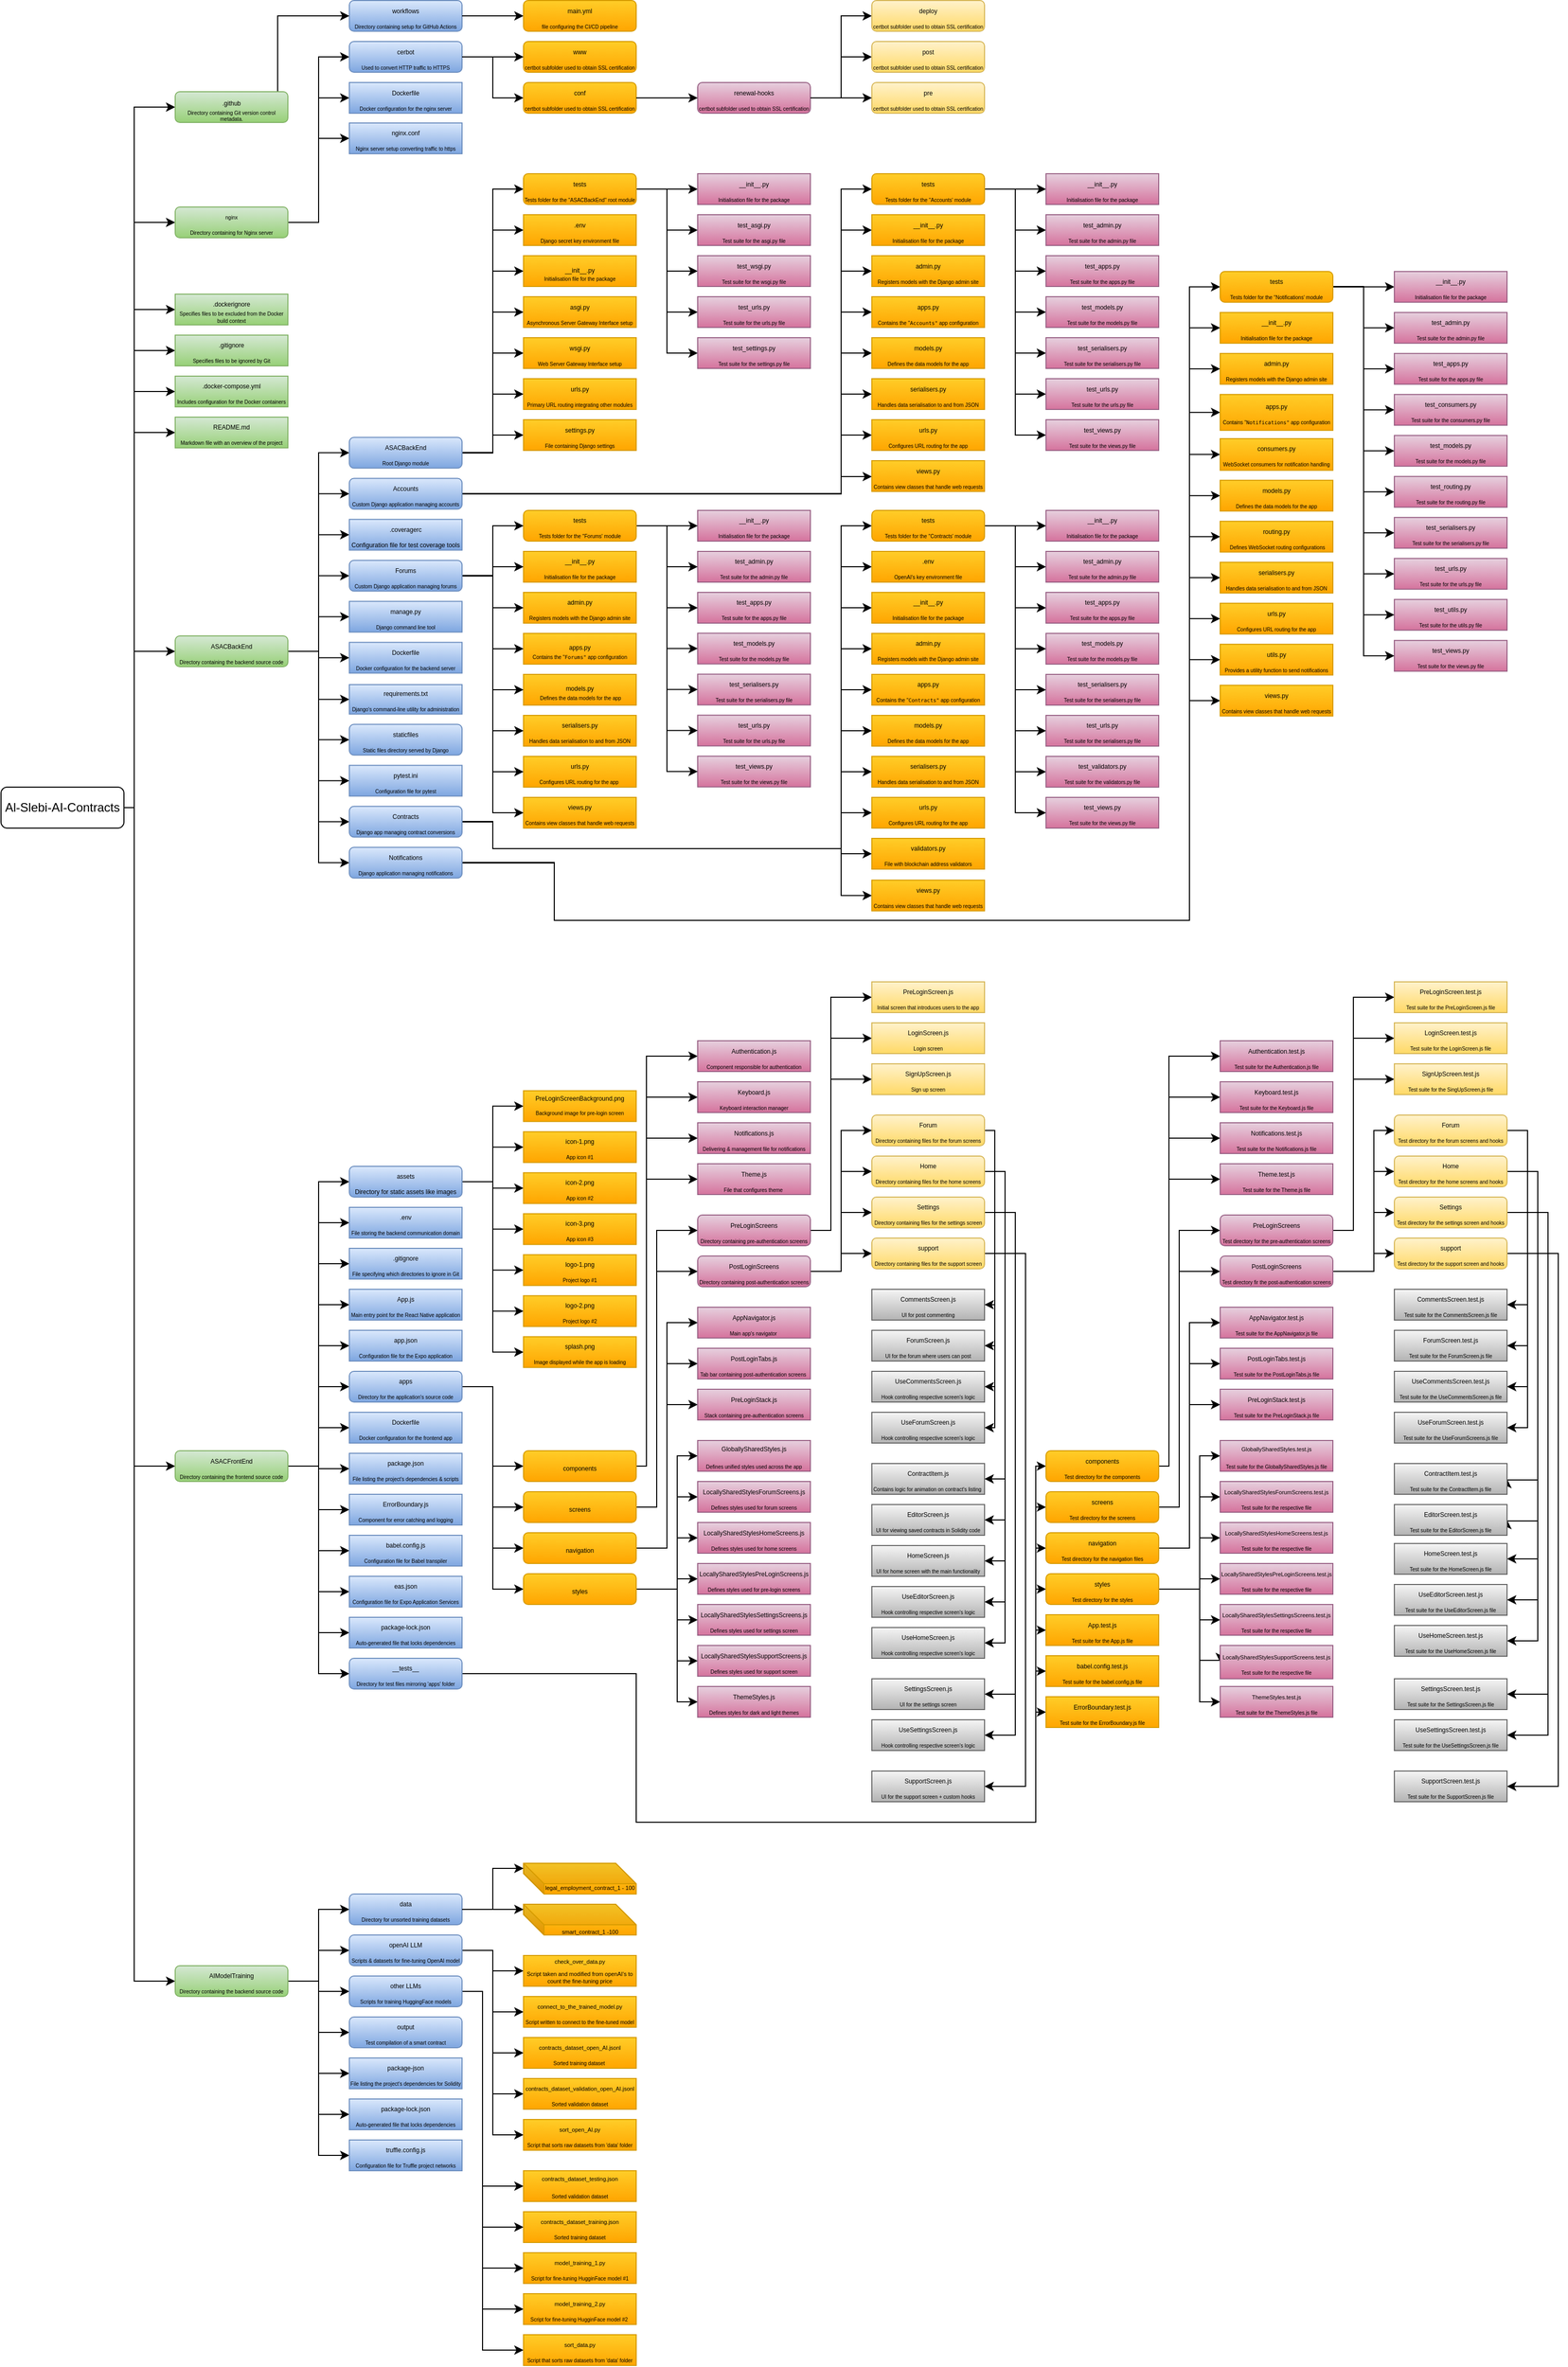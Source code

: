 <mxfile version="24.7.5">
  <diagram id="C5RBs43oDa-KdzZeNtuy" name="Page-1">
    <mxGraphModel dx="3025" dy="1638" grid="1" gridSize="10" guides="1" tooltips="1" connect="1" arrows="1" fold="1" page="1" pageScale="1" pageWidth="1654" pageHeight="2336" math="0" shadow="0">
      <root>
        <mxCell id="WIyWlLk6GJQsqaUBKTNV-0" />
        <mxCell id="WIyWlLk6GJQsqaUBKTNV-1" parent="WIyWlLk6GJQsqaUBKTNV-0" />
        <mxCell id="57jWBeFHBhkDvzAPvay--746" style="edgeStyle=orthogonalEdgeStyle;rounded=0;orthogonalLoop=1;jettySize=auto;html=1;entryX=0;entryY=0.5;entryDx=0;entryDy=0;" edge="1" parent="WIyWlLk6GJQsqaUBKTNV-1" source="WIyWlLk6GJQsqaUBKTNV-3" target="57jWBeFHBhkDvzAPvay--40">
          <mxGeometry relative="1" as="geometry">
            <Array as="points">
              <mxPoint x="150" y="800" />
              <mxPoint x="150" y="434" />
            </Array>
          </mxGeometry>
        </mxCell>
        <mxCell id="57jWBeFHBhkDvzAPvay--747" style="edgeStyle=orthogonalEdgeStyle;rounded=0;orthogonalLoop=1;jettySize=auto;html=1;exitX=1;exitY=0.5;exitDx=0;exitDy=0;entryX=0;entryY=0.5;entryDx=0;entryDy=0;" edge="1" parent="WIyWlLk6GJQsqaUBKTNV-1" source="WIyWlLk6GJQsqaUBKTNV-3" target="57jWBeFHBhkDvzAPvay--39">
          <mxGeometry relative="1" as="geometry">
            <Array as="points">
              <mxPoint x="150" y="800" />
              <mxPoint x="150" y="394" />
            </Array>
          </mxGeometry>
        </mxCell>
        <mxCell id="57jWBeFHBhkDvzAPvay--748" style="edgeStyle=orthogonalEdgeStyle;rounded=0;orthogonalLoop=1;jettySize=auto;html=1;entryX=0;entryY=0.5;entryDx=0;entryDy=0;" edge="1" parent="WIyWlLk6GJQsqaUBKTNV-1" source="WIyWlLk6GJQsqaUBKTNV-3" target="57jWBeFHBhkDvzAPvay--38">
          <mxGeometry relative="1" as="geometry">
            <Array as="points">
              <mxPoint x="150" y="800" />
              <mxPoint x="150" y="354" />
            </Array>
          </mxGeometry>
        </mxCell>
        <mxCell id="57jWBeFHBhkDvzAPvay--749" style="edgeStyle=orthogonalEdgeStyle;rounded=0;orthogonalLoop=1;jettySize=auto;html=1;entryX=0;entryY=0.5;entryDx=0;entryDy=0;" edge="1" parent="WIyWlLk6GJQsqaUBKTNV-1" source="WIyWlLk6GJQsqaUBKTNV-3" target="57jWBeFHBhkDvzAPvay--37">
          <mxGeometry relative="1" as="geometry">
            <Array as="points">
              <mxPoint x="150" y="800" />
              <mxPoint x="150" y="314" />
            </Array>
          </mxGeometry>
        </mxCell>
        <mxCell id="57jWBeFHBhkDvzAPvay--750" style="edgeStyle=orthogonalEdgeStyle;rounded=0;orthogonalLoop=1;jettySize=auto;html=1;entryX=0;entryY=0.5;entryDx=0;entryDy=0;" edge="1" parent="WIyWlLk6GJQsqaUBKTNV-1" source="WIyWlLk6GJQsqaUBKTNV-3" target="57jWBeFHBhkDvzAPvay--45">
          <mxGeometry relative="1" as="geometry">
            <Array as="points">
              <mxPoint x="150" y="800" />
              <mxPoint x="150" y="647" />
            </Array>
          </mxGeometry>
        </mxCell>
        <mxCell id="57jWBeFHBhkDvzAPvay--751" style="edgeStyle=orthogonalEdgeStyle;rounded=0;orthogonalLoop=1;jettySize=auto;html=1;exitX=1;exitY=0.5;exitDx=0;exitDy=0;entryX=0;entryY=0.5;entryDx=0;entryDy=0;" edge="1" parent="WIyWlLk6GJQsqaUBKTNV-1" source="WIyWlLk6GJQsqaUBKTNV-3" target="57jWBeFHBhkDvzAPvay--10">
          <mxGeometry relative="1" as="geometry">
            <Array as="points">
              <mxPoint x="150" y="800" />
              <mxPoint x="150" y="229" />
            </Array>
          </mxGeometry>
        </mxCell>
        <mxCell id="57jWBeFHBhkDvzAPvay--752" style="edgeStyle=orthogonalEdgeStyle;rounded=0;orthogonalLoop=1;jettySize=auto;html=1;entryX=0;entryY=0.5;entryDx=0;entryDy=0;" edge="1" parent="WIyWlLk6GJQsqaUBKTNV-1" source="WIyWlLk6GJQsqaUBKTNV-3" target="57jWBeFHBhkDvzAPvay--33">
          <mxGeometry relative="1" as="geometry">
            <Array as="points">
              <mxPoint x="150" y="800" />
              <mxPoint x="150" y="117" />
            </Array>
          </mxGeometry>
        </mxCell>
        <mxCell id="57jWBeFHBhkDvzAPvay--754" style="edgeStyle=orthogonalEdgeStyle;rounded=0;orthogonalLoop=1;jettySize=auto;html=1;entryX=0;entryY=0.5;entryDx=0;entryDy=0;exitX=1;exitY=0.5;exitDx=0;exitDy=0;" edge="1" parent="WIyWlLk6GJQsqaUBKTNV-1" source="WIyWlLk6GJQsqaUBKTNV-3" target="57jWBeFHBhkDvzAPvay--281">
          <mxGeometry relative="1" as="geometry">
            <Array as="points">
              <mxPoint x="150" y="800" />
              <mxPoint x="150" y="1443" />
            </Array>
          </mxGeometry>
        </mxCell>
        <mxCell id="57jWBeFHBhkDvzAPvay--769" style="edgeStyle=orthogonalEdgeStyle;rounded=0;orthogonalLoop=1;jettySize=auto;html=1;entryX=0;entryY=0.5;entryDx=0;entryDy=0;" edge="1" parent="WIyWlLk6GJQsqaUBKTNV-1" source="WIyWlLk6GJQsqaUBKTNV-3" target="57jWBeFHBhkDvzAPvay--766">
          <mxGeometry relative="1" as="geometry">
            <Array as="points">
              <mxPoint x="150" y="800" />
              <mxPoint x="150" y="1945" />
            </Array>
          </mxGeometry>
        </mxCell>
        <mxCell id="WIyWlLk6GJQsqaUBKTNV-3" value="Al-Slebi-AI-Contracts" style="rounded=1;whiteSpace=wrap;html=1;fontSize=12;glass=0;strokeWidth=1;shadow=0;" parent="WIyWlLk6GJQsqaUBKTNV-1" vertex="1">
          <mxGeometry x="20" y="780" width="120" height="40" as="geometry" />
        </mxCell>
        <mxCell id="57jWBeFHBhkDvzAPvay--4" value="&lt;font style=&quot;&quot;&gt;&lt;span style=&quot;font-size: 6px;&quot;&gt;workflows&lt;/span&gt;&lt;br&gt;&lt;font style=&quot;font-size: 5px;&quot;&gt;Directory containing setup for GitHub Actions&lt;/font&gt;&lt;/font&gt;" style="rounded=1;whiteSpace=wrap;html=1;fillColor=#dae8fc;gradientColor=#7ea6e0;strokeColor=#6c8ebf;" vertex="1" parent="WIyWlLk6GJQsqaUBKTNV-1">
          <mxGeometry x="360" y="12.5" width="110" height="30" as="geometry" />
        </mxCell>
        <mxCell id="57jWBeFHBhkDvzAPvay--8" value="" style="endArrow=classic;html=1;rounded=0;exitX=1;exitY=0.5;exitDx=0;exitDy=0;entryX=0;entryY=0.5;entryDx=0;entryDy=0;" edge="1" parent="WIyWlLk6GJQsqaUBKTNV-1" source="57jWBeFHBhkDvzAPvay--4" target="57jWBeFHBhkDvzAPvay--32">
          <mxGeometry width="50" height="50" relative="1" as="geometry">
            <mxPoint x="390" y="180" as="sourcePoint" />
            <mxPoint x="460" y="27.505" as="targetPoint" />
          </mxGeometry>
        </mxCell>
        <mxCell id="57jWBeFHBhkDvzAPvay--755" style="edgeStyle=orthogonalEdgeStyle;rounded=0;orthogonalLoop=1;jettySize=auto;html=1;entryX=0;entryY=0.5;entryDx=0;entryDy=0;" edge="1" parent="WIyWlLk6GJQsqaUBKTNV-1" source="57jWBeFHBhkDvzAPvay--10" target="57jWBeFHBhkDvzAPvay--17">
          <mxGeometry relative="1" as="geometry" />
        </mxCell>
        <mxCell id="57jWBeFHBhkDvzAPvay--756" style="edgeStyle=orthogonalEdgeStyle;rounded=0;orthogonalLoop=1;jettySize=auto;html=1;entryX=0;entryY=0.5;entryDx=0;entryDy=0;" edge="1" parent="WIyWlLk6GJQsqaUBKTNV-1" source="57jWBeFHBhkDvzAPvay--10" target="57jWBeFHBhkDvzAPvay--15">
          <mxGeometry relative="1" as="geometry" />
        </mxCell>
        <mxCell id="57jWBeFHBhkDvzAPvay--757" style="edgeStyle=orthogonalEdgeStyle;rounded=0;orthogonalLoop=1;jettySize=auto;html=1;entryX=0;entryY=0.5;entryDx=0;entryDy=0;" edge="1" parent="WIyWlLk6GJQsqaUBKTNV-1" source="57jWBeFHBhkDvzAPvay--10" target="57jWBeFHBhkDvzAPvay--12">
          <mxGeometry relative="1" as="geometry" />
        </mxCell>
        <mxCell id="57jWBeFHBhkDvzAPvay--10" value="&lt;font style=&quot;font-size: 5px;&quot;&gt;nginx&lt;/font&gt;&lt;div&gt;&lt;font style=&quot;font-size: 5px;&quot;&gt;Directory containing for Nginx server&lt;br&gt;&lt;/font&gt;&lt;/div&gt;" style="rounded=1;whiteSpace=wrap;html=1;fillColor=#d5e8d4;strokeColor=#82b366;gradientColor=#97d077;" vertex="1" parent="WIyWlLk6GJQsqaUBKTNV-1">
          <mxGeometry x="190" y="214" width="110" height="30" as="geometry" />
        </mxCell>
        <mxCell id="57jWBeFHBhkDvzAPvay--759" style="edgeStyle=orthogonalEdgeStyle;rounded=0;orthogonalLoop=1;jettySize=auto;html=1;entryX=0;entryY=0.5;entryDx=0;entryDy=0;" edge="1" parent="WIyWlLk6GJQsqaUBKTNV-1" source="57jWBeFHBhkDvzAPvay--12" target="57jWBeFHBhkDvzAPvay--20">
          <mxGeometry relative="1" as="geometry" />
        </mxCell>
        <mxCell id="57jWBeFHBhkDvzAPvay--12" value="&lt;font style=&quot;&quot;&gt;&lt;span style=&quot;font-size: 6px;&quot;&gt;cerbot&lt;/span&gt;&lt;br&gt;&lt;font style=&quot;font-size: 5px;&quot;&gt;Used to convert HTTP traffic to HTTPS&lt;/font&gt;&lt;/font&gt;" style="rounded=1;whiteSpace=wrap;html=1;fillColor=#dae8fc;gradientColor=#7ea6e0;strokeColor=#6c8ebf;" vertex="1" parent="WIyWlLk6GJQsqaUBKTNV-1">
          <mxGeometry x="360" y="52.5" width="110" height="30" as="geometry" />
        </mxCell>
        <mxCell id="57jWBeFHBhkDvzAPvay--15" value="&lt;font style=&quot;&quot;&gt;&lt;span style=&quot;font-size: 6px;&quot;&gt;Dockerfile&lt;/span&gt;&lt;br&gt;&lt;font style=&quot;font-size: 5px;&quot;&gt;Docker configuration for the nginx server&lt;/font&gt;&lt;/font&gt;" style="rounded=0;whiteSpace=wrap;html=1;fillColor=#dae8fc;gradientColor=#7ea6e0;strokeColor=#6c8ebf;" vertex="1" parent="WIyWlLk6GJQsqaUBKTNV-1">
          <mxGeometry x="360" y="92.5" width="110" height="30" as="geometry" />
        </mxCell>
        <mxCell id="57jWBeFHBhkDvzAPvay--17" value="&lt;font style=&quot;&quot;&gt;&lt;span style=&quot;font-size: 6px;&quot;&gt;nginx.conf&lt;/span&gt;&lt;br&gt;&lt;font style=&quot;font-size: 5px;&quot;&gt;Nginx server setup converting traffic to https&lt;/font&gt;&lt;/font&gt;" style="rounded=0;whiteSpace=wrap;html=1;fillColor=#dae8fc;gradientColor=#7ea6e0;strokeColor=#6c8ebf;" vertex="1" parent="WIyWlLk6GJQsqaUBKTNV-1">
          <mxGeometry x="360" y="132" width="110" height="30" as="geometry" />
        </mxCell>
        <mxCell id="57jWBeFHBhkDvzAPvay--19" value="&lt;font style=&quot;&quot;&gt;&lt;span style=&quot;font-size: 6px;&quot;&gt;www&lt;/span&gt;&lt;br&gt;&lt;font style=&quot;font-size: 5px;&quot;&gt;certbot subfolder used to obtain SSL certification&lt;/font&gt;&lt;/font&gt;" style="rounded=1;whiteSpace=wrap;html=1;fillColor=#ffcd28;gradientColor=#ffa500;strokeColor=#d79b00;" vertex="1" parent="WIyWlLk6GJQsqaUBKTNV-1">
          <mxGeometry x="530" y="52.5" width="110" height="30" as="geometry" />
        </mxCell>
        <mxCell id="57jWBeFHBhkDvzAPvay--20" value="&lt;font style=&quot;font-size: 6px;&quot;&gt;conf&lt;/font&gt;&lt;div&gt;&lt;font style=&quot;font-size: 6px;&quot;&gt;&lt;span style=&quot;font-size: 5px;&quot;&gt;certbot subfolder used to obtain SSL certification&lt;/span&gt;&lt;br&gt;&lt;/font&gt;&lt;/div&gt;" style="rounded=1;whiteSpace=wrap;html=1;fillColor=#ffcd28;gradientColor=#ffa500;strokeColor=#d79b00;" vertex="1" parent="WIyWlLk6GJQsqaUBKTNV-1">
          <mxGeometry x="530" y="92.5" width="110" height="30" as="geometry" />
        </mxCell>
        <mxCell id="57jWBeFHBhkDvzAPvay--533" style="edgeStyle=orthogonalEdgeStyle;rounded=0;orthogonalLoop=1;jettySize=auto;html=1;exitX=1;exitY=0.5;exitDx=0;exitDy=0;entryX=0;entryY=0.5;entryDx=0;entryDy=0;" edge="1" parent="WIyWlLk6GJQsqaUBKTNV-1" source="57jWBeFHBhkDvzAPvay--21" target="57jWBeFHBhkDvzAPvay--22">
          <mxGeometry relative="1" as="geometry" />
        </mxCell>
        <mxCell id="57jWBeFHBhkDvzAPvay--534" style="edgeStyle=orthogonalEdgeStyle;rounded=0;orthogonalLoop=1;jettySize=auto;html=1;exitX=1;exitY=0.5;exitDx=0;exitDy=0;entryX=0;entryY=0.5;entryDx=0;entryDy=0;" edge="1" parent="WIyWlLk6GJQsqaUBKTNV-1" source="57jWBeFHBhkDvzAPvay--21" target="57jWBeFHBhkDvzAPvay--24">
          <mxGeometry relative="1" as="geometry" />
        </mxCell>
        <mxCell id="57jWBeFHBhkDvzAPvay--21" value="&lt;font style=&quot;font-size: 6px;&quot;&gt;renewal-hooks&lt;/font&gt;&lt;div&gt;&lt;font style=&quot;font-size: 6px;&quot;&gt;&lt;span style=&quot;font-size: 5px;&quot;&gt;certbot subfolder used to obtain SSL certification&lt;/span&gt;&lt;br&gt;&lt;/font&gt;&lt;/div&gt;" style="rounded=1;whiteSpace=wrap;html=1;fillColor=#e6d0de;gradientColor=#d5739d;strokeColor=#996185;" vertex="1" parent="WIyWlLk6GJQsqaUBKTNV-1">
          <mxGeometry x="700" y="92.5" width="110" height="30" as="geometry" />
        </mxCell>
        <mxCell id="57jWBeFHBhkDvzAPvay--22" value="&lt;font style=&quot;font-size: 6px;&quot;&gt;deploy&lt;/font&gt;&lt;div&gt;&lt;font style=&quot;font-size: 6px;&quot;&gt;&lt;span style=&quot;font-size: 5px;&quot;&gt;certbot subfolder used to obtain SSL certification&lt;/span&gt;&lt;br&gt;&lt;/font&gt;&lt;/div&gt;" style="rounded=1;whiteSpace=wrap;html=1;fillColor=#fff2cc;gradientColor=#ffd966;strokeColor=#d6b656;" vertex="1" parent="WIyWlLk6GJQsqaUBKTNV-1">
          <mxGeometry x="870" y="12.5" width="110" height="30" as="geometry" />
        </mxCell>
        <mxCell id="57jWBeFHBhkDvzAPvay--24" value="&lt;font style=&quot;font-size: 6px;&quot;&gt;post&lt;/font&gt;&lt;div&gt;&lt;font style=&quot;font-size: 6px;&quot;&gt;&lt;span style=&quot;font-size: 5px;&quot;&gt;certbot subfolder used to obtain SSL certification&lt;/span&gt;&lt;br&gt;&lt;/font&gt;&lt;/div&gt;" style="rounded=1;whiteSpace=wrap;html=1;fillColor=#fff2cc;gradientColor=#ffd966;strokeColor=#d6b656;" vertex="1" parent="WIyWlLk6GJQsqaUBKTNV-1">
          <mxGeometry x="870" y="52.5" width="110" height="30" as="geometry" />
        </mxCell>
        <mxCell id="57jWBeFHBhkDvzAPvay--25" value="&lt;font style=&quot;font-size: 6px;&quot;&gt;pre&lt;/font&gt;&lt;div&gt;&lt;font style=&quot;font-size: 6px;&quot;&gt;&lt;span style=&quot;font-size: 5px;&quot;&gt;certbot subfolder used to obtain SSL certification&lt;/span&gt;&lt;br&gt;&lt;/font&gt;&lt;/div&gt;" style="rounded=1;whiteSpace=wrap;html=1;fillColor=#fff2cc;gradientColor=#ffd966;strokeColor=#d6b656;" vertex="1" parent="WIyWlLk6GJQsqaUBKTNV-1">
          <mxGeometry x="870" y="92.5" width="110" height="30" as="geometry" />
        </mxCell>
        <mxCell id="57jWBeFHBhkDvzAPvay--26" value="" style="endArrow=classic;html=1;rounded=0;exitX=1;exitY=0.5;exitDx=0;exitDy=0;entryX=0;entryY=0.5;entryDx=0;entryDy=0;" edge="1" parent="WIyWlLk6GJQsqaUBKTNV-1" source="57jWBeFHBhkDvzAPvay--12" target="57jWBeFHBhkDvzAPvay--19">
          <mxGeometry width="50" height="50" relative="1" as="geometry">
            <mxPoint x="530" y="120" as="sourcePoint" />
            <mxPoint x="530" y="70" as="targetPoint" />
          </mxGeometry>
        </mxCell>
        <mxCell id="57jWBeFHBhkDvzAPvay--28" value="" style="endArrow=classic;html=1;rounded=0;exitX=1;exitY=0.5;exitDx=0;exitDy=0;" edge="1" parent="WIyWlLk6GJQsqaUBKTNV-1" source="57jWBeFHBhkDvzAPvay--20" target="57jWBeFHBhkDvzAPvay--21">
          <mxGeometry width="50" height="50" relative="1" as="geometry">
            <mxPoint x="530" y="120" as="sourcePoint" />
            <mxPoint x="580" y="70" as="targetPoint" />
          </mxGeometry>
        </mxCell>
        <mxCell id="57jWBeFHBhkDvzAPvay--31" value="" style="endArrow=classic;html=1;rounded=0;exitX=1;exitY=0.5;exitDx=0;exitDy=0;entryX=0;entryY=0.5;entryDx=0;entryDy=0;" edge="1" parent="WIyWlLk6GJQsqaUBKTNV-1" source="57jWBeFHBhkDvzAPvay--21" target="57jWBeFHBhkDvzAPvay--25">
          <mxGeometry width="50" height="50" relative="1" as="geometry">
            <mxPoint x="530" y="120" as="sourcePoint" />
            <mxPoint x="580" y="70" as="targetPoint" />
          </mxGeometry>
        </mxCell>
        <mxCell id="57jWBeFHBhkDvzAPvay--32" value="&lt;font style=&quot;&quot;&gt;&lt;span style=&quot;font-size: 6px;&quot;&gt;main.yml&lt;/span&gt;&lt;br&gt;&lt;font style=&quot;font-size: 5px;&quot;&gt;file configuring the CI/CD pipeline&lt;/font&gt;&lt;/font&gt;" style="rounded=1;whiteSpace=wrap;html=1;fillColor=#ffcd28;gradientColor=#ffa500;strokeColor=#d79b00;" vertex="1" parent="WIyWlLk6GJQsqaUBKTNV-1">
          <mxGeometry x="530" y="12.5" width="110" height="30" as="geometry" />
        </mxCell>
        <mxCell id="57jWBeFHBhkDvzAPvay--758" style="edgeStyle=orthogonalEdgeStyle;rounded=0;orthogonalLoop=1;jettySize=auto;html=1;entryX=0;entryY=0.5;entryDx=0;entryDy=0;" edge="1" parent="WIyWlLk6GJQsqaUBKTNV-1" source="57jWBeFHBhkDvzAPvay--33" target="57jWBeFHBhkDvzAPvay--4">
          <mxGeometry relative="1" as="geometry">
            <Array as="points">
              <mxPoint x="290" y="117" />
              <mxPoint x="290" y="28" />
            </Array>
          </mxGeometry>
        </mxCell>
        <mxCell id="57jWBeFHBhkDvzAPvay--33" value="&lt;font style=&quot;font-size: 6px;&quot;&gt;.github&lt;/font&gt;&lt;div style=&quot;font-size: 5px;&quot;&gt;&lt;font style=&quot;font-size: 5px;&quot;&gt;Directory containing Git version control metadata.&lt;/font&gt;&lt;/div&gt;" style="rounded=1;whiteSpace=wrap;html=1;fillColor=#d5e8d4;gradientColor=#97d077;strokeColor=#82b366;" vertex="1" parent="WIyWlLk6GJQsqaUBKTNV-1">
          <mxGeometry x="190" y="101.5" width="110" height="30" as="geometry" />
        </mxCell>
        <mxCell id="57jWBeFHBhkDvzAPvay--37" value="&lt;font style=&quot;font-size: 6px;&quot;&gt;.&lt;font style=&quot;font-size: 6px;&quot;&gt;dockerignore&lt;/font&gt;&lt;/font&gt;&lt;div style=&quot;font-size: 6px;&quot;&gt;&lt;font style=&quot;font-size: 6px;&quot;&gt;&lt;font style=&quot;font-size: 5px;&quot;&gt;Specifies files to be excluded from the Docker build context&lt;br&gt;&lt;/font&gt;&lt;/font&gt;&lt;/div&gt;" style="rounded=0;whiteSpace=wrap;html=1;fillColor=#d5e8d4;gradientColor=#97d077;strokeColor=#82b366;" vertex="1" parent="WIyWlLk6GJQsqaUBKTNV-1">
          <mxGeometry x="190" y="299" width="110" height="30" as="geometry" />
        </mxCell>
        <mxCell id="57jWBeFHBhkDvzAPvay--38" value="&lt;font style=&quot;font-size: 6px;&quot;&gt;.gitignore&lt;/font&gt;&lt;div&gt;&lt;font style=&quot;&quot;&gt;&lt;font style=&quot;font-size: 5px;&quot;&gt;Specifies files to be ignored by Git&lt;/font&gt;&lt;br&gt;&lt;/font&gt;&lt;/div&gt;" style="rounded=0;whiteSpace=wrap;html=1;fillColor=#d5e8d4;gradientColor=#97d077;strokeColor=#82b366;" vertex="1" parent="WIyWlLk6GJQsqaUBKTNV-1">
          <mxGeometry x="190" y="339" width="110" height="30" as="geometry" />
        </mxCell>
        <mxCell id="57jWBeFHBhkDvzAPvay--39" value="&lt;font style=&quot;font-size: 6px;&quot;&gt;.docker-compose.yml&lt;/font&gt;&lt;div&gt;&lt;font style=&quot;&quot;&gt;&lt;font style=&quot;font-size: 5px;&quot;&gt;Includes configuration for the Docker containers&lt;/font&gt;&lt;br&gt;&lt;/font&gt;&lt;/div&gt;" style="rounded=0;whiteSpace=wrap;html=1;fillColor=#d5e8d4;gradientColor=#97d077;strokeColor=#82b366;" vertex="1" parent="WIyWlLk6GJQsqaUBKTNV-1">
          <mxGeometry x="190" y="379" width="110" height="30" as="geometry" />
        </mxCell>
        <mxCell id="57jWBeFHBhkDvzAPvay--40" value="&lt;font style=&quot;font-size: 6px;&quot;&gt;README.md&lt;/font&gt;&lt;div&gt;&lt;font style=&quot;&quot;&gt;&lt;font style=&quot;font-size: 5px;&quot;&gt;Markdown file with an overview of the project&lt;/font&gt;&lt;br&gt;&lt;/font&gt;&lt;/div&gt;" style="rounded=0;whiteSpace=wrap;html=1;fillColor=#d5e8d4;gradientColor=#97d077;strokeColor=#82b366;" vertex="1" parent="WIyWlLk6GJQsqaUBKTNV-1">
          <mxGeometry x="190" y="419" width="110" height="30" as="geometry" />
        </mxCell>
        <mxCell id="57jWBeFHBhkDvzAPvay--535" style="edgeStyle=orthogonalEdgeStyle;rounded=0;orthogonalLoop=1;jettySize=auto;html=1;exitX=1;exitY=0.5;exitDx=0;exitDy=0;entryX=0;entryY=0.5;entryDx=0;entryDy=0;" edge="1" parent="WIyWlLk6GJQsqaUBKTNV-1" source="57jWBeFHBhkDvzAPvay--45" target="57jWBeFHBhkDvzAPvay--47">
          <mxGeometry relative="1" as="geometry" />
        </mxCell>
        <mxCell id="57jWBeFHBhkDvzAPvay--536" style="edgeStyle=orthogonalEdgeStyle;rounded=0;orthogonalLoop=1;jettySize=auto;html=1;exitX=1;exitY=0.5;exitDx=0;exitDy=0;entryX=0;entryY=0.5;entryDx=0;entryDy=0;" edge="1" parent="WIyWlLk6GJQsqaUBKTNV-1" source="57jWBeFHBhkDvzAPvay--45" target="57jWBeFHBhkDvzAPvay--46">
          <mxGeometry relative="1" as="geometry" />
        </mxCell>
        <mxCell id="57jWBeFHBhkDvzAPvay--537" style="edgeStyle=orthogonalEdgeStyle;rounded=0;orthogonalLoop=1;jettySize=auto;html=1;exitX=1;exitY=0.5;exitDx=0;exitDy=0;entryX=0;entryY=0.5;entryDx=0;entryDy=0;" edge="1" parent="WIyWlLk6GJQsqaUBKTNV-1" source="57jWBeFHBhkDvzAPvay--45" target="57jWBeFHBhkDvzAPvay--52">
          <mxGeometry relative="1" as="geometry" />
        </mxCell>
        <mxCell id="57jWBeFHBhkDvzAPvay--538" style="edgeStyle=orthogonalEdgeStyle;rounded=0;orthogonalLoop=1;jettySize=auto;html=1;exitX=1;exitY=0.5;exitDx=0;exitDy=0;entryX=0;entryY=0.5;entryDx=0;entryDy=0;" edge="1" parent="WIyWlLk6GJQsqaUBKTNV-1" source="57jWBeFHBhkDvzAPvay--45" target="57jWBeFHBhkDvzAPvay--49">
          <mxGeometry relative="1" as="geometry" />
        </mxCell>
        <mxCell id="57jWBeFHBhkDvzAPvay--539" style="edgeStyle=orthogonalEdgeStyle;rounded=0;orthogonalLoop=1;jettySize=auto;html=1;exitX=1;exitY=0.5;exitDx=0;exitDy=0;entryX=0;entryY=0.5;entryDx=0;entryDy=0;" edge="1" parent="WIyWlLk6GJQsqaUBKTNV-1" source="57jWBeFHBhkDvzAPvay--45" target="57jWBeFHBhkDvzAPvay--54">
          <mxGeometry relative="1" as="geometry" />
        </mxCell>
        <mxCell id="57jWBeFHBhkDvzAPvay--540" style="edgeStyle=orthogonalEdgeStyle;rounded=0;orthogonalLoop=1;jettySize=auto;html=1;exitX=1;exitY=0.5;exitDx=0;exitDy=0;entryX=0;entryY=0.5;entryDx=0;entryDy=0;" edge="1" parent="WIyWlLk6GJQsqaUBKTNV-1" source="57jWBeFHBhkDvzAPvay--45" target="57jWBeFHBhkDvzAPvay--53">
          <mxGeometry relative="1" as="geometry" />
        </mxCell>
        <mxCell id="57jWBeFHBhkDvzAPvay--541" style="edgeStyle=orthogonalEdgeStyle;rounded=0;orthogonalLoop=1;jettySize=auto;html=1;exitX=1;exitY=0.5;exitDx=0;exitDy=0;entryX=0;entryY=0.5;entryDx=0;entryDy=0;" edge="1" parent="WIyWlLk6GJQsqaUBKTNV-1" source="57jWBeFHBhkDvzAPvay--45" target="57jWBeFHBhkDvzAPvay--48">
          <mxGeometry relative="1" as="geometry" />
        </mxCell>
        <mxCell id="57jWBeFHBhkDvzAPvay--543" style="edgeStyle=orthogonalEdgeStyle;rounded=0;orthogonalLoop=1;jettySize=auto;html=1;exitX=1;exitY=0.5;exitDx=0;exitDy=0;entryX=0;entryY=0.5;entryDx=0;entryDy=0;" edge="1" parent="WIyWlLk6GJQsqaUBKTNV-1" source="57jWBeFHBhkDvzAPvay--45" target="57jWBeFHBhkDvzAPvay--51">
          <mxGeometry relative="1" as="geometry" />
        </mxCell>
        <mxCell id="57jWBeFHBhkDvzAPvay--544" style="edgeStyle=orthogonalEdgeStyle;rounded=0;orthogonalLoop=1;jettySize=auto;html=1;exitX=1;exitY=0.5;exitDx=0;exitDy=0;entryX=0;entryY=0.5;entryDx=0;entryDy=0;" edge="1" parent="WIyWlLk6GJQsqaUBKTNV-1" source="57jWBeFHBhkDvzAPvay--45" target="57jWBeFHBhkDvzAPvay--55">
          <mxGeometry relative="1" as="geometry" />
        </mxCell>
        <mxCell id="57jWBeFHBhkDvzAPvay--545" style="edgeStyle=orthogonalEdgeStyle;rounded=0;orthogonalLoop=1;jettySize=auto;html=1;exitX=1;exitY=0.5;exitDx=0;exitDy=0;entryX=0;entryY=0.5;entryDx=0;entryDy=0;" edge="1" parent="WIyWlLk6GJQsqaUBKTNV-1" source="57jWBeFHBhkDvzAPvay--45" target="57jWBeFHBhkDvzAPvay--50">
          <mxGeometry relative="1" as="geometry" />
        </mxCell>
        <mxCell id="57jWBeFHBhkDvzAPvay--546" style="edgeStyle=orthogonalEdgeStyle;rounded=0;orthogonalLoop=1;jettySize=auto;html=1;exitX=1;exitY=0.5;exitDx=0;exitDy=0;entryX=0;entryY=0.5;entryDx=0;entryDy=0;" edge="1" parent="WIyWlLk6GJQsqaUBKTNV-1" source="57jWBeFHBhkDvzAPvay--45" target="57jWBeFHBhkDvzAPvay--56">
          <mxGeometry relative="1" as="geometry" />
        </mxCell>
        <mxCell id="57jWBeFHBhkDvzAPvay--45" value="&lt;font style=&quot;&quot;&gt;&lt;span style=&quot;font-size: 6px;&quot;&gt;ASACBackEnd&lt;/span&gt;&lt;br&gt;&lt;font style=&quot;font-size: 5px;&quot;&gt;Directory containing the backend source code&lt;/font&gt;&lt;br&gt;&lt;/font&gt;" style="rounded=1;whiteSpace=wrap;html=1;fillColor=#d5e8d4;gradientColor=#97d077;strokeColor=#82b366;" vertex="1" parent="WIyWlLk6GJQsqaUBKTNV-1">
          <mxGeometry x="190" y="632.5" width="110" height="30" as="geometry" />
        </mxCell>
        <mxCell id="57jWBeFHBhkDvzAPvay--559" style="edgeStyle=orthogonalEdgeStyle;rounded=0;orthogonalLoop=1;jettySize=auto;html=1;exitX=1;exitY=0.5;exitDx=0;exitDy=0;entryX=0;entryY=0.5;entryDx=0;entryDy=0;" edge="1" parent="WIyWlLk6GJQsqaUBKTNV-1" source="57jWBeFHBhkDvzAPvay--46" target="57jWBeFHBhkDvzAPvay--101">
          <mxGeometry relative="1" as="geometry">
            <Array as="points">
              <mxPoint x="840" y="494" />
              <mxPoint x="840" y="197" />
            </Array>
          </mxGeometry>
        </mxCell>
        <mxCell id="57jWBeFHBhkDvzAPvay--561" style="edgeStyle=orthogonalEdgeStyle;rounded=0;orthogonalLoop=1;jettySize=auto;html=1;exitX=1;exitY=0.5;exitDx=0;exitDy=0;" edge="1" parent="WIyWlLk6GJQsqaUBKTNV-1" source="57jWBeFHBhkDvzAPvay--46" target="57jWBeFHBhkDvzAPvay--95">
          <mxGeometry relative="1" as="geometry">
            <Array as="points">
              <mxPoint x="840" y="494" />
              <mxPoint x="840" y="477" />
            </Array>
          </mxGeometry>
        </mxCell>
        <mxCell id="57jWBeFHBhkDvzAPvay--562" style="edgeStyle=orthogonalEdgeStyle;rounded=0;orthogonalLoop=1;jettySize=auto;html=1;exitX=1;exitY=0.5;exitDx=0;exitDy=0;entryX=0;entryY=0.5;entryDx=0;entryDy=0;" edge="1" parent="WIyWlLk6GJQsqaUBKTNV-1" source="57jWBeFHBhkDvzAPvay--46" target="57jWBeFHBhkDvzAPvay--97">
          <mxGeometry relative="1" as="geometry">
            <Array as="points">
              <mxPoint x="840" y="494" />
              <mxPoint x="840" y="437" />
            </Array>
          </mxGeometry>
        </mxCell>
        <mxCell id="57jWBeFHBhkDvzAPvay--563" style="edgeStyle=orthogonalEdgeStyle;rounded=0;orthogonalLoop=1;jettySize=auto;html=1;exitX=1;exitY=0.5;exitDx=0;exitDy=0;entryX=0;entryY=0.5;entryDx=0;entryDy=0;" edge="1" parent="WIyWlLk6GJQsqaUBKTNV-1" source="57jWBeFHBhkDvzAPvay--46" target="57jWBeFHBhkDvzAPvay--96">
          <mxGeometry relative="1" as="geometry">
            <Array as="points">
              <mxPoint x="840" y="494" />
              <mxPoint x="840" y="397" />
            </Array>
          </mxGeometry>
        </mxCell>
        <mxCell id="57jWBeFHBhkDvzAPvay--564" style="edgeStyle=orthogonalEdgeStyle;rounded=0;orthogonalLoop=1;jettySize=auto;html=1;exitX=1;exitY=0.5;exitDx=0;exitDy=0;entryX=0;entryY=0.5;entryDx=0;entryDy=0;" edge="1" parent="WIyWlLk6GJQsqaUBKTNV-1" source="57jWBeFHBhkDvzAPvay--46" target="57jWBeFHBhkDvzAPvay--94">
          <mxGeometry relative="1" as="geometry">
            <Array as="points">
              <mxPoint x="840" y="494" />
              <mxPoint x="840" y="357" />
            </Array>
          </mxGeometry>
        </mxCell>
        <mxCell id="57jWBeFHBhkDvzAPvay--565" style="edgeStyle=orthogonalEdgeStyle;rounded=0;orthogonalLoop=1;jettySize=auto;html=1;exitX=1;exitY=0.5;exitDx=0;exitDy=0;entryX=0;entryY=0.5;entryDx=0;entryDy=0;" edge="1" parent="WIyWlLk6GJQsqaUBKTNV-1" source="57jWBeFHBhkDvzAPvay--46" target="57jWBeFHBhkDvzAPvay--99">
          <mxGeometry relative="1" as="geometry">
            <Array as="points">
              <mxPoint x="840" y="494" />
              <mxPoint x="840" y="317" />
            </Array>
          </mxGeometry>
        </mxCell>
        <mxCell id="57jWBeFHBhkDvzAPvay--566" style="edgeStyle=orthogonalEdgeStyle;rounded=0;orthogonalLoop=1;jettySize=auto;html=1;exitX=1;exitY=0.5;exitDx=0;exitDy=0;entryX=0;entryY=0.5;entryDx=0;entryDy=0;" edge="1" parent="WIyWlLk6GJQsqaUBKTNV-1" source="57jWBeFHBhkDvzAPvay--46" target="57jWBeFHBhkDvzAPvay--98">
          <mxGeometry relative="1" as="geometry">
            <Array as="points">
              <mxPoint x="840" y="494" />
              <mxPoint x="840" y="277" />
            </Array>
          </mxGeometry>
        </mxCell>
        <mxCell id="57jWBeFHBhkDvzAPvay--567" style="edgeStyle=orthogonalEdgeStyle;rounded=0;orthogonalLoop=1;jettySize=auto;html=1;exitX=1;exitY=0.5;exitDx=0;exitDy=0;entryX=0;entryY=0.5;entryDx=0;entryDy=0;" edge="1" parent="WIyWlLk6GJQsqaUBKTNV-1" source="57jWBeFHBhkDvzAPvay--46" target="57jWBeFHBhkDvzAPvay--100">
          <mxGeometry relative="1" as="geometry">
            <Array as="points">
              <mxPoint x="840" y="494" />
              <mxPoint x="840" y="237" />
            </Array>
          </mxGeometry>
        </mxCell>
        <mxCell id="57jWBeFHBhkDvzAPvay--46" value="&lt;font style=&quot;font-size: 6px;&quot;&gt;Accounts&lt;br&gt;&lt;/font&gt;&lt;div&gt;&lt;font style=&quot;font-size: 5px;&quot;&gt;&lt;span style=&quot;background-color: initial;&quot;&gt;Custom&lt;/span&gt;&lt;span style=&quot;background-color: initial;&quot;&gt;&amp;nbsp;&lt;/span&gt;Django application managing accounts&lt;/font&gt;&lt;/div&gt;" style="rounded=1;whiteSpace=wrap;html=1;fillColor=#dae8fc;gradientColor=#7ea6e0;strokeColor=#6c8ebf;" vertex="1" parent="WIyWlLk6GJQsqaUBKTNV-1">
          <mxGeometry x="360" y="478.75" width="110" height="30" as="geometry" />
        </mxCell>
        <mxCell id="57jWBeFHBhkDvzAPvay--547" style="edgeStyle=orthogonalEdgeStyle;rounded=0;orthogonalLoop=1;jettySize=auto;html=1;exitX=1;exitY=0.5;exitDx=0;exitDy=0;entryX=0;entryY=0.5;entryDx=0;entryDy=0;" edge="1" parent="WIyWlLk6GJQsqaUBKTNV-1" source="57jWBeFHBhkDvzAPvay--47" target="57jWBeFHBhkDvzAPvay--83">
          <mxGeometry relative="1" as="geometry" />
        </mxCell>
        <mxCell id="57jWBeFHBhkDvzAPvay--548" style="edgeStyle=orthogonalEdgeStyle;rounded=0;orthogonalLoop=1;jettySize=auto;html=1;exitX=1;exitY=0.5;exitDx=0;exitDy=0;entryX=0;entryY=0.5;entryDx=0;entryDy=0;" edge="1" parent="WIyWlLk6GJQsqaUBKTNV-1" source="57jWBeFHBhkDvzAPvay--47" target="57jWBeFHBhkDvzAPvay--71">
          <mxGeometry relative="1" as="geometry" />
        </mxCell>
        <mxCell id="57jWBeFHBhkDvzAPvay--549" style="edgeStyle=orthogonalEdgeStyle;rounded=0;orthogonalLoop=1;jettySize=auto;html=1;exitX=1;exitY=0.5;exitDx=0;exitDy=0;entryX=0;entryY=0.5;entryDx=0;entryDy=0;" edge="1" parent="WIyWlLk6GJQsqaUBKTNV-1" source="57jWBeFHBhkDvzAPvay--47" target="57jWBeFHBhkDvzAPvay--72">
          <mxGeometry relative="1" as="geometry" />
        </mxCell>
        <mxCell id="57jWBeFHBhkDvzAPvay--550" style="edgeStyle=orthogonalEdgeStyle;rounded=0;orthogonalLoop=1;jettySize=auto;html=1;exitX=1;exitY=0.5;exitDx=0;exitDy=0;entryX=0;entryY=0.5;entryDx=0;entryDy=0;" edge="1" parent="WIyWlLk6GJQsqaUBKTNV-1" source="57jWBeFHBhkDvzAPvay--47" target="57jWBeFHBhkDvzAPvay--73">
          <mxGeometry relative="1" as="geometry" />
        </mxCell>
        <mxCell id="57jWBeFHBhkDvzAPvay--551" style="edgeStyle=orthogonalEdgeStyle;rounded=0;orthogonalLoop=1;jettySize=auto;html=1;exitX=1;exitY=0.5;exitDx=0;exitDy=0;entryX=0;entryY=0.5;entryDx=0;entryDy=0;" edge="1" parent="WIyWlLk6GJQsqaUBKTNV-1" source="57jWBeFHBhkDvzAPvay--47" target="57jWBeFHBhkDvzAPvay--76">
          <mxGeometry relative="1" as="geometry" />
        </mxCell>
        <mxCell id="57jWBeFHBhkDvzAPvay--552" style="edgeStyle=orthogonalEdgeStyle;rounded=0;orthogonalLoop=1;jettySize=auto;html=1;exitX=1;exitY=0.5;exitDx=0;exitDy=0;entryX=0;entryY=0.5;entryDx=0;entryDy=0;" edge="1" parent="WIyWlLk6GJQsqaUBKTNV-1" source="57jWBeFHBhkDvzAPvay--47" target="57jWBeFHBhkDvzAPvay--75">
          <mxGeometry relative="1" as="geometry" />
        </mxCell>
        <mxCell id="57jWBeFHBhkDvzAPvay--553" style="edgeStyle=orthogonalEdgeStyle;rounded=0;orthogonalLoop=1;jettySize=auto;html=1;exitX=1;exitY=0.5;exitDx=0;exitDy=0;entryX=0;entryY=0.5;entryDx=0;entryDy=0;" edge="1" parent="WIyWlLk6GJQsqaUBKTNV-1" source="57jWBeFHBhkDvzAPvay--47" target="57jWBeFHBhkDvzAPvay--74">
          <mxGeometry relative="1" as="geometry" />
        </mxCell>
        <mxCell id="57jWBeFHBhkDvzAPvay--47" value="&lt;font style=&quot;&quot;&gt;&lt;span style=&quot;font-size: 6px;&quot;&gt;ASACBackEnd&lt;/span&gt;&lt;br&gt;&lt;font style=&quot;font-size: 5px;&quot;&gt;Root Django module&lt;/font&gt;&lt;/font&gt;" style="rounded=1;whiteSpace=wrap;html=1;fillColor=#dae8fc;gradientColor=#7ea6e0;strokeColor=#6c8ebf;" vertex="1" parent="WIyWlLk6GJQsqaUBKTNV-1">
          <mxGeometry x="360" y="438.75" width="110" height="30" as="geometry" />
        </mxCell>
        <mxCell id="57jWBeFHBhkDvzAPvay--594" style="edgeStyle=orthogonalEdgeStyle;rounded=0;orthogonalLoop=1;jettySize=auto;html=1;exitX=1;exitY=0.5;exitDx=0;exitDy=0;entryX=0;entryY=0.5;entryDx=0;entryDy=0;" edge="1" parent="WIyWlLk6GJQsqaUBKTNV-1" source="57jWBeFHBhkDvzAPvay--48" target="57jWBeFHBhkDvzAPvay--210">
          <mxGeometry relative="1" as="geometry">
            <Array as="points">
              <mxPoint x="500" y="814" />
              <mxPoint x="500" y="840" />
              <mxPoint x="840" y="840" />
              <mxPoint x="840" y="525" />
            </Array>
          </mxGeometry>
        </mxCell>
        <mxCell id="57jWBeFHBhkDvzAPvay--597" style="edgeStyle=orthogonalEdgeStyle;rounded=0;orthogonalLoop=1;jettySize=auto;html=1;exitX=1;exitY=0.5;exitDx=0;exitDy=0;entryX=0;entryY=0.5;entryDx=0;entryDy=0;" edge="1" parent="WIyWlLk6GJQsqaUBKTNV-1" source="57jWBeFHBhkDvzAPvay--48" target="57jWBeFHBhkDvzAPvay--259">
          <mxGeometry relative="1" as="geometry">
            <Array as="points">
              <mxPoint x="500" y="814" />
              <mxPoint x="500" y="840" />
              <mxPoint x="840" y="840" />
              <mxPoint x="840" y="565" />
            </Array>
          </mxGeometry>
        </mxCell>
        <mxCell id="57jWBeFHBhkDvzAPvay--598" style="edgeStyle=orthogonalEdgeStyle;rounded=0;orthogonalLoop=1;jettySize=auto;html=1;exitX=1;exitY=0.5;exitDx=0;exitDy=0;entryX=0;entryY=0.5;entryDx=0;entryDy=0;" edge="1" parent="WIyWlLk6GJQsqaUBKTNV-1" source="57jWBeFHBhkDvzAPvay--48" target="57jWBeFHBhkDvzAPvay--195">
          <mxGeometry relative="1" as="geometry">
            <Array as="points">
              <mxPoint x="500" y="814" />
              <mxPoint x="500" y="840" />
              <mxPoint x="840" y="840" />
              <mxPoint x="840" y="605" />
            </Array>
          </mxGeometry>
        </mxCell>
        <mxCell id="57jWBeFHBhkDvzAPvay--600" style="edgeStyle=orthogonalEdgeStyle;rounded=0;orthogonalLoop=1;jettySize=auto;html=1;exitX=1;exitY=0.5;exitDx=0;exitDy=0;entryX=0;entryY=0.5;entryDx=0;entryDy=0;" edge="1" parent="WIyWlLk6GJQsqaUBKTNV-1" source="57jWBeFHBhkDvzAPvay--48" target="57jWBeFHBhkDvzAPvay--194">
          <mxGeometry relative="1" as="geometry">
            <Array as="points">
              <mxPoint x="500" y="814" />
              <mxPoint x="500" y="840" />
              <mxPoint x="840" y="840" />
              <mxPoint x="840" y="685" />
            </Array>
          </mxGeometry>
        </mxCell>
        <mxCell id="57jWBeFHBhkDvzAPvay--601" style="edgeStyle=orthogonalEdgeStyle;rounded=0;orthogonalLoop=1;jettySize=auto;html=1;exitX=1;exitY=0.5;exitDx=0;exitDy=0;entryX=0;entryY=0.5;entryDx=0;entryDy=0;" edge="1" parent="WIyWlLk6GJQsqaUBKTNV-1" source="57jWBeFHBhkDvzAPvay--48" target="57jWBeFHBhkDvzAPvay--189">
          <mxGeometry relative="1" as="geometry">
            <Array as="points">
              <mxPoint x="500" y="814" />
              <mxPoint x="500" y="840" />
              <mxPoint x="840" y="840" />
              <mxPoint x="840" y="725" />
            </Array>
          </mxGeometry>
        </mxCell>
        <mxCell id="57jWBeFHBhkDvzAPvay--602" style="edgeStyle=orthogonalEdgeStyle;rounded=0;orthogonalLoop=1;jettySize=auto;html=1;exitX=1;exitY=0.5;exitDx=0;exitDy=0;entryX=0;entryY=0.5;entryDx=0;entryDy=0;" edge="1" parent="WIyWlLk6GJQsqaUBKTNV-1" source="57jWBeFHBhkDvzAPvay--48" target="57jWBeFHBhkDvzAPvay--191">
          <mxGeometry relative="1" as="geometry">
            <Array as="points">
              <mxPoint x="500" y="814" />
              <mxPoint x="500" y="840" />
              <mxPoint x="840" y="840" />
              <mxPoint x="840" y="765" />
            </Array>
          </mxGeometry>
        </mxCell>
        <mxCell id="57jWBeFHBhkDvzAPvay--603" style="edgeStyle=orthogonalEdgeStyle;rounded=0;orthogonalLoop=1;jettySize=auto;html=1;exitX=1;exitY=0.5;exitDx=0;exitDy=0;entryX=0;entryY=0.5;entryDx=0;entryDy=0;" edge="1" parent="WIyWlLk6GJQsqaUBKTNV-1" source="57jWBeFHBhkDvzAPvay--48" target="57jWBeFHBhkDvzAPvay--192">
          <mxGeometry relative="1" as="geometry">
            <Array as="points">
              <mxPoint x="500" y="814" />
              <mxPoint x="500" y="840" />
              <mxPoint x="840" y="840" />
              <mxPoint x="840" y="805" />
            </Array>
          </mxGeometry>
        </mxCell>
        <mxCell id="57jWBeFHBhkDvzAPvay--605" style="edgeStyle=orthogonalEdgeStyle;rounded=0;orthogonalLoop=1;jettySize=auto;html=1;exitX=1;exitY=0.5;exitDx=0;exitDy=0;entryX=0;entryY=0.5;entryDx=0;entryDy=0;" edge="1" parent="WIyWlLk6GJQsqaUBKTNV-1" source="57jWBeFHBhkDvzAPvay--48" target="57jWBeFHBhkDvzAPvay--190">
          <mxGeometry relative="1" as="geometry">
            <Array as="points">
              <mxPoint x="500" y="814" />
              <mxPoint x="500" y="840" />
              <mxPoint x="840" y="840" />
              <mxPoint x="840" y="886" />
            </Array>
          </mxGeometry>
        </mxCell>
        <mxCell id="57jWBeFHBhkDvzAPvay--625" style="edgeStyle=orthogonalEdgeStyle;rounded=0;orthogonalLoop=1;jettySize=auto;html=1;exitX=1;exitY=0.5;exitDx=0;exitDy=0;entryX=0;entryY=0.5;entryDx=0;entryDy=0;" edge="1" parent="WIyWlLk6GJQsqaUBKTNV-1" source="57jWBeFHBhkDvzAPvay--48" target="57jWBeFHBhkDvzAPvay--193">
          <mxGeometry relative="1" as="geometry">
            <Array as="points">
              <mxPoint x="500" y="814" />
              <mxPoint x="500" y="840" />
              <mxPoint x="840" y="840" />
              <mxPoint x="840" y="645" />
            </Array>
          </mxGeometry>
        </mxCell>
        <mxCell id="57jWBeFHBhkDvzAPvay--760" style="edgeStyle=orthogonalEdgeStyle;rounded=0;orthogonalLoop=1;jettySize=auto;html=1;entryX=0;entryY=0.5;entryDx=0;entryDy=0;" edge="1" parent="WIyWlLk6GJQsqaUBKTNV-1" source="57jWBeFHBhkDvzAPvay--48" target="57jWBeFHBhkDvzAPvay--264">
          <mxGeometry relative="1" as="geometry">
            <Array as="points">
              <mxPoint x="500" y="814" />
              <mxPoint x="500" y="840" />
              <mxPoint x="840" y="840" />
              <mxPoint x="840" y="845" />
            </Array>
          </mxGeometry>
        </mxCell>
        <mxCell id="57jWBeFHBhkDvzAPvay--48" value="&lt;font style=&quot;font-size: 6px;&quot;&gt;Contracts&lt;/font&gt;&lt;div&gt;&lt;font style=&quot;font-size: 6px;&quot;&gt;&lt;span style=&quot;font-size: 5px;&quot;&gt;Django app managing contract conversions&lt;/span&gt;&lt;br&gt;&lt;/font&gt;&lt;/div&gt;" style="rounded=1;whiteSpace=wrap;html=1;fillColor=#dae8fc;gradientColor=#7ea6e0;strokeColor=#6c8ebf;" vertex="1" parent="WIyWlLk6GJQsqaUBKTNV-1">
          <mxGeometry x="360" y="798.75" width="110" height="30" as="geometry" />
        </mxCell>
        <mxCell id="57jWBeFHBhkDvzAPvay--614" style="edgeStyle=orthogonalEdgeStyle;rounded=0;orthogonalLoop=1;jettySize=auto;html=1;exitX=1;exitY=0.5;exitDx=0;exitDy=0;entryX=0;entryY=0.5;entryDx=0;entryDy=0;" edge="1" parent="WIyWlLk6GJQsqaUBKTNV-1" source="57jWBeFHBhkDvzAPvay--50" target="57jWBeFHBhkDvzAPvay--180">
          <mxGeometry relative="1" as="geometry">
            <Array as="points">
              <mxPoint x="560" y="854" />
              <mxPoint x="560" y="910" />
              <mxPoint x="1180" y="910" />
              <mxPoint x="1180" y="292" />
            </Array>
          </mxGeometry>
        </mxCell>
        <mxCell id="57jWBeFHBhkDvzAPvay--615" style="edgeStyle=orthogonalEdgeStyle;rounded=0;orthogonalLoop=1;jettySize=auto;html=1;exitX=1;exitY=0.5;exitDx=0;exitDy=0;entryX=0;entryY=0.5;entryDx=0;entryDy=0;" edge="1" parent="WIyWlLk6GJQsqaUBKTNV-1" source="57jWBeFHBhkDvzAPvay--50" target="57jWBeFHBhkDvzAPvay--165">
          <mxGeometry relative="1" as="geometry">
            <Array as="points">
              <mxPoint x="560" y="854" />
              <mxPoint x="560" y="910" />
              <mxPoint x="1180" y="910" />
              <mxPoint x="1180" y="332" />
            </Array>
          </mxGeometry>
        </mxCell>
        <mxCell id="57jWBeFHBhkDvzAPvay--616" style="edgeStyle=orthogonalEdgeStyle;rounded=0;orthogonalLoop=1;jettySize=auto;html=1;exitX=1;exitY=0.5;exitDx=0;exitDy=0;entryX=0;entryY=0.5;entryDx=0;entryDy=0;" edge="1" parent="WIyWlLk6GJQsqaUBKTNV-1" source="57jWBeFHBhkDvzAPvay--50" target="57jWBeFHBhkDvzAPvay--163">
          <mxGeometry relative="1" as="geometry">
            <Array as="points">
              <mxPoint x="560" y="854" />
              <mxPoint x="560" y="910" />
              <mxPoint x="1180" y="910" />
              <mxPoint x="1180" y="372" />
            </Array>
          </mxGeometry>
        </mxCell>
        <mxCell id="57jWBeFHBhkDvzAPvay--617" style="edgeStyle=orthogonalEdgeStyle;rounded=0;orthogonalLoop=1;jettySize=auto;html=1;exitX=1;exitY=0.5;exitDx=0;exitDy=0;entryX=0;entryY=0.5;entryDx=0;entryDy=0;" edge="1" parent="WIyWlLk6GJQsqaUBKTNV-1" source="57jWBeFHBhkDvzAPvay--50" target="57jWBeFHBhkDvzAPvay--164">
          <mxGeometry relative="1" as="geometry">
            <Array as="points">
              <mxPoint x="560" y="854" />
              <mxPoint x="560" y="910" />
              <mxPoint x="1180" y="910" />
              <mxPoint x="1180" y="414" />
            </Array>
          </mxGeometry>
        </mxCell>
        <mxCell id="57jWBeFHBhkDvzAPvay--618" style="edgeStyle=orthogonalEdgeStyle;rounded=0;orthogonalLoop=1;jettySize=auto;html=1;exitX=1;exitY=0.5;exitDx=0;exitDy=0;entryX=0;entryY=0.5;entryDx=0;entryDy=0;" edge="1" parent="WIyWlLk6GJQsqaUBKTNV-1" source="57jWBeFHBhkDvzAPvay--50" target="57jWBeFHBhkDvzAPvay--249">
          <mxGeometry relative="1" as="geometry">
            <Array as="points">
              <mxPoint x="560" y="854" />
              <mxPoint x="560" y="910" />
              <mxPoint x="1180" y="910" />
              <mxPoint x="1180" y="456" />
            </Array>
          </mxGeometry>
        </mxCell>
        <mxCell id="57jWBeFHBhkDvzAPvay--619" style="edgeStyle=orthogonalEdgeStyle;rounded=0;orthogonalLoop=1;jettySize=auto;html=1;exitX=1;exitY=0.5;exitDx=0;exitDy=0;entryX=0;entryY=0.5;entryDx=0;entryDy=0;" edge="1" parent="WIyWlLk6GJQsqaUBKTNV-1" source="57jWBeFHBhkDvzAPvay--50" target="57jWBeFHBhkDvzAPvay--159">
          <mxGeometry relative="1" as="geometry">
            <Array as="points">
              <mxPoint x="560" y="854" />
              <mxPoint x="560" y="910" />
              <mxPoint x="1180" y="910" />
              <mxPoint x="1180" y="496" />
            </Array>
          </mxGeometry>
        </mxCell>
        <mxCell id="57jWBeFHBhkDvzAPvay--620" style="edgeStyle=orthogonalEdgeStyle;rounded=0;orthogonalLoop=1;jettySize=auto;html=1;exitX=1;exitY=0.5;exitDx=0;exitDy=0;entryX=0;entryY=0.5;entryDx=0;entryDy=0;" edge="1" parent="WIyWlLk6GJQsqaUBKTNV-1" source="57jWBeFHBhkDvzAPvay--50" target="57jWBeFHBhkDvzAPvay--250">
          <mxGeometry relative="1" as="geometry">
            <Array as="points">
              <mxPoint x="560" y="854" />
              <mxPoint x="560" y="910" />
              <mxPoint x="1180" y="910" />
              <mxPoint x="1180" y="536" />
            </Array>
          </mxGeometry>
        </mxCell>
        <mxCell id="57jWBeFHBhkDvzAPvay--621" style="edgeStyle=orthogonalEdgeStyle;rounded=0;orthogonalLoop=1;jettySize=auto;html=1;exitX=1;exitY=0.5;exitDx=0;exitDy=0;entryX=0;entryY=0.5;entryDx=0;entryDy=0;" edge="1" parent="WIyWlLk6GJQsqaUBKTNV-1" source="57jWBeFHBhkDvzAPvay--50" target="57jWBeFHBhkDvzAPvay--161">
          <mxGeometry relative="1" as="geometry">
            <Array as="points">
              <mxPoint x="560" y="854" />
              <mxPoint x="560" y="910" />
              <mxPoint x="1180" y="910" />
              <mxPoint x="1180" y="576" />
            </Array>
          </mxGeometry>
        </mxCell>
        <mxCell id="57jWBeFHBhkDvzAPvay--622" style="edgeStyle=orthogonalEdgeStyle;rounded=0;orthogonalLoop=1;jettySize=auto;html=1;exitX=1;exitY=0.5;exitDx=0;exitDy=0;entryX=0;entryY=0.5;entryDx=0;entryDy=0;" edge="1" parent="WIyWlLk6GJQsqaUBKTNV-1" source="57jWBeFHBhkDvzAPvay--50" target="57jWBeFHBhkDvzAPvay--162">
          <mxGeometry relative="1" as="geometry">
            <Array as="points">
              <mxPoint x="560" y="854" />
              <mxPoint x="560" y="910" />
              <mxPoint x="1180" y="910" />
              <mxPoint x="1180" y="616" />
            </Array>
          </mxGeometry>
        </mxCell>
        <mxCell id="57jWBeFHBhkDvzAPvay--623" style="edgeStyle=orthogonalEdgeStyle;rounded=0;orthogonalLoop=1;jettySize=auto;html=1;exitX=1;exitY=0.5;exitDx=0;exitDy=0;entryX=0;entryY=0.5;entryDx=0;entryDy=0;" edge="1" parent="WIyWlLk6GJQsqaUBKTNV-1" source="57jWBeFHBhkDvzAPvay--50" target="57jWBeFHBhkDvzAPvay--252">
          <mxGeometry relative="1" as="geometry">
            <Array as="points">
              <mxPoint x="560" y="854" />
              <mxPoint x="560" y="910" />
              <mxPoint x="1180" y="910" />
              <mxPoint x="1180" y="656" />
            </Array>
          </mxGeometry>
        </mxCell>
        <mxCell id="57jWBeFHBhkDvzAPvay--624" style="edgeStyle=orthogonalEdgeStyle;rounded=0;orthogonalLoop=1;jettySize=auto;html=1;exitX=1;exitY=0.5;exitDx=0;exitDy=0;entryX=0;entryY=0.5;entryDx=0;entryDy=0;" edge="1" parent="WIyWlLk6GJQsqaUBKTNV-1" source="57jWBeFHBhkDvzAPvay--50" target="57jWBeFHBhkDvzAPvay--160">
          <mxGeometry relative="1" as="geometry">
            <Array as="points">
              <mxPoint x="560" y="854" />
              <mxPoint x="560" y="910" />
              <mxPoint x="1180" y="910" />
              <mxPoint x="1180" y="696" />
            </Array>
          </mxGeometry>
        </mxCell>
        <mxCell id="57jWBeFHBhkDvzAPvay--50" value="&lt;font style=&quot;font-size: 6px;&quot;&gt;Notifications&lt;/font&gt;&lt;br&gt;&lt;span style=&quot;font-size: 5px;&quot;&gt;Django application managing notifications&lt;/span&gt;" style="rounded=1;whiteSpace=wrap;html=1;fillColor=#dae8fc;gradientColor=#7ea6e0;strokeColor=#6c8ebf;" vertex="1" parent="WIyWlLk6GJQsqaUBKTNV-1">
          <mxGeometry x="360" y="838.75" width="110" height="30" as="geometry" />
        </mxCell>
        <mxCell id="57jWBeFHBhkDvzAPvay--51" value="&lt;font style=&quot;&quot;&gt;&lt;span style=&quot;font-size: 6px;&quot;&gt;staticfiles&lt;/span&gt;&lt;br&gt;&lt;font style=&quot;font-size: 5px;&quot;&gt;Static files directory served by Django&lt;/font&gt;&lt;br&gt;&lt;/font&gt;" style="rounded=1;whiteSpace=wrap;html=1;fillColor=#dae8fc;gradientColor=#7ea6e0;strokeColor=#6c8ebf;" vertex="1" parent="WIyWlLk6GJQsqaUBKTNV-1">
          <mxGeometry x="360" y="718.75" width="110" height="30" as="geometry" />
        </mxCell>
        <mxCell id="57jWBeFHBhkDvzAPvay--52" value="&lt;font style=&quot;font-size: 6px;&quot;&gt;.coveragerc&lt;/font&gt;&lt;div&gt;&lt;font style=&quot;font-size: 6px;&quot;&gt;Configuration file for test coverage tools&lt;br&gt;&lt;/font&gt;&lt;/div&gt;" style="rounded=0;whiteSpace=wrap;html=1;fillColor=#dae8fc;gradientColor=#7ea6e0;strokeColor=#6c8ebf;" vertex="1" parent="WIyWlLk6GJQsqaUBKTNV-1">
          <mxGeometry x="360" y="518.75" width="110" height="30" as="geometry" />
        </mxCell>
        <mxCell id="57jWBeFHBhkDvzAPvay--54" value="&lt;font style=&quot;&quot;&gt;&lt;span style=&quot;font-size: 6px;&quot;&gt;manage.py&lt;/span&gt;&lt;br&gt;&lt;font style=&quot;font-size: 5px;&quot;&gt;Django command line tool&lt;/font&gt;&lt;/font&gt;" style="rounded=0;whiteSpace=wrap;html=1;fillColor=#dae8fc;gradientColor=#7ea6e0;strokeColor=#6c8ebf;" vertex="1" parent="WIyWlLk6GJQsqaUBKTNV-1">
          <mxGeometry x="360" y="598.75" width="110" height="30" as="geometry" />
        </mxCell>
        <mxCell id="57jWBeFHBhkDvzAPvay--55" value="&lt;font style=&quot;font-size: 6px;&quot;&gt;pytest.ini&lt;/font&gt;&lt;div&gt;&lt;font style=&quot;&quot;&gt;&lt;font style=&quot;font-size: 5px;&quot;&gt;Configuration file for pytest&lt;/font&gt;&lt;br&gt;&lt;/font&gt;&lt;/div&gt;" style="rounded=0;whiteSpace=wrap;html=1;fillColor=#dae8fc;gradientColor=#7ea6e0;strokeColor=#6c8ebf;" vertex="1" parent="WIyWlLk6GJQsqaUBKTNV-1">
          <mxGeometry x="360" y="758.75" width="110" height="30" as="geometry" />
        </mxCell>
        <mxCell id="57jWBeFHBhkDvzAPvay--56" value="&lt;font style=&quot;&quot;&gt;&lt;font style=&quot;font-size: 6px;&quot;&gt;requirements.txt&lt;/font&gt;&lt;br&gt;&lt;span style=&quot;font-size: 5px;&quot;&gt;Django&#39;s command-line utility for administration&lt;/span&gt;&lt;br&gt;&lt;/font&gt;" style="rounded=0;whiteSpace=wrap;html=1;fillColor=#dae8fc;gradientColor=#7ea6e0;strokeColor=#6c8ebf;" vertex="1" parent="WIyWlLk6GJQsqaUBKTNV-1">
          <mxGeometry x="360" y="680" width="110" height="28.75" as="geometry" />
        </mxCell>
        <mxCell id="57jWBeFHBhkDvzAPvay--71" value="&lt;font style=&quot;&quot;&gt;&lt;span style=&quot;font-size: 6px;&quot;&gt;.env&lt;/span&gt;&lt;br&gt;&lt;font style=&quot;font-size: 5px;&quot;&gt;Django secret key environment file&lt;/font&gt;&lt;/font&gt;" style="rounded=0;whiteSpace=wrap;html=1;fillColor=#ffcd28;gradientColor=#ffa500;strokeColor=#d79b00;" vertex="1" parent="WIyWlLk6GJQsqaUBKTNV-1">
          <mxGeometry x="530" y="221.5" width="110" height="30" as="geometry" />
        </mxCell>
        <mxCell id="57jWBeFHBhkDvzAPvay--72" value="&lt;font style=&quot;font-size: 6px;&quot;&gt;__init__.py&lt;/font&gt;&lt;div style=&quot;font-size: 6px;&quot;&gt;&lt;font style=&quot;font-size: 6px;&quot;&gt;&lt;span style=&quot;font-size: 5px;&quot;&gt;Initialisation file for the package&lt;/span&gt;&lt;br&gt;&lt;/font&gt;&lt;/div&gt;" style="rounded=0;whiteSpace=wrap;html=1;fillColor=#ffcd28;gradientColor=#ffa500;strokeColor=#d79b00;" vertex="1" parent="WIyWlLk6GJQsqaUBKTNV-1">
          <mxGeometry x="530" y="261.5" width="110" height="30" as="geometry" />
        </mxCell>
        <mxCell id="57jWBeFHBhkDvzAPvay--73" value="&lt;font style=&quot;&quot;&gt;&lt;span style=&quot;font-size: 6px;&quot;&gt;asgi.py&lt;/span&gt;&lt;br&gt;&lt;font style=&quot;font-size: 5px;&quot;&gt;Asynchronous Server Gateway Interface setup&lt;/font&gt;&lt;br&gt;&lt;/font&gt;" style="rounded=0;whiteSpace=wrap;html=1;fillColor=#ffcd28;gradientColor=#ffa500;strokeColor=#d79b00;" vertex="1" parent="WIyWlLk6GJQsqaUBKTNV-1">
          <mxGeometry x="530" y="301.5" width="110" height="30" as="geometry" />
        </mxCell>
        <mxCell id="57jWBeFHBhkDvzAPvay--74" value="&lt;font style=&quot;&quot;&gt;&lt;span style=&quot;font-size: 6px;&quot;&gt;settings.py&lt;/span&gt;&lt;br&gt;&lt;font style=&quot;font-size: 5px;&quot;&gt;File containing Django settings&lt;/font&gt;&lt;br&gt;&lt;/font&gt;" style="rounded=0;whiteSpace=wrap;html=1;fillColor=#ffcd28;gradientColor=#ffa500;strokeColor=#d79b00;" vertex="1" parent="WIyWlLk6GJQsqaUBKTNV-1">
          <mxGeometry x="530" y="421.5" width="110" height="30" as="geometry" />
        </mxCell>
        <mxCell id="57jWBeFHBhkDvzAPvay--75" value="&lt;font style=&quot;&quot;&gt;&lt;span style=&quot;font-size: 6px;&quot;&gt;urls.py&lt;/span&gt;&lt;/font&gt;&lt;div&gt;&lt;span style=&quot;background-color: initial;&quot;&gt;&lt;font style=&quot;font-size: 5px;&quot;&gt;Primary URL routing integrating other modules&lt;/font&gt;&lt;/span&gt;&lt;/div&gt;" style="rounded=0;whiteSpace=wrap;html=1;fillColor=#ffcd28;gradientColor=#ffa500;strokeColor=#d79b00;" vertex="1" parent="WIyWlLk6GJQsqaUBKTNV-1">
          <mxGeometry x="530" y="381.5" width="110" height="30" as="geometry" />
        </mxCell>
        <mxCell id="57jWBeFHBhkDvzAPvay--76" value="&lt;font style=&quot;&quot;&gt;&lt;span style=&quot;font-size: 6px;&quot;&gt;wsgi.py&lt;/span&gt;&lt;br&gt;&lt;font style=&quot;font-size: 5px;&quot;&gt;Web Server Gateway Interface setup&lt;/font&gt;&lt;br&gt;&lt;/font&gt;" style="rounded=0;whiteSpace=wrap;html=1;fillColor=#ffcd28;gradientColor=#ffa500;strokeColor=#d79b00;" vertex="1" parent="WIyWlLk6GJQsqaUBKTNV-1">
          <mxGeometry x="530" y="341.5" width="110" height="30" as="geometry" />
        </mxCell>
        <mxCell id="57jWBeFHBhkDvzAPvay--554" style="edgeStyle=orthogonalEdgeStyle;rounded=0;orthogonalLoop=1;jettySize=auto;html=1;exitX=1;exitY=0.5;exitDx=0;exitDy=0;entryX=0;entryY=0.5;entryDx=0;entryDy=0;" edge="1" parent="WIyWlLk6GJQsqaUBKTNV-1" source="57jWBeFHBhkDvzAPvay--83" target="57jWBeFHBhkDvzAPvay--84">
          <mxGeometry relative="1" as="geometry" />
        </mxCell>
        <mxCell id="57jWBeFHBhkDvzAPvay--555" style="edgeStyle=orthogonalEdgeStyle;rounded=0;orthogonalLoop=1;jettySize=auto;html=1;exitX=1;exitY=0.5;exitDx=0;exitDy=0;entryX=0;entryY=0.5;entryDx=0;entryDy=0;" edge="1" parent="WIyWlLk6GJQsqaUBKTNV-1" source="57jWBeFHBhkDvzAPvay--83" target="57jWBeFHBhkDvzAPvay--85">
          <mxGeometry relative="1" as="geometry" />
        </mxCell>
        <mxCell id="57jWBeFHBhkDvzAPvay--556" style="edgeStyle=orthogonalEdgeStyle;rounded=0;orthogonalLoop=1;jettySize=auto;html=1;exitX=1;exitY=0.5;exitDx=0;exitDy=0;entryX=0;entryY=0.5;entryDx=0;entryDy=0;" edge="1" parent="WIyWlLk6GJQsqaUBKTNV-1" source="57jWBeFHBhkDvzAPvay--83" target="57jWBeFHBhkDvzAPvay--86">
          <mxGeometry relative="1" as="geometry" />
        </mxCell>
        <mxCell id="57jWBeFHBhkDvzAPvay--557" style="edgeStyle=orthogonalEdgeStyle;rounded=0;orthogonalLoop=1;jettySize=auto;html=1;exitX=1;exitY=0.5;exitDx=0;exitDy=0;entryX=0;entryY=0.5;entryDx=0;entryDy=0;" edge="1" parent="WIyWlLk6GJQsqaUBKTNV-1" source="57jWBeFHBhkDvzAPvay--83" target="57jWBeFHBhkDvzAPvay--87">
          <mxGeometry relative="1" as="geometry" />
        </mxCell>
        <mxCell id="57jWBeFHBhkDvzAPvay--558" style="edgeStyle=orthogonalEdgeStyle;rounded=0;orthogonalLoop=1;jettySize=auto;html=1;exitX=1;exitY=0.5;exitDx=0;exitDy=0;entryX=0;entryY=0.5;entryDx=0;entryDy=0;" edge="1" parent="WIyWlLk6GJQsqaUBKTNV-1" source="57jWBeFHBhkDvzAPvay--83" target="57jWBeFHBhkDvzAPvay--88">
          <mxGeometry relative="1" as="geometry" />
        </mxCell>
        <mxCell id="57jWBeFHBhkDvzAPvay--83" value="&lt;font style=&quot;&quot;&gt;&lt;span style=&quot;font-size: 6px;&quot;&gt;tests&lt;/span&gt;&lt;br&gt;&lt;font style=&quot;font-size: 5px;&quot;&gt;Tests folder for the &#39;&#39;ASACBackEnd&#39;&#39; root module&lt;/font&gt;&lt;/font&gt;" style="rounded=1;whiteSpace=wrap;html=1;fillColor=#ffcd28;gradientColor=#ffa500;strokeColor=#d79b00;" vertex="1" parent="WIyWlLk6GJQsqaUBKTNV-1">
          <mxGeometry x="530" y="181.5" width="110" height="30" as="geometry" />
        </mxCell>
        <mxCell id="57jWBeFHBhkDvzAPvay--84" value="&lt;font style=&quot;font-size: 6px;&quot;&gt;__init__.py&lt;/font&gt;&lt;div&gt;&lt;font style=&quot;font-size: 6px;&quot;&gt;&lt;span style=&quot;font-size: 5px;&quot;&gt;Initialisation file for the package&lt;/span&gt;&lt;br&gt;&lt;/font&gt;&lt;/div&gt;" style="rounded=0;whiteSpace=wrap;html=1;fillColor=#e6d0de;gradientColor=#d5739d;strokeColor=#996185;" vertex="1" parent="WIyWlLk6GJQsqaUBKTNV-1">
          <mxGeometry x="700" y="181.5" width="110" height="30" as="geometry" />
        </mxCell>
        <mxCell id="57jWBeFHBhkDvzAPvay--85" value="&lt;font style=&quot;&quot;&gt;&lt;span style=&quot;font-size: 6px;&quot;&gt;test_asgi.py&lt;/span&gt;&lt;br&gt;&lt;font style=&quot;font-size: 5px;&quot;&gt;Test suite for the asgi.py file&lt;/font&gt;&lt;/font&gt;" style="rounded=0;whiteSpace=wrap;html=1;fillColor=#e6d0de;gradientColor=#d5739d;strokeColor=#996185;" vertex="1" parent="WIyWlLk6GJQsqaUBKTNV-1">
          <mxGeometry x="700" y="221.5" width="110" height="30" as="geometry" />
        </mxCell>
        <mxCell id="57jWBeFHBhkDvzAPvay--86" value="&lt;font style=&quot;font-size: 6px;&quot;&gt;test_wsgi.py&lt;/font&gt;&lt;div&gt;&lt;font style=&quot;font-size: 6px;&quot;&gt;&lt;span style=&quot;font-size: 5px;&quot;&gt;Test suite for the wsgi.py file&lt;/span&gt;&lt;br&gt;&lt;/font&gt;&lt;/div&gt;" style="rounded=0;whiteSpace=wrap;html=1;fillColor=#e6d0de;gradientColor=#d5739d;strokeColor=#996185;" vertex="1" parent="WIyWlLk6GJQsqaUBKTNV-1">
          <mxGeometry x="700" y="261.5" width="110" height="30" as="geometry" />
        </mxCell>
        <mxCell id="57jWBeFHBhkDvzAPvay--87" value="&lt;font style=&quot;font-size: 6px;&quot;&gt;test_urls.py&lt;/font&gt;&lt;div&gt;&lt;font style=&quot;font-size: 6px;&quot;&gt;&lt;span style=&quot;font-size: 5px;&quot;&gt;Test suite for the urls.py file&lt;/span&gt;&lt;br&gt;&lt;/font&gt;&lt;/div&gt;" style="rounded=0;whiteSpace=wrap;html=1;fillColor=#e6d0de;gradientColor=#d5739d;strokeColor=#996185;" vertex="1" parent="WIyWlLk6GJQsqaUBKTNV-1">
          <mxGeometry x="700" y="301.5" width="110" height="30" as="geometry" />
        </mxCell>
        <mxCell id="57jWBeFHBhkDvzAPvay--88" value="&lt;font style=&quot;font-size: 6px;&quot;&gt;test_settings.py&lt;/font&gt;&lt;div&gt;&lt;font style=&quot;font-size: 6px;&quot;&gt;&lt;span style=&quot;font-size: 5px;&quot;&gt;Test suite for the settings.py file&lt;/span&gt;&lt;br&gt;&lt;/font&gt;&lt;/div&gt;" style="rounded=0;whiteSpace=wrap;html=1;fillColor=#e6d0de;gradientColor=#d5739d;strokeColor=#996185;" vertex="1" parent="WIyWlLk6GJQsqaUBKTNV-1">
          <mxGeometry x="700" y="341.5" width="110" height="30" as="geometry" />
        </mxCell>
        <mxCell id="57jWBeFHBhkDvzAPvay--94" value="&lt;font style=&quot;font-size: 6px;&quot;&gt;models.py&lt;/font&gt;&lt;div&gt;&lt;font style=&quot;font-size: 6px;&quot;&gt;&lt;span style=&quot;font-size: 5px;&quot;&gt;Defines the data models for the&lt;/span&gt;&lt;span style=&quot;font-size: 5px;&quot;&gt;&amp;nbsp;app&lt;/span&gt;&lt;br&gt;&lt;/font&gt;&lt;/div&gt;" style="rounded=0;whiteSpace=wrap;html=1;fillColor=#ffcd28;gradientColor=#ffa500;strokeColor=#d79b00;" vertex="1" parent="WIyWlLk6GJQsqaUBKTNV-1">
          <mxGeometry x="870" y="341.5" width="110" height="30" as="geometry" />
        </mxCell>
        <mxCell id="57jWBeFHBhkDvzAPvay--95" value="&lt;font style=&quot;font-size: 6px;&quot;&gt;views.py&lt;/font&gt;&lt;div&gt;&lt;font style=&quot;font-size: 6px;&quot;&gt;&lt;span style=&quot;font-size: 5px;&quot;&gt;Contains view classes that handle web requests&lt;/span&gt;&lt;br&gt;&lt;/font&gt;&lt;/div&gt;" style="rounded=0;whiteSpace=wrap;html=1;fillColor=#ffcd28;gradientColor=#ffa500;strokeColor=#d79b00;" vertex="1" parent="WIyWlLk6GJQsqaUBKTNV-1">
          <mxGeometry x="870" y="461.5" width="110" height="30" as="geometry" />
        </mxCell>
        <mxCell id="57jWBeFHBhkDvzAPvay--96" value="&lt;font style=&quot;font-size: 6px;&quot;&gt;serialisers.py&lt;/font&gt;&lt;div&gt;&lt;font style=&quot;font-size: 6px;&quot;&gt;&lt;span style=&quot;font-size: 5px;&quot;&gt;Handles data serialisation to and from JSON&lt;/span&gt;&lt;br&gt;&lt;/font&gt;&lt;/div&gt;" style="rounded=0;whiteSpace=wrap;html=1;fillColor=#ffcd28;gradientColor=#ffa500;strokeColor=#d79b00;" vertex="1" parent="WIyWlLk6GJQsqaUBKTNV-1">
          <mxGeometry x="870" y="381.5" width="110" height="30" as="geometry" />
        </mxCell>
        <mxCell id="57jWBeFHBhkDvzAPvay--97" value="&lt;font style=&quot;font-size: 6px;&quot;&gt;urls.py&lt;/font&gt;&lt;div&gt;&lt;font style=&quot;font-size: 6px;&quot;&gt;&lt;span style=&quot;font-size: 5px;&quot;&gt;Configures URL routing for the app&lt;/span&gt;&lt;br&gt;&lt;/font&gt;&lt;/div&gt;" style="rounded=0;whiteSpace=wrap;html=1;fillColor=#ffcd28;gradientColor=#ffa500;strokeColor=#d79b00;" vertex="1" parent="WIyWlLk6GJQsqaUBKTNV-1">
          <mxGeometry x="870" y="421.5" width="110" height="30" as="geometry" />
        </mxCell>
        <mxCell id="57jWBeFHBhkDvzAPvay--98" value="&lt;font style=&quot;font-size: 6px;&quot;&gt;admin.py&lt;/font&gt;&lt;div&gt;&lt;font style=&quot;font-size: 6px;&quot;&gt;&lt;span style=&quot;font-size: 5px;&quot;&gt;Registers models with the Django admin site&lt;/span&gt;&lt;br&gt;&lt;/font&gt;&lt;/div&gt;" style="rounded=0;whiteSpace=wrap;html=1;fillColor=#ffcd28;gradientColor=#ffa500;strokeColor=#d79b00;" vertex="1" parent="WIyWlLk6GJQsqaUBKTNV-1">
          <mxGeometry x="870" y="261.5" width="110" height="30" as="geometry" />
        </mxCell>
        <mxCell id="57jWBeFHBhkDvzAPvay--99" value="&lt;font style=&quot;font-size: 6px;&quot;&gt;apps.py&lt;/font&gt;&lt;div&gt;&lt;font style=&quot;font-size: 6px;&quot;&gt;&lt;font style=&quot;font-size: 5px;&quot;&gt;Contains the&amp;nbsp;&lt;/font&gt;&lt;span style=&quot;font-size: 5px; background-color: initial;&quot;&gt;&#39;&#39;&lt;/span&gt;&lt;code style=&quot;font-size: 5px; background-color: initial;&quot;&gt;Accounts&quot;&lt;/code&gt;&lt;span style=&quot;font-size: 5px; background-color: initial;&quot;&gt;&amp;nbsp;app&lt;/span&gt;&lt;span style=&quot;font-size: 5px; background-color: initial;&quot;&gt;&amp;nbsp;configuration&lt;/span&gt;&lt;br&gt;&lt;/font&gt;&lt;/div&gt;" style="rounded=0;whiteSpace=wrap;html=1;fillColor=#ffcd28;gradientColor=#ffa500;strokeColor=#d79b00;" vertex="1" parent="WIyWlLk6GJQsqaUBKTNV-1">
          <mxGeometry x="870" y="301.5" width="110" height="30" as="geometry" />
        </mxCell>
        <mxCell id="57jWBeFHBhkDvzAPvay--100" value="&lt;font style=&quot;font-size: 6px;&quot;&gt;__init__.py&lt;/font&gt;&lt;div&gt;&lt;font style=&quot;font-size: 6px;&quot;&gt;&lt;span style=&quot;font-size: 5px;&quot;&gt;Initialisation file for the package&lt;/span&gt;&lt;br&gt;&lt;/font&gt;&lt;/div&gt;" style="rounded=0;whiteSpace=wrap;html=1;fillColor=#ffcd28;gradientColor=#ffa500;strokeColor=#d79b00;" vertex="1" parent="WIyWlLk6GJQsqaUBKTNV-1">
          <mxGeometry x="870" y="221.5" width="110" height="30" as="geometry" />
        </mxCell>
        <mxCell id="57jWBeFHBhkDvzAPvay--568" style="edgeStyle=orthogonalEdgeStyle;rounded=0;orthogonalLoop=1;jettySize=auto;html=1;exitX=1;exitY=0.5;exitDx=0;exitDy=0;" edge="1" parent="WIyWlLk6GJQsqaUBKTNV-1" source="57jWBeFHBhkDvzAPvay--101" target="57jWBeFHBhkDvzAPvay--108">
          <mxGeometry relative="1" as="geometry" />
        </mxCell>
        <mxCell id="57jWBeFHBhkDvzAPvay--569" style="edgeStyle=orthogonalEdgeStyle;rounded=0;orthogonalLoop=1;jettySize=auto;html=1;exitX=1;exitY=0.5;exitDx=0;exitDy=0;entryX=0;entryY=0.5;entryDx=0;entryDy=0;" edge="1" parent="WIyWlLk6GJQsqaUBKTNV-1" source="57jWBeFHBhkDvzAPvay--101" target="57jWBeFHBhkDvzAPvay--106">
          <mxGeometry relative="1" as="geometry" />
        </mxCell>
        <mxCell id="57jWBeFHBhkDvzAPvay--570" style="edgeStyle=orthogonalEdgeStyle;rounded=0;orthogonalLoop=1;jettySize=auto;html=1;exitX=1;exitY=0.5;exitDx=0;exitDy=0;entryX=0;entryY=0.5;entryDx=0;entryDy=0;" edge="1" parent="WIyWlLk6GJQsqaUBKTNV-1" source="57jWBeFHBhkDvzAPvay--101" target="57jWBeFHBhkDvzAPvay--107">
          <mxGeometry relative="1" as="geometry" />
        </mxCell>
        <mxCell id="57jWBeFHBhkDvzAPvay--571" style="edgeStyle=orthogonalEdgeStyle;rounded=0;orthogonalLoop=1;jettySize=auto;html=1;exitX=1;exitY=0.5;exitDx=0;exitDy=0;entryX=0;entryY=0.5;entryDx=0;entryDy=0;" edge="1" parent="WIyWlLk6GJQsqaUBKTNV-1" source="57jWBeFHBhkDvzAPvay--101" target="57jWBeFHBhkDvzAPvay--102">
          <mxGeometry relative="1" as="geometry" />
        </mxCell>
        <mxCell id="57jWBeFHBhkDvzAPvay--572" style="edgeStyle=orthogonalEdgeStyle;rounded=0;orthogonalLoop=1;jettySize=auto;html=1;exitX=1;exitY=0.5;exitDx=0;exitDy=0;entryX=0;entryY=0.5;entryDx=0;entryDy=0;" edge="1" parent="WIyWlLk6GJQsqaUBKTNV-1" source="57jWBeFHBhkDvzAPvay--101" target="57jWBeFHBhkDvzAPvay--104">
          <mxGeometry relative="1" as="geometry" />
        </mxCell>
        <mxCell id="57jWBeFHBhkDvzAPvay--573" style="edgeStyle=orthogonalEdgeStyle;rounded=0;orthogonalLoop=1;jettySize=auto;html=1;exitX=1;exitY=0.5;exitDx=0;exitDy=0;entryX=0;entryY=0.5;entryDx=0;entryDy=0;" edge="1" parent="WIyWlLk6GJQsqaUBKTNV-1" source="57jWBeFHBhkDvzAPvay--101" target="57jWBeFHBhkDvzAPvay--105">
          <mxGeometry relative="1" as="geometry" />
        </mxCell>
        <mxCell id="57jWBeFHBhkDvzAPvay--574" style="edgeStyle=orthogonalEdgeStyle;rounded=0;orthogonalLoop=1;jettySize=auto;html=1;exitX=1;exitY=0.5;exitDx=0;exitDy=0;entryX=0;entryY=0.5;entryDx=0;entryDy=0;" edge="1" parent="WIyWlLk6GJQsqaUBKTNV-1" source="57jWBeFHBhkDvzAPvay--101" target="57jWBeFHBhkDvzAPvay--103">
          <mxGeometry relative="1" as="geometry" />
        </mxCell>
        <mxCell id="57jWBeFHBhkDvzAPvay--101" value="&lt;font style=&quot;font-size: 6px;&quot;&gt;tests&lt;br&gt;&lt;span style=&quot;font-size: 5px;&quot;&gt;Tests folder for the &#39;&#39;Accounts&#39; module&lt;/span&gt;&lt;br&gt;&lt;/font&gt;" style="rounded=1;whiteSpace=wrap;html=1;fillColor=#ffcd28;gradientColor=#ffa500;strokeColor=#d79b00;" vertex="1" parent="WIyWlLk6GJQsqaUBKTNV-1">
          <mxGeometry x="870" y="181.5" width="110" height="30" as="geometry" />
        </mxCell>
        <mxCell id="57jWBeFHBhkDvzAPvay--102" value="&lt;font style=&quot;font-size: 6px;&quot;&gt;test_models.py&lt;/font&gt;&lt;div&gt;&lt;font style=&quot;font-size: 6px;&quot;&gt;&lt;span style=&quot;font-size: 5px;&quot;&gt;Test suite for the models.py file&lt;/span&gt;&lt;br&gt;&lt;/font&gt;&lt;/div&gt;" style="rounded=0;whiteSpace=wrap;html=1;fillColor=#e6d0de;gradientColor=#d5739d;strokeColor=#996185;" vertex="1" parent="WIyWlLk6GJQsqaUBKTNV-1">
          <mxGeometry x="1040" y="301.5" width="110" height="30" as="geometry" />
        </mxCell>
        <mxCell id="57jWBeFHBhkDvzAPvay--103" value="&lt;font style=&quot;font-size: 6px;&quot;&gt;test_views.py&lt;/font&gt;&lt;div&gt;&lt;font style=&quot;font-size: 6px;&quot;&gt;&lt;span style=&quot;font-size: 5px;&quot;&gt;Test suite for the views.py file&lt;/span&gt;&lt;br&gt;&lt;/font&gt;&lt;/div&gt;" style="rounded=0;whiteSpace=wrap;html=1;fillColor=#e6d0de;gradientColor=#d5739d;strokeColor=#996185;" vertex="1" parent="WIyWlLk6GJQsqaUBKTNV-1">
          <mxGeometry x="1040" y="421.5" width="110" height="30" as="geometry" />
        </mxCell>
        <mxCell id="57jWBeFHBhkDvzAPvay--104" value="&lt;font style=&quot;font-size: 6px;&quot;&gt;test_serialisers.py&lt;br&gt;&lt;span style=&quot;font-size: 5px;&quot;&gt;Test suite for the serialisers.py file&lt;/span&gt;&lt;br&gt;&lt;/font&gt;" style="rounded=0;whiteSpace=wrap;html=1;fillColor=#e6d0de;gradientColor=#d5739d;strokeColor=#996185;" vertex="1" parent="WIyWlLk6GJQsqaUBKTNV-1">
          <mxGeometry x="1040" y="341.5" width="110" height="30" as="geometry" />
        </mxCell>
        <mxCell id="57jWBeFHBhkDvzAPvay--105" value="&lt;font style=&quot;font-size: 6px;&quot;&gt;test_urls.py&lt;/font&gt;&lt;div&gt;&lt;font style=&quot;font-size: 6px;&quot;&gt;&lt;span style=&quot;font-size: 5px;&quot;&gt;Test suite for the urls.py file&lt;/span&gt;&lt;br&gt;&lt;/font&gt;&lt;/div&gt;" style="rounded=0;whiteSpace=wrap;html=1;fillColor=#e6d0de;gradientColor=#d5739d;strokeColor=#996185;" vertex="1" parent="WIyWlLk6GJQsqaUBKTNV-1">
          <mxGeometry x="1040" y="381.5" width="110" height="30" as="geometry" />
        </mxCell>
        <mxCell id="57jWBeFHBhkDvzAPvay--106" value="&lt;font style=&quot;font-size: 6px;&quot;&gt;test_admin.py&lt;/font&gt;&lt;div&gt;&lt;font style=&quot;font-size: 6px;&quot;&gt;&lt;span style=&quot;font-size: 5px;&quot;&gt;Test suite for the admin.py file&lt;/span&gt;&lt;br&gt;&lt;/font&gt;&lt;/div&gt;" style="rounded=0;whiteSpace=wrap;html=1;fillColor=#e6d0de;gradientColor=#d5739d;strokeColor=#996185;" vertex="1" parent="WIyWlLk6GJQsqaUBKTNV-1">
          <mxGeometry x="1040" y="221.5" width="110" height="30" as="geometry" />
        </mxCell>
        <mxCell id="57jWBeFHBhkDvzAPvay--107" value="&lt;font style=&quot;font-size: 6px;&quot;&gt;test_apps.py&lt;/font&gt;&lt;div&gt;&lt;font style=&quot;font-size: 6px;&quot;&gt;&lt;span style=&quot;font-size: 5px;&quot;&gt;Test suite for the apps.py file&lt;/span&gt;&lt;br&gt;&lt;/font&gt;&lt;/div&gt;" style="rounded=0;whiteSpace=wrap;html=1;fillColor=#e6d0de;gradientColor=#d5739d;strokeColor=#996185;" vertex="1" parent="WIyWlLk6GJQsqaUBKTNV-1">
          <mxGeometry x="1040" y="261.5" width="110" height="30" as="geometry" />
        </mxCell>
        <mxCell id="57jWBeFHBhkDvzAPvay--108" value="&lt;font style=&quot;font-size: 6px;&quot;&gt;__init__.py&lt;/font&gt;&lt;div&gt;&lt;font style=&quot;font-size: 6px;&quot;&gt;&lt;span style=&quot;font-size: 5px;&quot;&gt;Initialisation file for the package&lt;/span&gt;&lt;br&gt;&lt;/font&gt;&lt;/div&gt;" style="rounded=0;whiteSpace=wrap;html=1;fillColor=#e6d0de;gradientColor=#d5739d;strokeColor=#996185;" vertex="1" parent="WIyWlLk6GJQsqaUBKTNV-1">
          <mxGeometry x="1040" y="181.5" width="110" height="30" as="geometry" />
        </mxCell>
        <mxCell id="57jWBeFHBhkDvzAPvay--53" value="&lt;font style=&quot;font-size: 6px;&quot;&gt;Dockerfile&lt;/font&gt;&lt;div&gt;&lt;font style=&quot;font-size: 6px;&quot;&gt;&lt;span style=&quot;font-size: 5px;&quot;&gt;Docker configuration for the backend server&lt;/span&gt;&lt;br&gt;&lt;/font&gt;&lt;/div&gt;" style="rounded=0;whiteSpace=wrap;html=1;fillColor=#dae8fc;gradientColor=#7ea6e0;strokeColor=#6c8ebf;" vertex="1" parent="WIyWlLk6GJQsqaUBKTNV-1">
          <mxGeometry x="360" y="638.75" width="110" height="30" as="geometry" />
        </mxCell>
        <mxCell id="57jWBeFHBhkDvzAPvay--129" value="&lt;font style=&quot;font-size: 6px;&quot;&gt;models.py&lt;/font&gt;&lt;div style=&quot;font-size: 5px;&quot;&gt;&lt;font style=&quot;font-size: 5px;&quot;&gt;&amp;nbsp;Defines the data models for the&amp;nbsp;app&lt;br&gt;&lt;/font&gt;&lt;/div&gt;" style="rounded=0;whiteSpace=wrap;html=1;fillColor=#ffcd28;gradientColor=#ffa500;strokeColor=#d79b00;" vertex="1" parent="WIyWlLk6GJQsqaUBKTNV-1">
          <mxGeometry x="530" y="670" width="110" height="30" as="geometry" />
        </mxCell>
        <mxCell id="57jWBeFHBhkDvzAPvay--130" value="&lt;font style=&quot;&quot;&gt;&lt;span style=&quot;font-size: 6px;&quot;&gt;views.py&lt;/span&gt;&lt;br&gt;&lt;font style=&quot;font-size: 5px;&quot;&gt;Contains view classes that handle web requests&lt;/font&gt;&lt;br&gt;&lt;/font&gt;" style="rounded=0;whiteSpace=wrap;html=1;fillColor=#ffcd28;gradientColor=#ffa500;strokeColor=#d79b00;" vertex="1" parent="WIyWlLk6GJQsqaUBKTNV-1">
          <mxGeometry x="530" y="790" width="110" height="30" as="geometry" />
        </mxCell>
        <mxCell id="57jWBeFHBhkDvzAPvay--131" value="&lt;font style=&quot;font-size: 6px;&quot;&gt;serialisers.py&lt;/font&gt;&lt;div&gt;&lt;font style=&quot;&quot;&gt;&lt;font style=&quot;font-size: 5px;&quot;&gt;Handles data serialisation to and from JSON&lt;/font&gt;&lt;br&gt;&lt;/font&gt;&lt;/div&gt;" style="rounded=0;whiteSpace=wrap;html=1;fillColor=#ffcd28;gradientColor=#ffa500;strokeColor=#d79b00;" vertex="1" parent="WIyWlLk6GJQsqaUBKTNV-1">
          <mxGeometry x="530" y="710" width="110" height="30" as="geometry" />
        </mxCell>
        <mxCell id="57jWBeFHBhkDvzAPvay--132" value="&lt;font style=&quot;&quot;&gt;&lt;span style=&quot;font-size: 6px;&quot;&gt;urls.py&lt;/span&gt;&lt;br&gt;&lt;font style=&quot;font-size: 5px;&quot;&gt;Configures URL routing for the app&lt;/font&gt;&lt;/font&gt;&lt;font style=&quot;font-size: 6px;&quot;&gt;&amp;nbsp;&lt;br&gt;&lt;/font&gt;" style="rounded=0;whiteSpace=wrap;html=1;fillColor=#ffcd28;gradientColor=#ffa500;strokeColor=#d79b00;" vertex="1" parent="WIyWlLk6GJQsqaUBKTNV-1">
          <mxGeometry x="530" y="750" width="110" height="30" as="geometry" />
        </mxCell>
        <mxCell id="57jWBeFHBhkDvzAPvay--133" value="&lt;font style=&quot;font-size: 6px;&quot;&gt;admin.py&lt;/font&gt;&lt;div&gt;&lt;font style=&quot;&quot;&gt;&lt;font style=&quot;font-size: 5px;&quot;&gt;Registers models with the Django admin site&lt;/font&gt;&lt;br&gt;&lt;/font&gt;&lt;/div&gt;" style="rounded=0;whiteSpace=wrap;html=1;fillColor=#ffcd28;gradientColor=#ffa500;strokeColor=#d79b00;" vertex="1" parent="WIyWlLk6GJQsqaUBKTNV-1">
          <mxGeometry x="530" y="590" width="110" height="30" as="geometry" />
        </mxCell>
        <mxCell id="57jWBeFHBhkDvzAPvay--134" value="&lt;font style=&quot;font-size: 6px;&quot;&gt;apps.py&lt;/font&gt;&lt;div style=&quot;font-size: 5px;&quot;&gt;&lt;font style=&quot;font-size: 5px;&quot;&gt;Contains the&amp;nbsp;&lt;/font&gt;&lt;span style=&quot;background-color: initial;&quot;&gt;&#39;&#39;&lt;/span&gt;&lt;code style=&quot;background-color: initial;&quot;&gt;Forums&quot;&lt;/code&gt;&lt;span style=&quot;background-color: initial;&quot;&gt;&amp;nbsp;app&lt;/span&gt;&lt;span style=&quot;background-color: initial;&quot;&gt;&amp;nbsp;configuration&lt;/span&gt;&lt;/div&gt;" style="rounded=0;whiteSpace=wrap;html=1;fillColor=#ffcd28;gradientColor=#ffa500;strokeColor=#d79b00;" vertex="1" parent="WIyWlLk6GJQsqaUBKTNV-1">
          <mxGeometry x="530" y="630" width="110" height="30" as="geometry" />
        </mxCell>
        <mxCell id="57jWBeFHBhkDvzAPvay--135" value="&lt;font style=&quot;font-size: 6px;&quot;&gt;__init__.py&lt;br&gt;&lt;span style=&quot;font-size: 5px;&quot;&gt;Initialisation file for the package&lt;/span&gt;&lt;br&gt;&lt;/font&gt;" style="rounded=0;whiteSpace=wrap;html=1;fillColor=#ffcd28;gradientColor=#ffa500;strokeColor=#d79b00;" vertex="1" parent="WIyWlLk6GJQsqaUBKTNV-1">
          <mxGeometry x="530" y="550" width="110" height="30" as="geometry" />
        </mxCell>
        <mxCell id="57jWBeFHBhkDvzAPvay--136" value="&lt;font style=&quot;font-size: 6px;&quot;&gt;test_models.py&lt;/font&gt;&lt;div&gt;&lt;font style=&quot;font-size: 6px;&quot;&gt;&lt;span style=&quot;font-size: 5px;&quot;&gt;Test suite for the models.py file&lt;/span&gt;&lt;br&gt;&lt;/font&gt;&lt;/div&gt;" style="rounded=0;whiteSpace=wrap;html=1;fillColor=#e6d0de;gradientColor=#d5739d;strokeColor=#996185;" vertex="1" parent="WIyWlLk6GJQsqaUBKTNV-1">
          <mxGeometry x="700" y="629.8" width="110" height="30" as="geometry" />
        </mxCell>
        <mxCell id="57jWBeFHBhkDvzAPvay--137" value="&lt;font style=&quot;font-size: 6px;&quot;&gt;test_views.py&lt;/font&gt;&lt;div&gt;&lt;font style=&quot;font-size: 6px;&quot;&gt;&lt;span style=&quot;font-size: 5px;&quot;&gt;Test suite for the views.py file&lt;/span&gt;&lt;br&gt;&lt;/font&gt;&lt;/div&gt;" style="rounded=0;whiteSpace=wrap;html=1;fillColor=#e6d0de;gradientColor=#d5739d;strokeColor=#996185;" vertex="1" parent="WIyWlLk6GJQsqaUBKTNV-1">
          <mxGeometry x="700" y="749.8" width="110" height="30" as="geometry" />
        </mxCell>
        <mxCell id="57jWBeFHBhkDvzAPvay--138" value="&lt;font style=&quot;font-size: 6px;&quot;&gt;test_serialisers.py&lt;/font&gt;&lt;div&gt;&lt;font style=&quot;font-size: 6px;&quot;&gt;&lt;span style=&quot;font-size: 5px;&quot;&gt;Test suite for the serialisers.py file&lt;/span&gt;&lt;br&gt;&lt;/font&gt;&lt;/div&gt;" style="rounded=0;whiteSpace=wrap;html=1;fillColor=#e6d0de;gradientColor=#d5739d;strokeColor=#996185;" vertex="1" parent="WIyWlLk6GJQsqaUBKTNV-1">
          <mxGeometry x="700" y="669.8" width="110" height="30" as="geometry" />
        </mxCell>
        <mxCell id="57jWBeFHBhkDvzAPvay--139" value="&lt;font style=&quot;font-size: 6px;&quot;&gt;test_urls.py&lt;/font&gt;&lt;div&gt;&lt;font style=&quot;font-size: 6px;&quot;&gt;&lt;span style=&quot;font-size: 5px;&quot;&gt;Test suite for the urls.py file&lt;/span&gt;&lt;br&gt;&lt;/font&gt;&lt;/div&gt;" style="rounded=0;whiteSpace=wrap;html=1;fillColor=#e6d0de;gradientColor=#d5739d;strokeColor=#996185;" vertex="1" parent="WIyWlLk6GJQsqaUBKTNV-1">
          <mxGeometry x="700" y="709.8" width="110" height="30" as="geometry" />
        </mxCell>
        <mxCell id="57jWBeFHBhkDvzAPvay--140" value="&lt;font style=&quot;font-size: 6px;&quot;&gt;test_admin.py&lt;/font&gt;&lt;div&gt;&lt;font style=&quot;font-size: 6px;&quot;&gt;&lt;span style=&quot;font-size: 5px;&quot;&gt;Test suite for the admin.py file&lt;/span&gt;&lt;br&gt;&lt;/font&gt;&lt;/div&gt;" style="rounded=0;whiteSpace=wrap;html=1;fillColor=#e6d0de;gradientColor=#d5739d;strokeColor=#996185;" vertex="1" parent="WIyWlLk6GJQsqaUBKTNV-1">
          <mxGeometry x="700" y="550" width="110" height="30" as="geometry" />
        </mxCell>
        <mxCell id="57jWBeFHBhkDvzAPvay--141" value="&lt;font style=&quot;font-size: 6px;&quot;&gt;test_apps.py&lt;/font&gt;&lt;div&gt;&lt;font style=&quot;font-size: 6px;&quot;&gt;&lt;span style=&quot;font-size: 5px;&quot;&gt;Test suite for the apps.py file&lt;/span&gt;&lt;br&gt;&lt;/font&gt;&lt;/div&gt;" style="rounded=0;whiteSpace=wrap;html=1;fillColor=#e6d0de;gradientColor=#d5739d;strokeColor=#996185;" vertex="1" parent="WIyWlLk6GJQsqaUBKTNV-1">
          <mxGeometry x="700" y="590" width="110" height="30" as="geometry" />
        </mxCell>
        <mxCell id="57jWBeFHBhkDvzAPvay--142" value="&lt;font style=&quot;font-size: 6px;&quot;&gt;__init__.py&lt;/font&gt;&lt;div&gt;&lt;font style=&quot;font-size: 6px;&quot;&gt;&lt;span style=&quot;font-size: 5px;&quot;&gt;Initialisation file for the package&lt;/span&gt;&lt;br&gt;&lt;/font&gt;&lt;/div&gt;" style="rounded=0;whiteSpace=wrap;html=1;fillColor=#e6d0de;gradientColor=#d5739d;strokeColor=#996185;" vertex="1" parent="WIyWlLk6GJQsqaUBKTNV-1">
          <mxGeometry x="700" y="510" width="110" height="30" as="geometry" />
        </mxCell>
        <mxCell id="57jWBeFHBhkDvzAPvay--586" style="edgeStyle=orthogonalEdgeStyle;rounded=0;orthogonalLoop=1;jettySize=auto;html=1;exitX=1;exitY=0.5;exitDx=0;exitDy=0;entryX=0;entryY=0.5;entryDx=0;entryDy=0;" edge="1" parent="WIyWlLk6GJQsqaUBKTNV-1" source="57jWBeFHBhkDvzAPvay--150" target="57jWBeFHBhkDvzAPvay--142">
          <mxGeometry relative="1" as="geometry" />
        </mxCell>
        <mxCell id="57jWBeFHBhkDvzAPvay--587" style="edgeStyle=orthogonalEdgeStyle;rounded=0;orthogonalLoop=1;jettySize=auto;html=1;entryX=0;entryY=0.5;entryDx=0;entryDy=0;" edge="1" parent="WIyWlLk6GJQsqaUBKTNV-1" source="57jWBeFHBhkDvzAPvay--150" target="57jWBeFHBhkDvzAPvay--140">
          <mxGeometry relative="1" as="geometry" />
        </mxCell>
        <mxCell id="57jWBeFHBhkDvzAPvay--589" style="edgeStyle=orthogonalEdgeStyle;rounded=0;orthogonalLoop=1;jettySize=auto;html=1;exitX=1;exitY=0.5;exitDx=0;exitDy=0;entryX=0;entryY=0.5;entryDx=0;entryDy=0;" edge="1" parent="WIyWlLk6GJQsqaUBKTNV-1" source="57jWBeFHBhkDvzAPvay--150" target="57jWBeFHBhkDvzAPvay--141">
          <mxGeometry relative="1" as="geometry" />
        </mxCell>
        <mxCell id="57jWBeFHBhkDvzAPvay--590" style="edgeStyle=orthogonalEdgeStyle;rounded=0;orthogonalLoop=1;jettySize=auto;html=1;entryX=0;entryY=0.5;entryDx=0;entryDy=0;" edge="1" parent="WIyWlLk6GJQsqaUBKTNV-1" source="57jWBeFHBhkDvzAPvay--150" target="57jWBeFHBhkDvzAPvay--136">
          <mxGeometry relative="1" as="geometry" />
        </mxCell>
        <mxCell id="57jWBeFHBhkDvzAPvay--591" style="edgeStyle=orthogonalEdgeStyle;rounded=0;orthogonalLoop=1;jettySize=auto;html=1;entryX=0;entryY=0.5;entryDx=0;entryDy=0;" edge="1" parent="WIyWlLk6GJQsqaUBKTNV-1" source="57jWBeFHBhkDvzAPvay--150" target="57jWBeFHBhkDvzAPvay--138">
          <mxGeometry relative="1" as="geometry" />
        </mxCell>
        <mxCell id="57jWBeFHBhkDvzAPvay--592" style="edgeStyle=orthogonalEdgeStyle;rounded=0;orthogonalLoop=1;jettySize=auto;html=1;entryX=0;entryY=0.5;entryDx=0;entryDy=0;" edge="1" parent="WIyWlLk6GJQsqaUBKTNV-1" source="57jWBeFHBhkDvzAPvay--150" target="57jWBeFHBhkDvzAPvay--139">
          <mxGeometry relative="1" as="geometry" />
        </mxCell>
        <mxCell id="57jWBeFHBhkDvzAPvay--593" style="edgeStyle=orthogonalEdgeStyle;rounded=0;orthogonalLoop=1;jettySize=auto;html=1;entryX=0;entryY=0.5;entryDx=0;entryDy=0;" edge="1" parent="WIyWlLk6GJQsqaUBKTNV-1" source="57jWBeFHBhkDvzAPvay--150" target="57jWBeFHBhkDvzAPvay--137">
          <mxGeometry relative="1" as="geometry" />
        </mxCell>
        <mxCell id="57jWBeFHBhkDvzAPvay--150" value="&lt;font style=&quot;font-size: 6px;&quot;&gt;tests&lt;/font&gt;&lt;div&gt;&lt;font style=&quot;font-size: 6px;&quot;&gt;&lt;span style=&quot;font-size: 5px;&quot;&gt;Tests folder for the &#39;&#39;Forums&#39; module&lt;/span&gt;&lt;br&gt;&lt;/font&gt;&lt;/div&gt;" style="rounded=1;whiteSpace=wrap;html=1;fillColor=#ffcd28;gradientColor=#ffa500;strokeColor=#d79b00;" vertex="1" parent="WIyWlLk6GJQsqaUBKTNV-1">
          <mxGeometry x="530" y="510" width="110" height="30" as="geometry" />
        </mxCell>
        <mxCell id="57jWBeFHBhkDvzAPvay--159" value="&lt;font style=&quot;font-size: 6px;&quot;&gt;models.py&lt;/font&gt;&lt;div&gt;&lt;font style=&quot;font-size: 6px;&quot;&gt;&lt;span style=&quot;font-size: 5px;&quot;&gt;Defines the data models for the&lt;/span&gt;&lt;span style=&quot;font-size: 5px;&quot;&gt;&amp;nbsp;app&lt;/span&gt;&lt;br&gt;&lt;/font&gt;&lt;/div&gt;" style="rounded=0;whiteSpace=wrap;html=1;fillColor=#ffcd28;gradientColor=#ffa500;strokeColor=#d79b00;" vertex="1" parent="WIyWlLk6GJQsqaUBKTNV-1">
          <mxGeometry x="1210" y="480.63" width="110" height="30" as="geometry" />
        </mxCell>
        <mxCell id="57jWBeFHBhkDvzAPvay--160" value="&lt;font style=&quot;font-size: 6px;&quot;&gt;views.py&lt;/font&gt;&lt;div&gt;&lt;font style=&quot;font-size: 6px;&quot;&gt;&lt;span style=&quot;font-size: 5px;&quot;&gt;Contains view classes that handle web requests&lt;/span&gt;&lt;br&gt;&lt;/font&gt;&lt;/div&gt;" style="rounded=0;whiteSpace=wrap;html=1;fillColor=#ffcd28;gradientColor=#ffa500;strokeColor=#d79b00;" vertex="1" parent="WIyWlLk6GJQsqaUBKTNV-1">
          <mxGeometry x="1210" y="680.63" width="110" height="30" as="geometry" />
        </mxCell>
        <mxCell id="57jWBeFHBhkDvzAPvay--161" value="&lt;font style=&quot;font-size: 6px;&quot;&gt;serialisers.py&lt;/font&gt;&lt;div&gt;&lt;font style=&quot;font-size: 6px;&quot;&gt;&lt;span style=&quot;font-size: 5px;&quot;&gt;Handles data serialisation to and from JSON&lt;/span&gt;&lt;br&gt;&lt;/font&gt;&lt;/div&gt;" style="rounded=0;whiteSpace=wrap;html=1;fillColor=#ffcd28;gradientColor=#ffa500;strokeColor=#d79b00;" vertex="1" parent="WIyWlLk6GJQsqaUBKTNV-1">
          <mxGeometry x="1210" y="560.63" width="110" height="30" as="geometry" />
        </mxCell>
        <mxCell id="57jWBeFHBhkDvzAPvay--162" value="&lt;font style=&quot;font-size: 6px;&quot;&gt;urls.py&lt;/font&gt;&lt;div&gt;&lt;font style=&quot;font-size: 6px;&quot;&gt;&lt;span style=&quot;font-size: 5px;&quot;&gt;Configures URL routing for the app&lt;/span&gt;&lt;br&gt;&lt;/font&gt;&lt;/div&gt;" style="rounded=0;whiteSpace=wrap;html=1;fillColor=#ffcd28;gradientColor=#ffa500;strokeColor=#d79b00;" vertex="1" parent="WIyWlLk6GJQsqaUBKTNV-1">
          <mxGeometry x="1210" y="600.63" width="110" height="30" as="geometry" />
        </mxCell>
        <mxCell id="57jWBeFHBhkDvzAPvay--163" value="&lt;font style=&quot;font-size: 6px;&quot;&gt;admin.py&lt;/font&gt;&lt;div&gt;&lt;font style=&quot;font-size: 6px;&quot;&gt;&lt;span style=&quot;font-size: 5px;&quot;&gt;Registers models with the Django admin site&lt;/span&gt;&lt;br&gt;&lt;/font&gt;&lt;/div&gt;" style="rounded=0;whiteSpace=wrap;html=1;fillColor=#ffcd28;gradientColor=#ffa500;strokeColor=#d79b00;" vertex="1" parent="WIyWlLk6GJQsqaUBKTNV-1">
          <mxGeometry x="1210" y="356.88" width="110" height="30" as="geometry" />
        </mxCell>
        <mxCell id="57jWBeFHBhkDvzAPvay--164" value="&lt;font style=&quot;font-size: 6px;&quot;&gt;apps.py&lt;/font&gt;&lt;div&gt;&lt;font style=&quot;font-size: 6px;&quot;&gt;&lt;font style=&quot;font-size: 5px;&quot;&gt;Contains &quot;&lt;/font&gt;&lt;code style=&quot;font-size: 5px; background-color: initial;&quot;&gt;Notifications&quot;&lt;/code&gt;&lt;span style=&quot;font-size: 5px; background-color: initial;&quot;&gt;&amp;nbsp;app&lt;/span&gt;&lt;span style=&quot;font-size: 5px; background-color: initial;&quot;&gt;&amp;nbsp;configuration&lt;/span&gt;&lt;br&gt;&lt;/font&gt;&lt;/div&gt;" style="rounded=0;whiteSpace=wrap;html=1;fillColor=#ffcd28;gradientColor=#ffa500;strokeColor=#d79b00;" vertex="1" parent="WIyWlLk6GJQsqaUBKTNV-1">
          <mxGeometry x="1210" y="396.88" width="110" height="35" as="geometry" />
        </mxCell>
        <mxCell id="57jWBeFHBhkDvzAPvay--165" value="&lt;font style=&quot;font-size: 6px;&quot;&gt;__init__.py&lt;/font&gt;&lt;div&gt;&lt;font style=&quot;font-size: 6px;&quot;&gt;&lt;span style=&quot;font-size: 5px;&quot;&gt;Initialisation file for the package&lt;/span&gt;&lt;br&gt;&lt;/font&gt;&lt;/div&gt;" style="rounded=0;whiteSpace=wrap;html=1;fillColor=#ffcd28;gradientColor=#ffa500;strokeColor=#d79b00;" vertex="1" parent="WIyWlLk6GJQsqaUBKTNV-1">
          <mxGeometry x="1210" y="316.88" width="110" height="30" as="geometry" />
        </mxCell>
        <mxCell id="57jWBeFHBhkDvzAPvay--166" value="&lt;font style=&quot;font-size: 6px;&quot;&gt;test_models.py&lt;/font&gt;&lt;div&gt;&lt;font style=&quot;font-size: 6px;&quot;&gt;&lt;span style=&quot;font-size: 5px;&quot;&gt;Test suite for the models.py file&lt;/span&gt;&lt;br&gt;&lt;/font&gt;&lt;/div&gt;" style="rounded=0;whiteSpace=wrap;html=1;fillColor=#e6d0de;gradientColor=#d5739d;strokeColor=#996185;" vertex="1" parent="WIyWlLk6GJQsqaUBKTNV-1">
          <mxGeometry x="1380" y="436.88" width="110" height="30" as="geometry" />
        </mxCell>
        <mxCell id="57jWBeFHBhkDvzAPvay--167" value="&lt;font style=&quot;font-size: 6px;&quot;&gt;test_views.py&lt;br&gt;&lt;span style=&quot;font-size: 5px;&quot;&gt;Test suite for the views.py file&lt;/span&gt;&lt;br&gt;&lt;/font&gt;" style="rounded=0;whiteSpace=wrap;html=1;fillColor=#e6d0de;gradientColor=#d5739d;strokeColor=#996185;" vertex="1" parent="WIyWlLk6GJQsqaUBKTNV-1">
          <mxGeometry x="1380" y="636.88" width="110" height="30" as="geometry" />
        </mxCell>
        <mxCell id="57jWBeFHBhkDvzAPvay--168" value="&lt;font style=&quot;font-size: 6px;&quot;&gt;test_serialisers.py&lt;br&gt;&lt;span style=&quot;font-size: 5px;&quot;&gt;Test suite for the serialisers.py file&lt;/span&gt;&lt;br&gt;&lt;/font&gt;" style="rounded=0;whiteSpace=wrap;html=1;fillColor=#e6d0de;gradientColor=#d5739d;strokeColor=#996185;" vertex="1" parent="WIyWlLk6GJQsqaUBKTNV-1">
          <mxGeometry x="1380" y="516.88" width="110" height="30" as="geometry" />
        </mxCell>
        <mxCell id="57jWBeFHBhkDvzAPvay--169" value="&lt;font style=&quot;font-size: 6px;&quot;&gt;test_utils.py&lt;/font&gt;&lt;div&gt;&lt;font style=&quot;font-size: 6px;&quot;&gt;&lt;span style=&quot;font-size: 5px;&quot;&gt;Test suite for the utils.py file&lt;/span&gt;&lt;br&gt;&lt;/font&gt;&lt;/div&gt;" style="rounded=0;whiteSpace=wrap;html=1;fillColor=#e6d0de;gradientColor=#d5739d;strokeColor=#996185;" vertex="1" parent="WIyWlLk6GJQsqaUBKTNV-1">
          <mxGeometry x="1380" y="596.88" width="110" height="30" as="geometry" />
        </mxCell>
        <mxCell id="57jWBeFHBhkDvzAPvay--170" value="&lt;font style=&quot;font-size: 6px;&quot;&gt;test_admin.py&lt;/font&gt;&lt;div&gt;&lt;font style=&quot;font-size: 6px;&quot;&gt;&lt;span style=&quot;font-size: 5px;&quot;&gt;Test suite for the admin.py file&lt;/span&gt;&lt;br&gt;&lt;/font&gt;&lt;/div&gt;" style="rounded=0;whiteSpace=wrap;html=1;fillColor=#e6d0de;gradientColor=#d5739d;strokeColor=#996185;" vertex="1" parent="WIyWlLk6GJQsqaUBKTNV-1">
          <mxGeometry x="1380" y="316.88" width="110" height="30" as="geometry" />
        </mxCell>
        <mxCell id="57jWBeFHBhkDvzAPvay--171" value="&lt;font style=&quot;font-size: 6px;&quot;&gt;test_apps.py&lt;/font&gt;&lt;div&gt;&lt;font style=&quot;font-size: 6px;&quot;&gt;&lt;span style=&quot;font-size: 5px;&quot;&gt;Test suite for the apps.py file&lt;/span&gt;&lt;br&gt;&lt;/font&gt;&lt;/div&gt;" style="rounded=0;whiteSpace=wrap;html=1;fillColor=#e6d0de;gradientColor=#d5739d;strokeColor=#996185;" vertex="1" parent="WIyWlLk6GJQsqaUBKTNV-1">
          <mxGeometry x="1380" y="356.88" width="110" height="30" as="geometry" />
        </mxCell>
        <mxCell id="57jWBeFHBhkDvzAPvay--627" style="edgeStyle=orthogonalEdgeStyle;rounded=0;orthogonalLoop=1;jettySize=auto;html=1;exitX=1;exitY=0.5;exitDx=0;exitDy=0;entryX=0;entryY=0.5;entryDx=0;entryDy=0;" edge="1" parent="WIyWlLk6GJQsqaUBKTNV-1" source="57jWBeFHBhkDvzAPvay--180" target="57jWBeFHBhkDvzAPvay--255">
          <mxGeometry relative="1" as="geometry" />
        </mxCell>
        <mxCell id="57jWBeFHBhkDvzAPvay--628" style="edgeStyle=orthogonalEdgeStyle;rounded=0;orthogonalLoop=1;jettySize=auto;html=1;entryX=0;entryY=0.5;entryDx=0;entryDy=0;" edge="1" parent="WIyWlLk6GJQsqaUBKTNV-1" source="57jWBeFHBhkDvzAPvay--180" target="57jWBeFHBhkDvzAPvay--170">
          <mxGeometry relative="1" as="geometry" />
        </mxCell>
        <mxCell id="57jWBeFHBhkDvzAPvay--629" style="edgeStyle=orthogonalEdgeStyle;rounded=0;orthogonalLoop=1;jettySize=auto;html=1;exitX=1;exitY=0.5;exitDx=0;exitDy=0;entryX=0;entryY=0.5;entryDx=0;entryDy=0;" edge="1" parent="WIyWlLk6GJQsqaUBKTNV-1" source="57jWBeFHBhkDvzAPvay--180" target="57jWBeFHBhkDvzAPvay--171">
          <mxGeometry relative="1" as="geometry" />
        </mxCell>
        <mxCell id="57jWBeFHBhkDvzAPvay--630" style="edgeStyle=orthogonalEdgeStyle;rounded=0;orthogonalLoop=1;jettySize=auto;html=1;entryX=0;entryY=0.5;entryDx=0;entryDy=0;" edge="1" parent="WIyWlLk6GJQsqaUBKTNV-1" source="57jWBeFHBhkDvzAPvay--180" target="57jWBeFHBhkDvzAPvay--254">
          <mxGeometry relative="1" as="geometry" />
        </mxCell>
        <mxCell id="57jWBeFHBhkDvzAPvay--631" style="edgeStyle=orthogonalEdgeStyle;rounded=0;orthogonalLoop=1;jettySize=auto;html=1;entryX=0;entryY=0.5;entryDx=0;entryDy=0;" edge="1" parent="WIyWlLk6GJQsqaUBKTNV-1" source="57jWBeFHBhkDvzAPvay--180" target="57jWBeFHBhkDvzAPvay--166">
          <mxGeometry relative="1" as="geometry" />
        </mxCell>
        <mxCell id="57jWBeFHBhkDvzAPvay--632" style="edgeStyle=orthogonalEdgeStyle;rounded=0;orthogonalLoop=1;jettySize=auto;html=1;entryX=0;entryY=0.5;entryDx=0;entryDy=0;" edge="1" parent="WIyWlLk6GJQsqaUBKTNV-1" source="57jWBeFHBhkDvzAPvay--180" target="57jWBeFHBhkDvzAPvay--257">
          <mxGeometry relative="1" as="geometry" />
        </mxCell>
        <mxCell id="57jWBeFHBhkDvzAPvay--633" style="edgeStyle=orthogonalEdgeStyle;rounded=0;orthogonalLoop=1;jettySize=auto;html=1;entryX=0;entryY=0.5;entryDx=0;entryDy=0;" edge="1" parent="WIyWlLk6GJQsqaUBKTNV-1" source="57jWBeFHBhkDvzAPvay--180" target="57jWBeFHBhkDvzAPvay--168">
          <mxGeometry relative="1" as="geometry" />
        </mxCell>
        <mxCell id="57jWBeFHBhkDvzAPvay--634" style="edgeStyle=orthogonalEdgeStyle;rounded=0;orthogonalLoop=1;jettySize=auto;html=1;entryX=0;entryY=0.5;entryDx=0;entryDy=0;" edge="1" parent="WIyWlLk6GJQsqaUBKTNV-1" source="57jWBeFHBhkDvzAPvay--180" target="57jWBeFHBhkDvzAPvay--258">
          <mxGeometry relative="1" as="geometry" />
        </mxCell>
        <mxCell id="57jWBeFHBhkDvzAPvay--635" style="edgeStyle=orthogonalEdgeStyle;rounded=0;orthogonalLoop=1;jettySize=auto;html=1;entryX=0;entryY=0.5;entryDx=0;entryDy=0;" edge="1" parent="WIyWlLk6GJQsqaUBKTNV-1" source="57jWBeFHBhkDvzAPvay--180" target="57jWBeFHBhkDvzAPvay--169">
          <mxGeometry relative="1" as="geometry" />
        </mxCell>
        <mxCell id="57jWBeFHBhkDvzAPvay--636" style="edgeStyle=orthogonalEdgeStyle;rounded=0;orthogonalLoop=1;jettySize=auto;html=1;entryX=0;entryY=0.5;entryDx=0;entryDy=0;" edge="1" parent="WIyWlLk6GJQsqaUBKTNV-1" source="57jWBeFHBhkDvzAPvay--180" target="57jWBeFHBhkDvzAPvay--167">
          <mxGeometry relative="1" as="geometry" />
        </mxCell>
        <mxCell id="57jWBeFHBhkDvzAPvay--180" value="&lt;font style=&quot;font-size: 6px;&quot;&gt;tests&lt;/font&gt;&lt;div&gt;&lt;font style=&quot;font-size: 6px;&quot;&gt;&lt;span style=&quot;font-size: 5px;&quot;&gt;Tests folder for the &#39;&#39;Notifications&#39; module&lt;/span&gt;&lt;br&gt;&lt;/font&gt;&lt;/div&gt;" style="rounded=1;whiteSpace=wrap;html=1;fillColor=#ffcd28;gradientColor=#ffa500;strokeColor=#d79b00;" vertex="1" parent="WIyWlLk6GJQsqaUBKTNV-1">
          <mxGeometry x="1210" y="276.88" width="110" height="30" as="geometry" />
        </mxCell>
        <mxCell id="57jWBeFHBhkDvzAPvay--189" value="&lt;font style=&quot;font-size: 6px;&quot;&gt;models.py&lt;/font&gt;&lt;div&gt;&lt;font style=&quot;font-size: 6px;&quot;&gt;&lt;span style=&quot;font-size: 5px;&quot;&gt;Defines the data models for the&lt;/span&gt;&lt;span style=&quot;font-size: 5px;&quot;&gt;&amp;nbsp;app&lt;/span&gt;&lt;br&gt;&lt;/font&gt;&lt;/div&gt;" style="rounded=0;whiteSpace=wrap;html=1;fillColor=#ffcd28;gradientColor=#ffa500;strokeColor=#d79b00;" vertex="1" parent="WIyWlLk6GJQsqaUBKTNV-1">
          <mxGeometry x="870" y="710" width="110" height="30" as="geometry" />
        </mxCell>
        <mxCell id="57jWBeFHBhkDvzAPvay--190" value="&lt;font style=&quot;font-size: 6px;&quot;&gt;views.py&lt;/font&gt;&lt;div&gt;&lt;font style=&quot;font-size: 6px;&quot;&gt;&lt;span style=&quot;font-size: 5px;&quot;&gt;Contains view classes that handle web requests&lt;/span&gt;&lt;br&gt;&lt;/font&gt;&lt;/div&gt;" style="rounded=0;whiteSpace=wrap;html=1;fillColor=#ffcd28;gradientColor=#ffa500;strokeColor=#d79b00;" vertex="1" parent="WIyWlLk6GJQsqaUBKTNV-1">
          <mxGeometry x="870" y="870.75" width="110" height="30" as="geometry" />
        </mxCell>
        <mxCell id="57jWBeFHBhkDvzAPvay--191" value="&lt;font style=&quot;font-size: 6px;&quot;&gt;serialisers.py&lt;/font&gt;&lt;div&gt;&lt;font style=&quot;font-size: 6px;&quot;&gt;&lt;span style=&quot;font-size: 5px;&quot;&gt;Handles data serialisation to and from JSON&lt;/span&gt;&lt;br&gt;&lt;/font&gt;&lt;/div&gt;" style="rounded=0;whiteSpace=wrap;html=1;fillColor=#ffcd28;gradientColor=#ffa500;strokeColor=#d79b00;" vertex="1" parent="WIyWlLk6GJQsqaUBKTNV-1">
          <mxGeometry x="870" y="750" width="110" height="30" as="geometry" />
        </mxCell>
        <mxCell id="57jWBeFHBhkDvzAPvay--192" value="&lt;font style=&quot;font-size: 6px;&quot;&gt;urls.py&lt;/font&gt;&lt;div&gt;&lt;font style=&quot;font-size: 6px;&quot;&gt;&lt;span style=&quot;font-size: 5px;&quot;&gt;Configures URL routing for the app&lt;/span&gt;&lt;br&gt;&lt;/font&gt;&lt;/div&gt;" style="rounded=0;whiteSpace=wrap;html=1;fillColor=#ffcd28;gradientColor=#ffa500;strokeColor=#d79b00;" vertex="1" parent="WIyWlLk6GJQsqaUBKTNV-1">
          <mxGeometry x="870" y="790" width="110" height="30" as="geometry" />
        </mxCell>
        <mxCell id="57jWBeFHBhkDvzAPvay--193" value="&lt;font style=&quot;font-size: 6px;&quot;&gt;admin.py&lt;/font&gt;&lt;div&gt;&lt;font style=&quot;font-size: 6px;&quot;&gt;&lt;span style=&quot;font-size: 5px;&quot;&gt;Registers models with the Django admin site&lt;/span&gt;&lt;br&gt;&lt;/font&gt;&lt;/div&gt;" style="rounded=0;whiteSpace=wrap;html=1;fillColor=#ffcd28;gradientColor=#ffa500;strokeColor=#d79b00;" vertex="1" parent="WIyWlLk6GJQsqaUBKTNV-1">
          <mxGeometry x="870" y="630" width="110" height="30" as="geometry" />
        </mxCell>
        <mxCell id="57jWBeFHBhkDvzAPvay--194" value="&lt;font style=&quot;font-size: 6px;&quot;&gt;apps.py&lt;/font&gt;&lt;div&gt;&lt;font style=&quot;font-size: 6px;&quot;&gt;&lt;font style=&quot;font-size: 5px;&quot;&gt;Contains the&amp;nbsp;&lt;/font&gt;&lt;span style=&quot;font-size: 5px; background-color: initial;&quot;&gt;&#39;&#39;&lt;/span&gt;&lt;code style=&quot;font-size: 5px; background-color: initial;&quot;&gt;Contracts&quot;&lt;/code&gt;&lt;span style=&quot;font-size: 5px; background-color: initial;&quot;&gt;&amp;nbsp;app&lt;/span&gt;&lt;span style=&quot;font-size: 5px; background-color: initial;&quot;&gt;&amp;nbsp;configuration&lt;/span&gt;&lt;br&gt;&lt;/font&gt;&lt;/div&gt;" style="rounded=0;whiteSpace=wrap;html=1;fillColor=#ffcd28;gradientColor=#ffa500;strokeColor=#d79b00;" vertex="1" parent="WIyWlLk6GJQsqaUBKTNV-1">
          <mxGeometry x="870" y="670" width="110" height="30" as="geometry" />
        </mxCell>
        <mxCell id="57jWBeFHBhkDvzAPvay--195" value="&lt;font style=&quot;font-size: 6px;&quot;&gt;__init__.py&lt;/font&gt;&lt;div&gt;&lt;font style=&quot;&quot;&gt;&lt;font style=&quot;font-size: 5px;&quot;&gt;Initialisation file for the package&lt;/font&gt;&lt;br&gt;&lt;/font&gt;&lt;/div&gt;" style="rounded=0;whiteSpace=wrap;html=1;fillColor=#ffcd28;gradientColor=#ffa500;strokeColor=#d79b00;" vertex="1" parent="WIyWlLk6GJQsqaUBKTNV-1">
          <mxGeometry x="870" y="590" width="110" height="30" as="geometry" />
        </mxCell>
        <mxCell id="57jWBeFHBhkDvzAPvay--196" value="&lt;font style=&quot;font-size: 6px;&quot;&gt;test_models.py&lt;/font&gt;&lt;div&gt;&lt;font style=&quot;font-size: 6px;&quot;&gt;&lt;span style=&quot;font-size: 5px;&quot;&gt;Test suite for the models.py file&lt;/span&gt;&lt;br&gt;&lt;/font&gt;&lt;/div&gt;" style="rounded=0;whiteSpace=wrap;html=1;fillColor=#e6d0de;gradientColor=#d5739d;strokeColor=#996185;" vertex="1" parent="WIyWlLk6GJQsqaUBKTNV-1">
          <mxGeometry x="1040" y="630" width="110" height="30" as="geometry" />
        </mxCell>
        <mxCell id="57jWBeFHBhkDvzAPvay--197" value="&lt;font style=&quot;font-size: 6px;&quot;&gt;test_views.py&lt;/font&gt;&lt;div&gt;&lt;font style=&quot;font-size: 6px;&quot;&gt;&lt;span style=&quot;font-size: 5px;&quot;&gt;Test suite for the views.py file&lt;/span&gt;&lt;br&gt;&lt;/font&gt;&lt;/div&gt;" style="rounded=0;whiteSpace=wrap;html=1;fillColor=#e6d0de;gradientColor=#d5739d;strokeColor=#996185;" vertex="1" parent="WIyWlLk6GJQsqaUBKTNV-1">
          <mxGeometry x="1040" y="790" width="110" height="30" as="geometry" />
        </mxCell>
        <mxCell id="57jWBeFHBhkDvzAPvay--198" value="&lt;font style=&quot;font-size: 6px;&quot;&gt;test_serialisers.py&lt;br&gt;&lt;span style=&quot;font-size: 5px;&quot;&gt;Test suite for the serialisers.py file&lt;/span&gt;&lt;br&gt;&lt;/font&gt;" style="rounded=0;whiteSpace=wrap;html=1;fillColor=#e6d0de;gradientColor=#d5739d;strokeColor=#996185;" vertex="1" parent="WIyWlLk6GJQsqaUBKTNV-1">
          <mxGeometry x="1040" y="670" width="110" height="30" as="geometry" />
        </mxCell>
        <mxCell id="57jWBeFHBhkDvzAPvay--199" value="&lt;font style=&quot;font-size: 6px;&quot;&gt;test_urls.py&lt;br&gt;&lt;span style=&quot;font-size: 5px;&quot;&gt;Test suite for the serialisers.py file&lt;/span&gt;&lt;br&gt;&lt;/font&gt;" style="rounded=0;whiteSpace=wrap;html=1;fillColor=#e6d0de;gradientColor=#d5739d;strokeColor=#996185;" vertex="1" parent="WIyWlLk6GJQsqaUBKTNV-1">
          <mxGeometry x="1040" y="710" width="110" height="30" as="geometry" />
        </mxCell>
        <mxCell id="57jWBeFHBhkDvzAPvay--200" value="&lt;font style=&quot;font-size: 6px;&quot;&gt;test_admin.py&lt;/font&gt;&lt;div&gt;&lt;font style=&quot;font-size: 6px;&quot;&gt;&lt;span style=&quot;font-size: 5px;&quot;&gt;Test suite for the admin.py file&lt;/span&gt;&lt;br&gt;&lt;/font&gt;&lt;/div&gt;" style="rounded=0;whiteSpace=wrap;html=1;fillColor=#e6d0de;gradientColor=#d5739d;strokeColor=#996185;" vertex="1" parent="WIyWlLk6GJQsqaUBKTNV-1">
          <mxGeometry x="1040" y="550" width="110" height="30" as="geometry" />
        </mxCell>
        <mxCell id="57jWBeFHBhkDvzAPvay--201" value="&lt;font style=&quot;font-size: 6px;&quot;&gt;test_apps.py&lt;/font&gt;&lt;div&gt;&lt;font style=&quot;font-size: 6px;&quot;&gt;&lt;span style=&quot;font-size: 5px;&quot;&gt;Test suite for the apps.py file&lt;/span&gt;&lt;br&gt;&lt;/font&gt;&lt;/div&gt;" style="rounded=0;whiteSpace=wrap;html=1;fillColor=#e6d0de;gradientColor=#d5739d;strokeColor=#996185;" vertex="1" parent="WIyWlLk6GJQsqaUBKTNV-1">
          <mxGeometry x="1040" y="590" width="110" height="30" as="geometry" />
        </mxCell>
        <mxCell id="57jWBeFHBhkDvzAPvay--202" value="&lt;font style=&quot;font-size: 6px;&quot;&gt;__init__.py&lt;/font&gt;&lt;div&gt;&lt;font style=&quot;font-size: 6px;&quot;&gt;&lt;span style=&quot;font-size: 5px;&quot;&gt;Initialisation file for the package&lt;/span&gt;&lt;br&gt;&lt;/font&gt;&lt;/div&gt;" style="rounded=0;whiteSpace=wrap;html=1;fillColor=#e6d0de;gradientColor=#d5739d;strokeColor=#996185;" vertex="1" parent="WIyWlLk6GJQsqaUBKTNV-1">
          <mxGeometry x="1040" y="510" width="110" height="30" as="geometry" />
        </mxCell>
        <mxCell id="57jWBeFHBhkDvzAPvay--606" style="edgeStyle=orthogonalEdgeStyle;rounded=0;orthogonalLoop=1;jettySize=auto;html=1;exitX=1;exitY=0.5;exitDx=0;exitDy=0;entryX=0;entryY=0.5;entryDx=0;entryDy=0;" edge="1" parent="WIyWlLk6GJQsqaUBKTNV-1" source="57jWBeFHBhkDvzAPvay--210" target="57jWBeFHBhkDvzAPvay--202">
          <mxGeometry relative="1" as="geometry" />
        </mxCell>
        <mxCell id="57jWBeFHBhkDvzAPvay--607" style="edgeStyle=orthogonalEdgeStyle;rounded=0;orthogonalLoop=1;jettySize=auto;html=1;exitX=1;exitY=0.5;exitDx=0;exitDy=0;entryX=0;entryY=0.5;entryDx=0;entryDy=0;" edge="1" parent="WIyWlLk6GJQsqaUBKTNV-1" source="57jWBeFHBhkDvzAPvay--210" target="57jWBeFHBhkDvzAPvay--200">
          <mxGeometry relative="1" as="geometry" />
        </mxCell>
        <mxCell id="57jWBeFHBhkDvzAPvay--608" style="edgeStyle=orthogonalEdgeStyle;rounded=0;orthogonalLoop=1;jettySize=auto;html=1;exitX=1;exitY=0.5;exitDx=0;exitDy=0;entryX=0;entryY=0.5;entryDx=0;entryDy=0;" edge="1" parent="WIyWlLk6GJQsqaUBKTNV-1" source="57jWBeFHBhkDvzAPvay--210" target="57jWBeFHBhkDvzAPvay--201">
          <mxGeometry relative="1" as="geometry" />
        </mxCell>
        <mxCell id="57jWBeFHBhkDvzAPvay--609" style="edgeStyle=orthogonalEdgeStyle;rounded=0;orthogonalLoop=1;jettySize=auto;html=1;exitX=1;exitY=0.5;exitDx=0;exitDy=0;entryX=0;entryY=0.5;entryDx=0;entryDy=0;" edge="1" parent="WIyWlLk6GJQsqaUBKTNV-1" source="57jWBeFHBhkDvzAPvay--210" target="57jWBeFHBhkDvzAPvay--196">
          <mxGeometry relative="1" as="geometry" />
        </mxCell>
        <mxCell id="57jWBeFHBhkDvzAPvay--610" style="edgeStyle=orthogonalEdgeStyle;rounded=0;orthogonalLoop=1;jettySize=auto;html=1;entryX=0;entryY=0.5;entryDx=0;entryDy=0;" edge="1" parent="WIyWlLk6GJQsqaUBKTNV-1" source="57jWBeFHBhkDvzAPvay--210" target="57jWBeFHBhkDvzAPvay--198">
          <mxGeometry relative="1" as="geometry" />
        </mxCell>
        <mxCell id="57jWBeFHBhkDvzAPvay--611" style="edgeStyle=orthogonalEdgeStyle;rounded=0;orthogonalLoop=1;jettySize=auto;html=1;exitX=1;exitY=0.5;exitDx=0;exitDy=0;entryX=0;entryY=0.5;entryDx=0;entryDy=0;" edge="1" parent="WIyWlLk6GJQsqaUBKTNV-1" source="57jWBeFHBhkDvzAPvay--210" target="57jWBeFHBhkDvzAPvay--199">
          <mxGeometry relative="1" as="geometry" />
        </mxCell>
        <mxCell id="57jWBeFHBhkDvzAPvay--612" style="edgeStyle=orthogonalEdgeStyle;rounded=0;orthogonalLoop=1;jettySize=auto;html=1;exitX=1;exitY=0.5;exitDx=0;exitDy=0;entryX=0;entryY=0.5;entryDx=0;entryDy=0;" edge="1" parent="WIyWlLk6GJQsqaUBKTNV-1" source="57jWBeFHBhkDvzAPvay--210" target="57jWBeFHBhkDvzAPvay--262">
          <mxGeometry relative="1" as="geometry" />
        </mxCell>
        <mxCell id="57jWBeFHBhkDvzAPvay--613" style="edgeStyle=orthogonalEdgeStyle;rounded=0;orthogonalLoop=1;jettySize=auto;html=1;exitX=1;exitY=0.5;exitDx=0;exitDy=0;entryX=0;entryY=0.5;entryDx=0;entryDy=0;" edge="1" parent="WIyWlLk6GJQsqaUBKTNV-1" source="57jWBeFHBhkDvzAPvay--210" target="57jWBeFHBhkDvzAPvay--197">
          <mxGeometry relative="1" as="geometry" />
        </mxCell>
        <mxCell id="57jWBeFHBhkDvzAPvay--210" value="&lt;font style=&quot;font-size: 6px;&quot;&gt;tests&lt;/font&gt;&lt;div&gt;&lt;font style=&quot;font-size: 6px;&quot;&gt;&lt;span style=&quot;font-size: 5px;&quot;&gt;Tests folder for the &#39;&#39;Contracts&#39; module&lt;/span&gt;&lt;br&gt;&lt;/font&gt;&lt;/div&gt;" style="rounded=1;whiteSpace=wrap;html=1;fillColor=#ffcd28;gradientColor=#ffa500;strokeColor=#d79b00;" vertex="1" parent="WIyWlLk6GJQsqaUBKTNV-1">
          <mxGeometry x="870" y="510" width="110" height="30" as="geometry" />
        </mxCell>
        <mxCell id="57jWBeFHBhkDvzAPvay--249" value="&lt;font style=&quot;&quot;&gt;&lt;span style=&quot;font-size: 6px;&quot;&gt;consumers.py&lt;/span&gt;&lt;br&gt;&lt;font style=&quot;font-size: 5px;&quot;&gt;WebSocket consumers for notification&amp;nbsp;handling&lt;/font&gt;&lt;br&gt;&lt;/font&gt;" style="rounded=0;whiteSpace=wrap;html=1;fillColor=#ffcd28;gradientColor=#ffa500;strokeColor=#d79b00;" vertex="1" parent="WIyWlLk6GJQsqaUBKTNV-1">
          <mxGeometry x="1210" y="440" width="110" height="30.88" as="geometry" />
        </mxCell>
        <mxCell id="57jWBeFHBhkDvzAPvay--250" value="&lt;font style=&quot;font-size: 6px;&quot;&gt;routing.py&lt;/font&gt;&lt;div&gt;&lt;font style=&quot;font-size: 6px;&quot;&gt;&amp;nbsp;&lt;/font&gt;&lt;font style=&quot;&quot;&gt;&lt;font style=&quot;font-size: 5px;&quot;&gt;Defines WebSocket routing configurations&lt;/font&gt;&lt;br&gt;&lt;/font&gt;&lt;/div&gt;" style="rounded=0;whiteSpace=wrap;html=1;fillColor=#ffcd28;gradientColor=#ffa500;strokeColor=#d79b00;" vertex="1" parent="WIyWlLk6GJQsqaUBKTNV-1">
          <mxGeometry x="1210" y="520.63" width="110" height="30" as="geometry" />
        </mxCell>
        <mxCell id="57jWBeFHBhkDvzAPvay--252" value="&lt;font style=&quot;font-size: 6px;&quot;&gt;utils.py&lt;/font&gt;&lt;div&gt;&lt;font style=&quot;&quot;&gt;&lt;font style=&quot;font-size: 5px;&quot;&gt;Provides a utility function to send notifications&lt;/font&gt;&lt;br&gt;&lt;/font&gt;&lt;/div&gt;" style="rounded=0;whiteSpace=wrap;html=1;fillColor=#ffcd28;gradientColor=#ffa500;strokeColor=#d79b00;" vertex="1" parent="WIyWlLk6GJQsqaUBKTNV-1">
          <mxGeometry x="1210" y="640.63" width="110" height="30" as="geometry" />
        </mxCell>
        <mxCell id="57jWBeFHBhkDvzAPvay--254" value="&lt;font style=&quot;font-size: 6px;&quot;&gt;test_consumers.py&lt;/font&gt;&lt;div&gt;&lt;font style=&quot;font-size: 6px;&quot;&gt;&lt;span style=&quot;font-size: 5px;&quot;&gt;Test suite for the consumers.py file&lt;/span&gt;&lt;br&gt;&lt;/font&gt;&lt;/div&gt;" style="rounded=0;whiteSpace=wrap;html=1;fillColor=#e6d0de;gradientColor=#d5739d;strokeColor=#996185;" vertex="1" parent="WIyWlLk6GJQsqaUBKTNV-1">
          <mxGeometry x="1380" y="396.88" width="110" height="30" as="geometry" />
        </mxCell>
        <mxCell id="57jWBeFHBhkDvzAPvay--255" value="&lt;font style=&quot;font-size: 6px;&quot;&gt;__init__.py&lt;/font&gt;&lt;div&gt;&lt;font style=&quot;font-size: 6px;&quot;&gt;&lt;span style=&quot;font-size: 5px;&quot;&gt;Initialisation file for the package&lt;/span&gt;&lt;br&gt;&lt;/font&gt;&lt;/div&gt;" style="rounded=0;whiteSpace=wrap;html=1;fillColor=#e6d0de;gradientColor=#d5739d;strokeColor=#996185;" vertex="1" parent="WIyWlLk6GJQsqaUBKTNV-1">
          <mxGeometry x="1380" y="276.88" width="110" height="30" as="geometry" />
        </mxCell>
        <mxCell id="57jWBeFHBhkDvzAPvay--257" value="&lt;font style=&quot;font-size: 6px;&quot;&gt;test_routing.py&lt;/font&gt;&lt;div&gt;&lt;font style=&quot;font-size: 6px;&quot;&gt;&lt;span style=&quot;font-size: 5px;&quot;&gt;Test suite for the routing.py file&lt;/span&gt;&lt;br&gt;&lt;/font&gt;&lt;/div&gt;" style="rounded=0;whiteSpace=wrap;html=1;fillColor=#e6d0de;gradientColor=#d5739d;strokeColor=#996185;" vertex="1" parent="WIyWlLk6GJQsqaUBKTNV-1">
          <mxGeometry x="1380" y="476.88" width="110" height="30" as="geometry" />
        </mxCell>
        <mxCell id="57jWBeFHBhkDvzAPvay--258" value="&lt;font style=&quot;font-size: 6px;&quot;&gt;test_urls.py&lt;br&gt;&lt;span style=&quot;font-size: 5px;&quot;&gt;Test suite for the urls.py file&lt;/span&gt;&lt;br&gt;&lt;/font&gt;" style="rounded=0;whiteSpace=wrap;html=1;fillColor=#e6d0de;gradientColor=#d5739d;strokeColor=#996185;" vertex="1" parent="WIyWlLk6GJQsqaUBKTNV-1">
          <mxGeometry x="1380" y="556.88" width="110" height="30" as="geometry" />
        </mxCell>
        <mxCell id="57jWBeFHBhkDvzAPvay--259" value="&lt;font style=&quot;&quot;&gt;&lt;span style=&quot;font-size: 6px;&quot;&gt;.env&lt;/span&gt;&lt;br&gt;&lt;span style=&quot;font-size: 5px;&quot;&gt;OpenAI&#39;s key environment file&lt;/span&gt;&lt;br&gt;&lt;/font&gt;" style="rounded=0;whiteSpace=wrap;html=1;fillColor=#ffcd28;gradientColor=#ffa500;strokeColor=#d79b00;" vertex="1" parent="WIyWlLk6GJQsqaUBKTNV-1">
          <mxGeometry x="870" y="550" width="110" height="30" as="geometry" />
        </mxCell>
        <mxCell id="57jWBeFHBhkDvzAPvay--262" value="&lt;font style=&quot;font-size: 6px;&quot;&gt;test_validators.py&lt;br&gt;&lt;span style=&quot;font-size: 5px;&quot;&gt;Test suite for the validators.py file&lt;/span&gt;&lt;br&gt;&lt;/font&gt;" style="rounded=0;whiteSpace=wrap;html=1;fillColor=#e6d0de;gradientColor=#d5739d;strokeColor=#996185;" vertex="1" parent="WIyWlLk6GJQsqaUBKTNV-1">
          <mxGeometry x="1040" y="750" width="110" height="30" as="geometry" />
        </mxCell>
        <mxCell id="57jWBeFHBhkDvzAPvay--264" value="&lt;font style=&quot;&quot;&gt;&lt;span style=&quot;font-size: 6px;&quot;&gt;validators.py&lt;/span&gt;&lt;br&gt;&lt;font style=&quot;font-size: 5px;&quot;&gt;File with blockchain address validators&lt;/font&gt;&lt;/font&gt;" style="rounded=0;whiteSpace=wrap;html=1;fillColor=#ffcd28;gradientColor=#ffa500;strokeColor=#d79b00;" vertex="1" parent="WIyWlLk6GJQsqaUBKTNV-1">
          <mxGeometry x="870" y="830" width="110" height="30" as="geometry" />
        </mxCell>
        <mxCell id="57jWBeFHBhkDvzAPvay--639" style="edgeStyle=orthogonalEdgeStyle;rounded=0;orthogonalLoop=1;jettySize=auto;html=1;exitX=1;exitY=0.5;exitDx=0;exitDy=0;entryX=0;entryY=0.5;entryDx=0;entryDy=0;" edge="1" parent="WIyWlLk6GJQsqaUBKTNV-1" source="57jWBeFHBhkDvzAPvay--281" target="57jWBeFHBhkDvzAPvay--287">
          <mxGeometry relative="1" as="geometry" />
        </mxCell>
        <mxCell id="57jWBeFHBhkDvzAPvay--640" style="edgeStyle=orthogonalEdgeStyle;rounded=0;orthogonalLoop=1;jettySize=auto;html=1;exitX=1;exitY=0.5;exitDx=0;exitDy=0;entryX=0;entryY=0.5;entryDx=0;entryDy=0;" edge="1" parent="WIyWlLk6GJQsqaUBKTNV-1" source="57jWBeFHBhkDvzAPvay--281" target="57jWBeFHBhkDvzAPvay--296">
          <mxGeometry relative="1" as="geometry" />
        </mxCell>
        <mxCell id="57jWBeFHBhkDvzAPvay--641" style="edgeStyle=orthogonalEdgeStyle;rounded=0;orthogonalLoop=1;jettySize=auto;html=1;entryX=0;entryY=0.5;entryDx=0;entryDy=0;" edge="1" parent="WIyWlLk6GJQsqaUBKTNV-1" source="57jWBeFHBhkDvzAPvay--281" target="57jWBeFHBhkDvzAPvay--295">
          <mxGeometry relative="1" as="geometry" />
        </mxCell>
        <mxCell id="57jWBeFHBhkDvzAPvay--642" style="edgeStyle=orthogonalEdgeStyle;rounded=0;orthogonalLoop=1;jettySize=auto;html=1;entryX=0;entryY=0.5;entryDx=0;entryDy=0;" edge="1" parent="WIyWlLk6GJQsqaUBKTNV-1" source="57jWBeFHBhkDvzAPvay--281" target="57jWBeFHBhkDvzAPvay--294">
          <mxGeometry relative="1" as="geometry" />
        </mxCell>
        <mxCell id="57jWBeFHBhkDvzAPvay--643" style="edgeStyle=orthogonalEdgeStyle;rounded=0;orthogonalLoop=1;jettySize=auto;html=1;entryX=0;entryY=0.5;entryDx=0;entryDy=0;" edge="1" parent="WIyWlLk6GJQsqaUBKTNV-1" source="57jWBeFHBhkDvzAPvay--281" target="57jWBeFHBhkDvzAPvay--292">
          <mxGeometry relative="1" as="geometry" />
        </mxCell>
        <mxCell id="57jWBeFHBhkDvzAPvay--644" style="edgeStyle=orthogonalEdgeStyle;rounded=0;orthogonalLoop=1;jettySize=auto;html=1;entryX=0;entryY=0.5;entryDx=0;entryDy=0;" edge="1" parent="WIyWlLk6GJQsqaUBKTNV-1" source="57jWBeFHBhkDvzAPvay--281" target="57jWBeFHBhkDvzAPvay--286">
          <mxGeometry relative="1" as="geometry" />
        </mxCell>
        <mxCell id="57jWBeFHBhkDvzAPvay--645" style="edgeStyle=orthogonalEdgeStyle;rounded=0;orthogonalLoop=1;jettySize=auto;html=1;entryX=0;entryY=0.5;entryDx=0;entryDy=0;" edge="1" parent="WIyWlLk6GJQsqaUBKTNV-1" source="57jWBeFHBhkDvzAPvay--281" target="57jWBeFHBhkDvzAPvay--293">
          <mxGeometry relative="1" as="geometry" />
        </mxCell>
        <mxCell id="57jWBeFHBhkDvzAPvay--646" style="edgeStyle=orthogonalEdgeStyle;rounded=0;orthogonalLoop=1;jettySize=auto;html=1;entryX=0;entryY=0.5;entryDx=0;entryDy=0;" edge="1" parent="WIyWlLk6GJQsqaUBKTNV-1" source="57jWBeFHBhkDvzAPvay--281" target="57jWBeFHBhkDvzAPvay--302">
          <mxGeometry relative="1" as="geometry" />
        </mxCell>
        <mxCell id="57jWBeFHBhkDvzAPvay--647" style="edgeStyle=orthogonalEdgeStyle;rounded=0;orthogonalLoop=1;jettySize=auto;html=1;entryX=0;entryY=0.5;entryDx=0;entryDy=0;" edge="1" parent="WIyWlLk6GJQsqaUBKTNV-1" source="57jWBeFHBhkDvzAPvay--281" target="57jWBeFHBhkDvzAPvay--298">
          <mxGeometry relative="1" as="geometry" />
        </mxCell>
        <mxCell id="57jWBeFHBhkDvzAPvay--648" style="edgeStyle=orthogonalEdgeStyle;rounded=0;orthogonalLoop=1;jettySize=auto;html=1;entryX=0;entryY=0.5;entryDx=0;entryDy=0;" edge="1" parent="WIyWlLk6GJQsqaUBKTNV-1" source="57jWBeFHBhkDvzAPvay--281" target="57jWBeFHBhkDvzAPvay--299">
          <mxGeometry relative="1" as="geometry" />
        </mxCell>
        <mxCell id="57jWBeFHBhkDvzAPvay--649" style="edgeStyle=orthogonalEdgeStyle;rounded=0;orthogonalLoop=1;jettySize=auto;html=1;entryX=0;entryY=0.5;entryDx=0;entryDy=0;" edge="1" parent="WIyWlLk6GJQsqaUBKTNV-1" source="57jWBeFHBhkDvzAPvay--281" target="57jWBeFHBhkDvzAPvay--300">
          <mxGeometry relative="1" as="geometry" />
        </mxCell>
        <mxCell id="57jWBeFHBhkDvzAPvay--650" style="edgeStyle=orthogonalEdgeStyle;rounded=0;orthogonalLoop=1;jettySize=auto;html=1;entryX=0;entryY=0.5;entryDx=0;entryDy=0;" edge="1" parent="WIyWlLk6GJQsqaUBKTNV-1" source="57jWBeFHBhkDvzAPvay--281" target="57jWBeFHBhkDvzAPvay--301">
          <mxGeometry relative="1" as="geometry" />
        </mxCell>
        <mxCell id="57jWBeFHBhkDvzAPvay--651" style="edgeStyle=orthogonalEdgeStyle;rounded=0;orthogonalLoop=1;jettySize=auto;html=1;entryX=0;entryY=0.5;entryDx=0;entryDy=0;" edge="1" parent="WIyWlLk6GJQsqaUBKTNV-1" source="57jWBeFHBhkDvzAPvay--281" target="57jWBeFHBhkDvzAPvay--285">
          <mxGeometry relative="1" as="geometry" />
        </mxCell>
        <mxCell id="57jWBeFHBhkDvzAPvay--281" value="&lt;font style=&quot;font-size: 6px;&quot;&gt;ASACFrontEnd&lt;/font&gt;&lt;div&gt;&lt;font style=&quot;&quot;&gt;&lt;font style=&quot;font-size: 5px;&quot;&gt;Directory containing the frontend source code&lt;/font&gt;&lt;br&gt;&lt;/font&gt;&lt;/div&gt;" style="rounded=1;whiteSpace=wrap;html=1;fillColor=#d5e8d4;gradientColor=#97d077;strokeColor=#82b366;" vertex="1" parent="WIyWlLk6GJQsqaUBKTNV-1">
          <mxGeometry x="190" y="1427.5" width="110" height="30" as="geometry" />
        </mxCell>
        <mxCell id="57jWBeFHBhkDvzAPvay--703" style="edgeStyle=orthogonalEdgeStyle;rounded=0;orthogonalLoop=1;jettySize=auto;html=1;entryX=0;entryY=0.5;entryDx=0;entryDy=0;" edge="1" parent="WIyWlLk6GJQsqaUBKTNV-1" source="57jWBeFHBhkDvzAPvay--285" target="57jWBeFHBhkDvzAPvay--424">
          <mxGeometry relative="1" as="geometry">
            <Array as="points">
              <mxPoint x="640" y="1645" />
              <mxPoint x="640" y="1790" />
              <mxPoint x="1030" y="1790" />
              <mxPoint x="1030" y="1442" />
            </Array>
          </mxGeometry>
        </mxCell>
        <mxCell id="57jWBeFHBhkDvzAPvay--704" style="edgeStyle=orthogonalEdgeStyle;rounded=0;orthogonalLoop=1;jettySize=auto;html=1;entryX=0;entryY=0.5;entryDx=0;entryDy=0;" edge="1" parent="WIyWlLk6GJQsqaUBKTNV-1" source="57jWBeFHBhkDvzAPvay--285" target="57jWBeFHBhkDvzAPvay--426">
          <mxGeometry relative="1" as="geometry">
            <Array as="points">
              <mxPoint x="640" y="1645" />
              <mxPoint x="640" y="1790" />
              <mxPoint x="1030" y="1790" />
              <mxPoint x="1030" y="1482" />
            </Array>
          </mxGeometry>
        </mxCell>
        <mxCell id="57jWBeFHBhkDvzAPvay--705" style="edgeStyle=orthogonalEdgeStyle;rounded=0;orthogonalLoop=1;jettySize=auto;html=1;exitX=1;exitY=0.5;exitDx=0;exitDy=0;entryX=0;entryY=0.5;entryDx=0;entryDy=0;" edge="1" parent="WIyWlLk6GJQsqaUBKTNV-1" source="57jWBeFHBhkDvzAPvay--285" target="57jWBeFHBhkDvzAPvay--425">
          <mxGeometry relative="1" as="geometry">
            <Array as="points">
              <mxPoint x="640" y="1645" />
              <mxPoint x="640" y="1790" />
              <mxPoint x="1030" y="1790" />
              <mxPoint x="1030" y="1522" />
            </Array>
          </mxGeometry>
        </mxCell>
        <mxCell id="57jWBeFHBhkDvzAPvay--706" style="edgeStyle=orthogonalEdgeStyle;rounded=0;orthogonalLoop=1;jettySize=auto;html=1;entryX=0;entryY=0.5;entryDx=0;entryDy=0;" edge="1" parent="WIyWlLk6GJQsqaUBKTNV-1" source="57jWBeFHBhkDvzAPvay--285" target="57jWBeFHBhkDvzAPvay--427">
          <mxGeometry relative="1" as="geometry">
            <Array as="points">
              <mxPoint x="640" y="1645" />
              <mxPoint x="640" y="1790" />
              <mxPoint x="1030" y="1790" />
              <mxPoint x="1030" y="1562" />
            </Array>
          </mxGeometry>
        </mxCell>
        <mxCell id="57jWBeFHBhkDvzAPvay--707" style="edgeStyle=orthogonalEdgeStyle;rounded=0;orthogonalLoop=1;jettySize=auto;html=1;entryX=0;entryY=0.5;entryDx=0;entryDy=0;" edge="1" parent="WIyWlLk6GJQsqaUBKTNV-1" source="57jWBeFHBhkDvzAPvay--285" target="57jWBeFHBhkDvzAPvay--464">
          <mxGeometry relative="1" as="geometry">
            <Array as="points">
              <mxPoint x="640" y="1645" />
              <mxPoint x="640" y="1790" />
              <mxPoint x="1030" y="1790" />
              <mxPoint x="1030" y="1602" />
            </Array>
          </mxGeometry>
        </mxCell>
        <mxCell id="57jWBeFHBhkDvzAPvay--708" style="edgeStyle=orthogonalEdgeStyle;rounded=0;orthogonalLoop=1;jettySize=auto;html=1;entryX=0;entryY=0.5;entryDx=0;entryDy=0;" edge="1" parent="WIyWlLk6GJQsqaUBKTNV-1" source="57jWBeFHBhkDvzAPvay--285" target="57jWBeFHBhkDvzAPvay--463">
          <mxGeometry relative="1" as="geometry">
            <Array as="points">
              <mxPoint x="640" y="1645" />
              <mxPoint x="640" y="1790" />
              <mxPoint x="1030" y="1790" />
              <mxPoint x="1030" y="1642" />
            </Array>
          </mxGeometry>
        </mxCell>
        <mxCell id="57jWBeFHBhkDvzAPvay--709" style="edgeStyle=orthogonalEdgeStyle;rounded=0;orthogonalLoop=1;jettySize=auto;html=1;entryX=0;entryY=0.5;entryDx=0;entryDy=0;" edge="1" parent="WIyWlLk6GJQsqaUBKTNV-1" source="57jWBeFHBhkDvzAPvay--285" target="57jWBeFHBhkDvzAPvay--465">
          <mxGeometry relative="1" as="geometry">
            <Array as="points">
              <mxPoint x="640" y="1645" />
              <mxPoint x="640" y="1790" />
              <mxPoint x="1030" y="1790" />
              <mxPoint x="1030" y="1682" />
            </Array>
          </mxGeometry>
        </mxCell>
        <mxCell id="57jWBeFHBhkDvzAPvay--285" value="&lt;font style=&quot;font-size: 6px;&quot;&gt;__tests__&lt;/font&gt;&lt;div&gt;&lt;font style=&quot;&quot;&gt;&lt;font style=&quot;font-size: 5px;&quot;&gt;Directory for test files mirroring &#39;apps&#39; folder&lt;/font&gt;&lt;br&gt;&lt;/font&gt;&lt;/div&gt;" style="rounded=1;whiteSpace=wrap;html=1;fillColor=#dae8fc;gradientColor=#7ea6e0;strokeColor=#6c8ebf;" vertex="1" parent="WIyWlLk6GJQsqaUBKTNV-1">
          <mxGeometry x="360" y="1630" width="110" height="30" as="geometry" />
        </mxCell>
        <mxCell id="57jWBeFHBhkDvzAPvay--659" style="edgeStyle=orthogonalEdgeStyle;rounded=0;orthogonalLoop=1;jettySize=auto;html=1;entryX=0;entryY=0.5;entryDx=0;entryDy=0;" edge="1" parent="WIyWlLk6GJQsqaUBKTNV-1" source="57jWBeFHBhkDvzAPvay--286" target="57jWBeFHBhkDvzAPvay--325">
          <mxGeometry relative="1" as="geometry" />
        </mxCell>
        <mxCell id="57jWBeFHBhkDvzAPvay--660" style="edgeStyle=orthogonalEdgeStyle;rounded=0;orthogonalLoop=1;jettySize=auto;html=1;entryX=0;entryY=0.5;entryDx=0;entryDy=0;" edge="1" parent="WIyWlLk6GJQsqaUBKTNV-1" source="57jWBeFHBhkDvzAPvay--286" target="57jWBeFHBhkDvzAPvay--327">
          <mxGeometry relative="1" as="geometry" />
        </mxCell>
        <mxCell id="57jWBeFHBhkDvzAPvay--661" style="edgeStyle=orthogonalEdgeStyle;rounded=0;orthogonalLoop=1;jettySize=auto;html=1;entryX=0;entryY=0.5;entryDx=0;entryDy=0;" edge="1" parent="WIyWlLk6GJQsqaUBKTNV-1" source="57jWBeFHBhkDvzAPvay--286" target="57jWBeFHBhkDvzAPvay--326">
          <mxGeometry relative="1" as="geometry" />
        </mxCell>
        <mxCell id="57jWBeFHBhkDvzAPvay--662" style="edgeStyle=orthogonalEdgeStyle;rounded=0;orthogonalLoop=1;jettySize=auto;html=1;entryX=0;entryY=0.5;entryDx=0;entryDy=0;" edge="1" parent="WIyWlLk6GJQsqaUBKTNV-1" source="57jWBeFHBhkDvzAPvay--286" target="57jWBeFHBhkDvzAPvay--328">
          <mxGeometry relative="1" as="geometry" />
        </mxCell>
        <mxCell id="57jWBeFHBhkDvzAPvay--286" value="&lt;font style=&quot;&quot;&gt;&lt;span style=&quot;font-size: 6px;&quot;&gt;apps&lt;/span&gt;&lt;br&gt;&lt;font style=&quot;font-size: 5px;&quot;&gt;Directory for the application&#39;s source code&lt;/font&gt;&lt;br&gt;&lt;/font&gt;" style="rounded=1;whiteSpace=wrap;html=1;fillColor=#dae8fc;gradientColor=#7ea6e0;strokeColor=#6c8ebf;" vertex="1" parent="WIyWlLk6GJQsqaUBKTNV-1">
          <mxGeometry x="360" y="1350" width="110" height="30" as="geometry" />
        </mxCell>
        <mxCell id="57jWBeFHBhkDvzAPvay--652" style="edgeStyle=orthogonalEdgeStyle;rounded=0;orthogonalLoop=1;jettySize=auto;html=1;exitX=1;exitY=0.5;exitDx=0;exitDy=0;entryX=0;entryY=0.5;entryDx=0;entryDy=0;" edge="1" parent="WIyWlLk6GJQsqaUBKTNV-1" source="57jWBeFHBhkDvzAPvay--287" target="57jWBeFHBhkDvzAPvay--321">
          <mxGeometry relative="1" as="geometry" />
        </mxCell>
        <mxCell id="57jWBeFHBhkDvzAPvay--653" style="edgeStyle=orthogonalEdgeStyle;rounded=0;orthogonalLoop=1;jettySize=auto;html=1;entryX=0;entryY=0.5;entryDx=0;entryDy=0;" edge="1" parent="WIyWlLk6GJQsqaUBKTNV-1" source="57jWBeFHBhkDvzAPvay--287" target="57jWBeFHBhkDvzAPvay--303">
          <mxGeometry relative="1" as="geometry" />
        </mxCell>
        <mxCell id="57jWBeFHBhkDvzAPvay--654" style="edgeStyle=orthogonalEdgeStyle;rounded=0;orthogonalLoop=1;jettySize=auto;html=1;entryX=0;entryY=0.5;entryDx=0;entryDy=0;" edge="1" parent="WIyWlLk6GJQsqaUBKTNV-1" source="57jWBeFHBhkDvzAPvay--287" target="57jWBeFHBhkDvzAPvay--308">
          <mxGeometry relative="1" as="geometry" />
        </mxCell>
        <mxCell id="57jWBeFHBhkDvzAPvay--655" style="edgeStyle=orthogonalEdgeStyle;rounded=0;orthogonalLoop=1;jettySize=auto;html=1;entryX=0;entryY=0.5;entryDx=0;entryDy=0;" edge="1" parent="WIyWlLk6GJQsqaUBKTNV-1" source="57jWBeFHBhkDvzAPvay--287" target="57jWBeFHBhkDvzAPvay--304">
          <mxGeometry relative="1" as="geometry" />
        </mxCell>
        <mxCell id="57jWBeFHBhkDvzAPvay--656" style="edgeStyle=orthogonalEdgeStyle;rounded=0;orthogonalLoop=1;jettySize=auto;html=1;entryX=0;entryY=0.5;entryDx=0;entryDy=0;" edge="1" parent="WIyWlLk6GJQsqaUBKTNV-1" source="57jWBeFHBhkDvzAPvay--287" target="57jWBeFHBhkDvzAPvay--305">
          <mxGeometry relative="1" as="geometry" />
        </mxCell>
        <mxCell id="57jWBeFHBhkDvzAPvay--657" style="edgeStyle=orthogonalEdgeStyle;rounded=0;orthogonalLoop=1;jettySize=auto;html=1;entryX=0;entryY=0.5;entryDx=0;entryDy=0;" edge="1" parent="WIyWlLk6GJQsqaUBKTNV-1" source="57jWBeFHBhkDvzAPvay--287" target="57jWBeFHBhkDvzAPvay--306">
          <mxGeometry relative="1" as="geometry" />
        </mxCell>
        <mxCell id="57jWBeFHBhkDvzAPvay--658" style="edgeStyle=orthogonalEdgeStyle;rounded=0;orthogonalLoop=1;jettySize=auto;html=1;entryX=0;entryY=0.5;entryDx=0;entryDy=0;" edge="1" parent="WIyWlLk6GJQsqaUBKTNV-1" source="57jWBeFHBhkDvzAPvay--287" target="57jWBeFHBhkDvzAPvay--307">
          <mxGeometry relative="1" as="geometry" />
        </mxCell>
        <mxCell id="57jWBeFHBhkDvzAPvay--287" value="&lt;font style=&quot;font-size: 6px;&quot;&gt;assets&lt;br&gt;Directory for static assets like images&lt;br&gt;&lt;/font&gt;" style="rounded=1;whiteSpace=wrap;html=1;fillColor=#dae8fc;gradientColor=#7ea6e0;strokeColor=#6c8ebf;" vertex="1" parent="WIyWlLk6GJQsqaUBKTNV-1">
          <mxGeometry x="360" y="1150" width="110" height="30" as="geometry" />
        </mxCell>
        <mxCell id="57jWBeFHBhkDvzAPvay--292" value="&lt;font style=&quot;&quot;&gt;&lt;span style=&quot;font-size: 6px;&quot;&gt;app.json&lt;/span&gt;&lt;br&gt;&lt;font style=&quot;font-size: 5px;&quot;&gt;Configuration file for the Expo application&lt;/font&gt;&lt;br&gt;&lt;/font&gt;" style="rounded=0;whiteSpace=wrap;html=1;fillColor=#dae8fc;gradientColor=#7ea6e0;strokeColor=#6c8ebf;" vertex="1" parent="WIyWlLk6GJQsqaUBKTNV-1">
          <mxGeometry x="360" y="1310" width="110" height="30" as="geometry" />
        </mxCell>
        <mxCell id="57jWBeFHBhkDvzAPvay--293" value="&lt;font style=&quot;font-size: 6px;&quot;&gt;Dockerfile&lt;br&gt;&lt;span style=&quot;font-size: 5px;&quot;&gt;Docker configuration for the frontend app&lt;/span&gt;&lt;br&gt;&lt;/font&gt;" style="rounded=0;whiteSpace=wrap;html=1;fillColor=#dae8fc;gradientColor=#7ea6e0;strokeColor=#6c8ebf;" vertex="1" parent="WIyWlLk6GJQsqaUBKTNV-1">
          <mxGeometry x="360" y="1390" width="110" height="30" as="geometry" />
        </mxCell>
        <mxCell id="57jWBeFHBhkDvzAPvay--294" value="&lt;font style=&quot;&quot;&gt;&lt;span style=&quot;font-size: 6px;&quot;&gt;App.js&lt;/span&gt;&lt;br&gt;&lt;font style=&quot;font-size: 5px;&quot;&gt;Main entry point for the React Native application&lt;/font&gt;&lt;br&gt;&lt;/font&gt;" style="rounded=0;whiteSpace=wrap;html=1;fillColor=#dae8fc;gradientColor=#7ea6e0;strokeColor=#6c8ebf;" vertex="1" parent="WIyWlLk6GJQsqaUBKTNV-1">
          <mxGeometry x="360" y="1270" width="110" height="30" as="geometry" />
        </mxCell>
        <mxCell id="57jWBeFHBhkDvzAPvay--295" value="&lt;font style=&quot;&quot;&gt;&lt;span style=&quot;font-size: 6px;&quot;&gt;.gitignore&lt;/span&gt;&lt;br&gt;&lt;font style=&quot;font-size: 5px;&quot;&gt;File specifying which directories to ignore in Git&lt;/font&gt;&lt;br&gt;&lt;/font&gt;" style="rounded=0;whiteSpace=wrap;html=1;fillColor=#dae8fc;gradientColor=#7ea6e0;strokeColor=#6c8ebf;" vertex="1" parent="WIyWlLk6GJQsqaUBKTNV-1">
          <mxGeometry x="360" y="1230" width="110" height="30" as="geometry" />
        </mxCell>
        <mxCell id="57jWBeFHBhkDvzAPvay--296" value="&lt;font style=&quot;&quot;&gt;&lt;span style=&quot;font-size: 6px;&quot;&gt;.env&lt;/span&gt;&lt;br&gt;&lt;font style=&quot;font-size: 5px;&quot;&gt;File storing the backend communication domain&lt;/font&gt;&lt;br&gt;&lt;/font&gt;" style="rounded=0;whiteSpace=wrap;html=1;fillColor=#dae8fc;gradientColor=#7ea6e0;strokeColor=#6c8ebf;" vertex="1" parent="WIyWlLk6GJQsqaUBKTNV-1">
          <mxGeometry x="360" y="1190" width="110" height="30" as="geometry" />
        </mxCell>
        <mxCell id="57jWBeFHBhkDvzAPvay--298" value="&lt;font style=&quot;&quot;&gt;&lt;span style=&quot;font-size: 6px;&quot;&gt;ErrorBoundary.js&lt;/span&gt;&lt;br&gt;&lt;font style=&quot;font-size: 5px;&quot;&gt;Component for error catching and logging&lt;/font&gt;&lt;br&gt;&lt;/font&gt;" style="rounded=0;whiteSpace=wrap;html=1;fillColor=#dae8fc;gradientColor=#7ea6e0;strokeColor=#6c8ebf;" vertex="1" parent="WIyWlLk6GJQsqaUBKTNV-1">
          <mxGeometry x="360" y="1470" width="110" height="30" as="geometry" />
        </mxCell>
        <mxCell id="57jWBeFHBhkDvzAPvay--299" value="&lt;font style=&quot;font-size: 6px;&quot;&gt;babel.config.js&lt;/font&gt;&lt;div&gt;&lt;font style=&quot;&quot;&gt;&lt;font style=&quot;font-size: 5px;&quot;&gt;Configuration file for Babel transpiler&lt;/font&gt;&lt;br&gt;&lt;/font&gt;&lt;/div&gt;" style="rounded=0;whiteSpace=wrap;html=1;fillColor=#dae8fc;gradientColor=#7ea6e0;strokeColor=#6c8ebf;" vertex="1" parent="WIyWlLk6GJQsqaUBKTNV-1">
          <mxGeometry x="360" y="1510" width="110" height="30" as="geometry" />
        </mxCell>
        <mxCell id="57jWBeFHBhkDvzAPvay--300" value="&lt;font style=&quot;&quot;&gt;&lt;span style=&quot;font-size: 6px;&quot;&gt;eas.json&lt;/span&gt;&lt;br&gt;&lt;font style=&quot;font-size: 5px;&quot;&gt;Configuration file for Expo Application Services&lt;/font&gt;&lt;br&gt;&lt;/font&gt;" style="rounded=0;whiteSpace=wrap;html=1;fillColor=#dae8fc;gradientColor=#7ea6e0;strokeColor=#6c8ebf;" vertex="1" parent="WIyWlLk6GJQsqaUBKTNV-1">
          <mxGeometry x="360" y="1550" width="110" height="30" as="geometry" />
        </mxCell>
        <mxCell id="57jWBeFHBhkDvzAPvay--301" value="&lt;font style=&quot;&quot;&gt;&lt;span style=&quot;font-size: 6px;&quot;&gt;package-lock.json&lt;/span&gt;&lt;br&gt;&lt;font style=&quot;font-size: 5px;&quot;&gt;Auto-generated file that locks dependencies&lt;/font&gt;&lt;br&gt;&lt;/font&gt;" style="rounded=0;whiteSpace=wrap;html=1;fillColor=#dae8fc;gradientColor=#7ea6e0;strokeColor=#6c8ebf;" vertex="1" parent="WIyWlLk6GJQsqaUBKTNV-1">
          <mxGeometry x="360" y="1590" width="110" height="30" as="geometry" />
        </mxCell>
        <mxCell id="57jWBeFHBhkDvzAPvay--302" value="&lt;font style=&quot;&quot;&gt;&lt;span style=&quot;font-size: 6px;&quot;&gt;package.json&lt;/span&gt;&lt;br&gt;&lt;font style=&quot;font-size: 5px;&quot;&gt;File listing the project&#39;s dependencies &amp;amp; scripts&lt;/font&gt;&lt;br&gt;&lt;/font&gt;" style="rounded=0;whiteSpace=wrap;html=1;fillColor=#dae8fc;gradientColor=#7ea6e0;strokeColor=#6c8ebf;" vertex="1" parent="WIyWlLk6GJQsqaUBKTNV-1">
          <mxGeometry x="360" y="1430" width="110" height="30" as="geometry" />
        </mxCell>
        <mxCell id="57jWBeFHBhkDvzAPvay--303" value="&lt;font style=&quot;font-size: 6px;&quot;&gt;icon-1.png&lt;/font&gt;&lt;div&gt;&lt;font style=&quot;font-size: 5px;&quot;&gt;App icon #1&lt;/font&gt;&lt;/div&gt;" style="rounded=0;whiteSpace=wrap;html=1;fillColor=#ffcd28;gradientColor=#ffa500;strokeColor=#d79b00;" vertex="1" parent="WIyWlLk6GJQsqaUBKTNV-1">
          <mxGeometry x="530" y="1116.25" width="110" height="30" as="geometry" />
        </mxCell>
        <mxCell id="57jWBeFHBhkDvzAPvay--304" value="&lt;font style=&quot;&quot;&gt;&lt;span style=&quot;font-size: 6px;&quot;&gt;icon-3.png&lt;/span&gt;&lt;br&gt;&lt;font style=&quot;font-size: 5px;&quot;&gt;App icon #3&lt;/font&gt;&lt;br&gt;&lt;/font&gt;" style="rounded=0;whiteSpace=wrap;html=1;fillColor=#ffcd28;gradientColor=#ffa500;strokeColor=#d79b00;" vertex="1" parent="WIyWlLk6GJQsqaUBKTNV-1">
          <mxGeometry x="530" y="1196.25" width="110" height="30" as="geometry" />
        </mxCell>
        <mxCell id="57jWBeFHBhkDvzAPvay--305" value="&lt;font style=&quot;font-size: 5px;&quot;&gt;&lt;span style=&quot;font-size: 6px;&quot;&gt;logo-1.png&lt;/span&gt;&lt;br&gt;&lt;font style=&quot;font-size: 5px;&quot;&gt;Project logo&lt;/font&gt;&lt;/font&gt;&lt;font style=&quot;font-size: 5px;&quot;&gt;&amp;nbsp;#1&lt;/font&gt;" style="rounded=0;whiteSpace=wrap;html=1;fillColor=#ffcd28;gradientColor=#ffa500;strokeColor=#d79b00;" vertex="1" parent="WIyWlLk6GJQsqaUBKTNV-1">
          <mxGeometry x="530" y="1236.25" width="110" height="30" as="geometry" />
        </mxCell>
        <mxCell id="57jWBeFHBhkDvzAPvay--306" value="&lt;font style=&quot;font-size: 6px;&quot;&gt;logo-2.png&lt;/font&gt;&lt;div&gt;&lt;font style=&quot;&quot;&gt;&lt;font style=&quot;font-size: 5px;&quot;&gt;Project logo&amp;nbsp;#2&lt;/font&gt;&lt;br&gt;&lt;/font&gt;&lt;/div&gt;" style="rounded=0;whiteSpace=wrap;html=1;fillColor=#ffcd28;gradientColor=#ffa500;strokeColor=#d79b00;" vertex="1" parent="WIyWlLk6GJQsqaUBKTNV-1">
          <mxGeometry x="530" y="1276.25" width="110" height="30" as="geometry" />
        </mxCell>
        <mxCell id="57jWBeFHBhkDvzAPvay--307" value="&lt;font style=&quot;font-size: 6px;&quot;&gt;splash.png&lt;/font&gt;&lt;div&gt;&lt;font style=&quot;font-size: 5px;&quot;&gt;Image displayed while the app is loading&lt;/font&gt;&lt;/div&gt;" style="rounded=0;whiteSpace=wrap;html=1;fillColor=#ffcd28;gradientColor=#ffa500;strokeColor=#d79b00;" vertex="1" parent="WIyWlLk6GJQsqaUBKTNV-1">
          <mxGeometry x="530" y="1316.25" width="110" height="30" as="geometry" />
        </mxCell>
        <mxCell id="57jWBeFHBhkDvzAPvay--308" value="&lt;font style=&quot;&quot;&gt;&lt;span style=&quot;font-size: 6px;&quot;&gt;icon-2.png&lt;/span&gt;&lt;br&gt;&lt;font style=&quot;font-size: 5px;&quot;&gt;App icon #2&lt;/font&gt;&lt;br&gt;&lt;/font&gt;" style="rounded=0;whiteSpace=wrap;html=1;fillColor=#ffcd28;gradientColor=#ffa500;strokeColor=#d79b00;" vertex="1" parent="WIyWlLk6GJQsqaUBKTNV-1">
          <mxGeometry x="530" y="1156.25" width="110" height="30" as="geometry" />
        </mxCell>
        <mxCell id="57jWBeFHBhkDvzAPvay--321" value="&lt;p style=&quot;line-height: 120%; font-size: 6px;&quot;&gt;&lt;font style=&quot;font-size: 6px;&quot;&gt;PreLoginScreenBackground.png&lt;/font&gt;&lt;/p&gt;&lt;p style=&quot;line-height: 120%; font-size: 6px;&quot;&gt;&lt;font style=&quot;font-size: 6px;&quot;&gt;&lt;span style=&quot;font-size: 5px;&quot;&gt;Background image for pre-login screen&lt;/span&gt;&lt;br&gt;&lt;/font&gt;&lt;/p&gt;" style="rounded=0;whiteSpace=wrap;html=1;fillColor=#ffcd28;gradientColor=#ffa500;strokeColor=#d79b00;" vertex="1" parent="WIyWlLk6GJQsqaUBKTNV-1">
          <mxGeometry x="530" y="1076.25" width="110" height="30" as="geometry" />
        </mxCell>
        <mxCell id="57jWBeFHBhkDvzAPvay--664" style="edgeStyle=orthogonalEdgeStyle;rounded=0;orthogonalLoop=1;jettySize=auto;html=1;entryX=0;entryY=0.5;entryDx=0;entryDy=0;" edge="1" parent="WIyWlLk6GJQsqaUBKTNV-1" target="57jWBeFHBhkDvzAPvay--348">
          <mxGeometry relative="1" as="geometry">
            <mxPoint x="650" y="1427.5" as="sourcePoint" />
            <mxPoint x="760" y="1082.5" as="targetPoint" />
            <Array as="points">
              <mxPoint x="650" y="1082" />
            </Array>
          </mxGeometry>
        </mxCell>
        <mxCell id="57jWBeFHBhkDvzAPvay--665" style="edgeStyle=orthogonalEdgeStyle;rounded=0;orthogonalLoop=1;jettySize=auto;html=1;entryX=0;entryY=0.5;entryDx=0;entryDy=0;" edge="1" parent="WIyWlLk6GJQsqaUBKTNV-1" target="57jWBeFHBhkDvzAPvay--349">
          <mxGeometry relative="1" as="geometry">
            <mxPoint x="650" y="1427.5" as="sourcePoint" />
            <mxPoint x="760" y="1122.5" as="targetPoint" />
            <Array as="points">
              <mxPoint x="650" y="1122" />
            </Array>
          </mxGeometry>
        </mxCell>
        <mxCell id="57jWBeFHBhkDvzAPvay--666" style="edgeStyle=orthogonalEdgeStyle;rounded=0;orthogonalLoop=1;jettySize=auto;html=1;entryX=0;entryY=0.5;entryDx=0;entryDy=0;" edge="1" parent="WIyWlLk6GJQsqaUBKTNV-1" source="57jWBeFHBhkDvzAPvay--325" target="57jWBeFHBhkDvzAPvay--350">
          <mxGeometry relative="1" as="geometry">
            <Array as="points">
              <mxPoint x="650" y="1442" />
              <mxPoint x="650" y="1162" />
            </Array>
          </mxGeometry>
        </mxCell>
        <mxCell id="57jWBeFHBhkDvzAPvay--763" style="edgeStyle=orthogonalEdgeStyle;rounded=0;orthogonalLoop=1;jettySize=auto;html=1;entryX=0;entryY=0.5;entryDx=0;entryDy=0;" edge="1" parent="WIyWlLk6GJQsqaUBKTNV-1" source="57jWBeFHBhkDvzAPvay--325" target="57jWBeFHBhkDvzAPvay--347">
          <mxGeometry relative="1" as="geometry">
            <Array as="points">
              <mxPoint x="650" y="1442" />
              <mxPoint x="650" y="1042" />
            </Array>
          </mxGeometry>
        </mxCell>
        <mxCell id="57jWBeFHBhkDvzAPvay--325" value="&lt;font style=&quot;font-size: 6px;&quot;&gt;components&lt;/font&gt;" style="rounded=1;whiteSpace=wrap;html=1;fillColor=#ffcd28;gradientColor=#ffa500;strokeColor=#d79b00;" vertex="1" parent="WIyWlLk6GJQsqaUBKTNV-1">
          <mxGeometry x="530" y="1427.5" width="110" height="30" as="geometry" />
        </mxCell>
        <mxCell id="57jWBeFHBhkDvzAPvay--671" style="edgeStyle=orthogonalEdgeStyle;rounded=0;orthogonalLoop=1;jettySize=auto;html=1;exitX=1;exitY=0.5;exitDx=0;exitDy=0;entryX=0;entryY=0.5;entryDx=0;entryDy=0;" edge="1" parent="WIyWlLk6GJQsqaUBKTNV-1" source="57jWBeFHBhkDvzAPvay--326" target="57jWBeFHBhkDvzAPvay--356">
          <mxGeometry relative="1" as="geometry">
            <Array as="points">
              <mxPoint x="670" y="1522" />
              <mxPoint x="670" y="1342" />
            </Array>
          </mxGeometry>
        </mxCell>
        <mxCell id="57jWBeFHBhkDvzAPvay--672" style="edgeStyle=orthogonalEdgeStyle;rounded=0;orthogonalLoop=1;jettySize=auto;html=1;entryX=0;entryY=0.5;entryDx=0;entryDy=0;" edge="1" parent="WIyWlLk6GJQsqaUBKTNV-1" source="57jWBeFHBhkDvzAPvay--326" target="57jWBeFHBhkDvzAPvay--357">
          <mxGeometry relative="1" as="geometry">
            <Array as="points">
              <mxPoint x="670" y="1522" />
              <mxPoint x="670" y="1382" />
            </Array>
          </mxGeometry>
        </mxCell>
        <mxCell id="57jWBeFHBhkDvzAPvay--673" style="edgeStyle=orthogonalEdgeStyle;rounded=0;orthogonalLoop=1;jettySize=auto;html=1;entryX=0;entryY=0.5;entryDx=0;entryDy=0;" edge="1" parent="WIyWlLk6GJQsqaUBKTNV-1" source="57jWBeFHBhkDvzAPvay--326" target="57jWBeFHBhkDvzAPvay--355">
          <mxGeometry relative="1" as="geometry">
            <Array as="points">
              <mxPoint x="670" y="1522" />
              <mxPoint x="670" y="1302" />
            </Array>
          </mxGeometry>
        </mxCell>
        <mxCell id="57jWBeFHBhkDvzAPvay--326" value="&lt;font style=&quot;font-size: 6px;&quot;&gt;navigation&lt;/font&gt;" style="rounded=1;whiteSpace=wrap;html=1;fillColor=#ffcd28;gradientColor=#ffa500;strokeColor=#d79b00;" vertex="1" parent="WIyWlLk6GJQsqaUBKTNV-1">
          <mxGeometry x="530" y="1507.5" width="110" height="30" as="geometry" />
        </mxCell>
        <mxCell id="57jWBeFHBhkDvzAPvay--667" style="edgeStyle=orthogonalEdgeStyle;rounded=0;orthogonalLoop=1;jettySize=auto;html=1;entryX=0;entryY=0.5;entryDx=0;entryDy=0;" edge="1" parent="WIyWlLk6GJQsqaUBKTNV-1" source="57jWBeFHBhkDvzAPvay--327" target="57jWBeFHBhkDvzAPvay--375">
          <mxGeometry relative="1" as="geometry">
            <Array as="points">
              <mxPoint x="660" y="1482" />
              <mxPoint x="660" y="1212" />
            </Array>
          </mxGeometry>
        </mxCell>
        <mxCell id="57jWBeFHBhkDvzAPvay--668" style="edgeStyle=orthogonalEdgeStyle;rounded=0;orthogonalLoop=1;jettySize=auto;html=1;entryX=0;entryY=0.5;entryDx=0;entryDy=0;" edge="1" parent="WIyWlLk6GJQsqaUBKTNV-1" source="57jWBeFHBhkDvzAPvay--327" target="57jWBeFHBhkDvzAPvay--376">
          <mxGeometry relative="1" as="geometry">
            <Array as="points">
              <mxPoint x="660" y="1482" />
              <mxPoint x="660" y="1252" />
            </Array>
          </mxGeometry>
        </mxCell>
        <mxCell id="57jWBeFHBhkDvzAPvay--327" value="&lt;font style=&quot;font-size: 6px;&quot;&gt;screens&lt;/font&gt;" style="rounded=1;whiteSpace=wrap;html=1;fillColor=#ffcd28;gradientColor=#ffa500;strokeColor=#d79b00;" vertex="1" parent="WIyWlLk6GJQsqaUBKTNV-1">
          <mxGeometry x="530" y="1467.5" width="110" height="30" as="geometry" />
        </mxCell>
        <mxCell id="57jWBeFHBhkDvzAPvay--674" style="edgeStyle=orthogonalEdgeStyle;rounded=0;orthogonalLoop=1;jettySize=auto;html=1;entryX=0;entryY=0.5;entryDx=0;entryDy=0;" edge="1" parent="WIyWlLk6GJQsqaUBKTNV-1" source="57jWBeFHBhkDvzAPvay--328" target="57jWBeFHBhkDvzAPvay--367">
          <mxGeometry relative="1" as="geometry">
            <Array as="points">
              <mxPoint x="680" y="1562" />
              <mxPoint x="680" y="1432" />
            </Array>
          </mxGeometry>
        </mxCell>
        <mxCell id="57jWBeFHBhkDvzAPvay--675" style="edgeStyle=orthogonalEdgeStyle;rounded=0;orthogonalLoop=1;jettySize=auto;html=1;entryX=0;entryY=0.5;entryDx=0;entryDy=0;" edge="1" parent="WIyWlLk6GJQsqaUBKTNV-1" source="57jWBeFHBhkDvzAPvay--328" target="57jWBeFHBhkDvzAPvay--361">
          <mxGeometry relative="1" as="geometry">
            <Array as="points">
              <mxPoint x="680" y="1562" />
              <mxPoint x="680" y="1472" />
            </Array>
          </mxGeometry>
        </mxCell>
        <mxCell id="57jWBeFHBhkDvzAPvay--676" style="edgeStyle=orthogonalEdgeStyle;rounded=0;orthogonalLoop=1;jettySize=auto;html=1;entryX=0;entryY=0.5;entryDx=0;entryDy=0;" edge="1" parent="WIyWlLk6GJQsqaUBKTNV-1" source="57jWBeFHBhkDvzAPvay--328" target="57jWBeFHBhkDvzAPvay--366">
          <mxGeometry relative="1" as="geometry">
            <Array as="points">
              <mxPoint x="680" y="1562" />
              <mxPoint x="680" y="1512" />
            </Array>
          </mxGeometry>
        </mxCell>
        <mxCell id="57jWBeFHBhkDvzAPvay--678" style="edgeStyle=orthogonalEdgeStyle;rounded=0;orthogonalLoop=1;jettySize=auto;html=1;entryX=0;entryY=0.5;entryDx=0;entryDy=0;" edge="1" parent="WIyWlLk6GJQsqaUBKTNV-1" source="57jWBeFHBhkDvzAPvay--328" target="57jWBeFHBhkDvzAPvay--363">
          <mxGeometry relative="1" as="geometry">
            <Array as="points">
              <mxPoint x="680" y="1562" />
              <mxPoint x="680" y="1592" />
            </Array>
          </mxGeometry>
        </mxCell>
        <mxCell id="57jWBeFHBhkDvzAPvay--679" style="edgeStyle=orthogonalEdgeStyle;rounded=0;orthogonalLoop=1;jettySize=auto;html=1;entryX=0;entryY=0.5;entryDx=0;entryDy=0;" edge="1" parent="WIyWlLk6GJQsqaUBKTNV-1" source="57jWBeFHBhkDvzAPvay--328" target="57jWBeFHBhkDvzAPvay--364">
          <mxGeometry relative="1" as="geometry">
            <Array as="points">
              <mxPoint x="680" y="1562" />
              <mxPoint x="680" y="1632" />
            </Array>
          </mxGeometry>
        </mxCell>
        <mxCell id="57jWBeFHBhkDvzAPvay--680" style="edgeStyle=orthogonalEdgeStyle;rounded=0;orthogonalLoop=1;jettySize=auto;html=1;entryX=0;entryY=0.5;entryDx=0;entryDy=0;" edge="1" parent="WIyWlLk6GJQsqaUBKTNV-1" source="57jWBeFHBhkDvzAPvay--328" target="57jWBeFHBhkDvzAPvay--365">
          <mxGeometry relative="1" as="geometry">
            <Array as="points">
              <mxPoint x="680" y="1562" />
              <mxPoint x="680" y="1672" />
            </Array>
          </mxGeometry>
        </mxCell>
        <mxCell id="57jWBeFHBhkDvzAPvay--762" style="edgeStyle=orthogonalEdgeStyle;rounded=0;orthogonalLoop=1;jettySize=auto;html=1;entryX=0;entryY=0.5;entryDx=0;entryDy=0;" edge="1" parent="WIyWlLk6GJQsqaUBKTNV-1" source="57jWBeFHBhkDvzAPvay--328" target="57jWBeFHBhkDvzAPvay--362">
          <mxGeometry relative="1" as="geometry">
            <Array as="points">
              <mxPoint x="680" y="1562" />
              <mxPoint x="680" y="1552" />
            </Array>
          </mxGeometry>
        </mxCell>
        <mxCell id="57jWBeFHBhkDvzAPvay--328" value="&lt;font style=&quot;font-size: 6px;&quot;&gt;styles&lt;/font&gt;" style="rounded=1;whiteSpace=wrap;html=1;fillColor=#ffcd28;gradientColor=#ffa500;strokeColor=#d79b00;" vertex="1" parent="WIyWlLk6GJQsqaUBKTNV-1">
          <mxGeometry x="530" y="1547.5" width="110" height="30" as="geometry" />
        </mxCell>
        <mxCell id="57jWBeFHBhkDvzAPvay--347" value="&lt;font style=&quot;&quot;&gt;&lt;span style=&quot;font-size: 6px;&quot;&gt;Authentication.js&lt;/span&gt;&lt;br&gt;&lt;font style=&quot;font-size: 5px;&quot;&gt;Component responsible for authentication&lt;/font&gt;&lt;/font&gt;" style="rounded=0;whiteSpace=wrap;html=1;fillColor=#e6d0de;gradientColor=#d5739d;strokeColor=#996185;" vertex="1" parent="WIyWlLk6GJQsqaUBKTNV-1">
          <mxGeometry x="700" y="1027.5" width="110" height="30" as="geometry" />
        </mxCell>
        <mxCell id="57jWBeFHBhkDvzAPvay--348" value="&lt;font style=&quot;&quot;&gt;&lt;span style=&quot;font-size: 6px;&quot;&gt;Keyboard.js&lt;/span&gt;&lt;br&gt;&lt;font style=&quot;font-size: 5px;&quot;&gt;Keyboard interaction manager&lt;/font&gt;&lt;br&gt;&lt;/font&gt;" style="rounded=0;whiteSpace=wrap;html=1;fillColor=#e6d0de;gradientColor=#d5739d;strokeColor=#996185;" vertex="1" parent="WIyWlLk6GJQsqaUBKTNV-1">
          <mxGeometry x="700" y="1067.5" width="110" height="30" as="geometry" />
        </mxCell>
        <mxCell id="57jWBeFHBhkDvzAPvay--349" value="&lt;font style=&quot;&quot;&gt;&lt;span style=&quot;font-size: 6px;&quot;&gt;Notifications.js&lt;/span&gt;&lt;br&gt;&lt;font style=&quot;font-size: 5px;&quot;&gt;Delivering &amp;amp; management file for notifications&lt;/font&gt;&lt;/font&gt;" style="rounded=0;whiteSpace=wrap;html=1;fillColor=#e6d0de;gradientColor=#d5739d;strokeColor=#996185;" vertex="1" parent="WIyWlLk6GJQsqaUBKTNV-1">
          <mxGeometry x="700" y="1107.5" width="110" height="30" as="geometry" />
        </mxCell>
        <mxCell id="57jWBeFHBhkDvzAPvay--350" value="&lt;font style=&quot;&quot;&gt;&lt;span style=&quot;font-size: 6px;&quot;&gt;Theme,js&lt;/span&gt;&lt;br&gt;&lt;font style=&quot;font-size: 5px;&quot;&gt;File that configures theme&amp;nbsp;&lt;/font&gt;&lt;/font&gt;" style="rounded=0;whiteSpace=wrap;html=1;fillColor=#e6d0de;gradientColor=#d5739d;strokeColor=#996185;" vertex="1" parent="WIyWlLk6GJQsqaUBKTNV-1">
          <mxGeometry x="700" y="1147.5" width="110" height="30" as="geometry" />
        </mxCell>
        <mxCell id="57jWBeFHBhkDvzAPvay--355" value="&lt;font style=&quot;&quot;&gt;&lt;span style=&quot;font-size: 6px;&quot;&gt;AppNavigator.js&lt;/span&gt;&lt;br&gt;&lt;font style=&quot;font-size: 5px;&quot;&gt;Main app&#39;s navigator&amp;nbsp;&lt;/font&gt;&lt;/font&gt;" style="rounded=0;whiteSpace=wrap;html=1;fillColor=#e6d0de;gradientColor=#d5739d;strokeColor=#996185;" vertex="1" parent="WIyWlLk6GJQsqaUBKTNV-1">
          <mxGeometry x="700" y="1287.5" width="110" height="30" as="geometry" />
        </mxCell>
        <mxCell id="57jWBeFHBhkDvzAPvay--356" value="&lt;font style=&quot;&quot;&gt;&lt;span style=&quot;font-size: 6px;&quot;&gt;PostLoginTabs.js&lt;/span&gt;&lt;br&gt;&lt;font style=&quot;font-size: 5px;&quot;&gt;Tab bar containing post-authentication screens&lt;/font&gt;&lt;/font&gt;&lt;font style=&quot;font-size: 6px;&quot;&gt;&amp;nbsp;&lt;/font&gt;" style="rounded=0;whiteSpace=wrap;html=1;fillColor=#e6d0de;gradientColor=#d5739d;strokeColor=#996185;" vertex="1" parent="WIyWlLk6GJQsqaUBKTNV-1">
          <mxGeometry x="700" y="1327.5" width="110" height="30" as="geometry" />
        </mxCell>
        <mxCell id="57jWBeFHBhkDvzAPvay--357" value="&lt;font style=&quot;font-size: 6px;&quot;&gt;PreLoginStack.js&lt;/font&gt;&lt;div&gt;&lt;font style=&quot;font-size: 6px;&quot;&gt;&lt;span style=&quot;font-size: 5px;&quot;&gt;Stack containing pre-authentication screens&lt;/span&gt;&lt;br&gt;&lt;/font&gt;&lt;/div&gt;" style="rounded=0;whiteSpace=wrap;html=1;fillColor=#e6d0de;gradientColor=#d5739d;strokeColor=#996185;" vertex="1" parent="WIyWlLk6GJQsqaUBKTNV-1">
          <mxGeometry x="700" y="1367.5" width="110" height="30" as="geometry" />
        </mxCell>
        <mxCell id="57jWBeFHBhkDvzAPvay--361" value="&lt;font style=&quot;font-size: 6px;&quot;&gt;LocallySharedStylesForumScreens.js&lt;/font&gt;&lt;div&gt;&lt;font style=&quot;font-size: 6px;&quot;&gt;&lt;span style=&quot;font-size: 5px;&quot;&gt;Defines styles used for forum screens&lt;/span&gt;&lt;br&gt;&lt;/font&gt;&lt;/div&gt;" style="rounded=0;whiteSpace=wrap;html=1;fillColor=#e6d0de;gradientColor=#d5739d;strokeColor=#996185;" vertex="1" parent="WIyWlLk6GJQsqaUBKTNV-1">
          <mxGeometry x="700" y="1457.5" width="110" height="30" as="geometry" />
        </mxCell>
        <mxCell id="57jWBeFHBhkDvzAPvay--362" value="&lt;font style=&quot;font-size: 6px;&quot;&gt;LocallySharedStylesPreLoginScreens.js&lt;/font&gt;&lt;div&gt;&lt;font style=&quot;font-size: 6px;&quot;&gt;&lt;span style=&quot;font-size: 5px;&quot;&gt;Defines styles used for pre-login screens&lt;/span&gt;&lt;br&gt;&lt;/font&gt;&lt;/div&gt;" style="rounded=0;whiteSpace=wrap;html=1;fillColor=#e6d0de;gradientColor=#d5739d;strokeColor=#996185;" vertex="1" parent="WIyWlLk6GJQsqaUBKTNV-1">
          <mxGeometry x="700" y="1537.5" width="110" height="30" as="geometry" />
        </mxCell>
        <mxCell id="57jWBeFHBhkDvzAPvay--363" value="&lt;font style=&quot;font-size: 6px;&quot;&gt;LocallySharedStylesSettingsScreens.js&lt;/font&gt;&lt;div&gt;&lt;font style=&quot;font-size: 6px;&quot;&gt;&lt;span style=&quot;font-size: 5px;&quot;&gt;Defines styles used for settings screen&lt;/span&gt;&lt;br&gt;&lt;/font&gt;&lt;/div&gt;" style="rounded=0;whiteSpace=wrap;html=1;fillColor=#e6d0de;gradientColor=#d5739d;strokeColor=#996185;" vertex="1" parent="WIyWlLk6GJQsqaUBKTNV-1">
          <mxGeometry x="700" y="1577.5" width="110" height="30" as="geometry" />
        </mxCell>
        <mxCell id="57jWBeFHBhkDvzAPvay--364" value="&lt;font style=&quot;font-size: 6px;&quot;&gt;LocallySharedStylesSupportScreens.js&lt;/font&gt;&lt;div&gt;&lt;font style=&quot;font-size: 6px;&quot;&gt;&lt;span style=&quot;font-size: 5px;&quot;&gt;Defines styles used for support screen&lt;/span&gt;&lt;br&gt;&lt;/font&gt;&lt;/div&gt;" style="rounded=0;whiteSpace=wrap;html=1;fillColor=#e6d0de;gradientColor=#d5739d;strokeColor=#996185;" vertex="1" parent="WIyWlLk6GJQsqaUBKTNV-1">
          <mxGeometry x="700" y="1617.5" width="110" height="30" as="geometry" />
        </mxCell>
        <mxCell id="57jWBeFHBhkDvzAPvay--365" value="&lt;font style=&quot;font-size: 6px;&quot;&gt;ThemeStyles.js&lt;/font&gt;&lt;div&gt;&lt;font style=&quot;font-size: 6px;&quot;&gt;&lt;span style=&quot;font-size: 5px;&quot;&gt;Defines styles for dark and light themes&lt;/span&gt;&lt;br&gt;&lt;/font&gt;&lt;/div&gt;" style="rounded=0;whiteSpace=wrap;html=1;fillColor=#e6d0de;gradientColor=#d5739d;strokeColor=#996185;" vertex="1" parent="WIyWlLk6GJQsqaUBKTNV-1">
          <mxGeometry x="700" y="1657.5" width="110" height="30" as="geometry" />
        </mxCell>
        <mxCell id="57jWBeFHBhkDvzAPvay--366" value="&lt;font style=&quot;font-size: 6px;&quot;&gt;LocallySharedStylesHomeScreens.js&lt;/font&gt;&lt;div&gt;&lt;font style=&quot;font-size: 6px;&quot;&gt;&lt;span style=&quot;font-size: 5px;&quot;&gt;Defines styles used for home screens&lt;/span&gt;&lt;br&gt;&lt;/font&gt;&lt;/div&gt;" style="rounded=0;whiteSpace=wrap;html=1;fillColor=#e6d0de;gradientColor=#d5739d;strokeColor=#996185;" vertex="1" parent="WIyWlLk6GJQsqaUBKTNV-1">
          <mxGeometry x="700" y="1497.5" width="110" height="30" as="geometry" />
        </mxCell>
        <mxCell id="57jWBeFHBhkDvzAPvay--367" value="&lt;p style=&quot;line-height: 120%;&quot;&gt;&lt;font style=&quot;&quot;&gt;&lt;font style=&quot;font-size: 6px;&quot;&gt;GloballySharedStyles.js&lt;/font&gt;&lt;br&gt;&lt;font style=&quot;font-size: 5px;&quot;&gt;Defines unified styles used across the app&lt;/font&gt;&lt;/font&gt;&lt;/p&gt;" style="rounded=0;whiteSpace=wrap;html=1;fillColor=#e6d0de;gradientColor=#d5739d;strokeColor=#996185;" vertex="1" parent="WIyWlLk6GJQsqaUBKTNV-1">
          <mxGeometry x="700" y="1417.5" width="110" height="30" as="geometry" />
        </mxCell>
        <mxCell id="57jWBeFHBhkDvzAPvay--681" style="edgeStyle=orthogonalEdgeStyle;rounded=0;orthogonalLoop=1;jettySize=auto;html=1;entryX=0;entryY=0.5;entryDx=0;entryDy=0;" edge="1" parent="WIyWlLk6GJQsqaUBKTNV-1" source="57jWBeFHBhkDvzAPvay--375" target="57jWBeFHBhkDvzAPvay--384">
          <mxGeometry relative="1" as="geometry">
            <Array as="points">
              <mxPoint x="830" y="1212" />
              <mxPoint x="830" y="985" />
            </Array>
          </mxGeometry>
        </mxCell>
        <mxCell id="57jWBeFHBhkDvzAPvay--682" style="edgeStyle=orthogonalEdgeStyle;rounded=0;orthogonalLoop=1;jettySize=auto;html=1;entryX=0;entryY=0.5;entryDx=0;entryDy=0;" edge="1" parent="WIyWlLk6GJQsqaUBKTNV-1" source="57jWBeFHBhkDvzAPvay--375" target="57jWBeFHBhkDvzAPvay--385">
          <mxGeometry relative="1" as="geometry">
            <Array as="points">
              <mxPoint x="830" y="1212" />
              <mxPoint x="830" y="1025" />
            </Array>
          </mxGeometry>
        </mxCell>
        <mxCell id="57jWBeFHBhkDvzAPvay--683" style="edgeStyle=orthogonalEdgeStyle;rounded=0;orthogonalLoop=1;jettySize=auto;html=1;entryX=0;entryY=0.5;entryDx=0;entryDy=0;" edge="1" parent="WIyWlLk6GJQsqaUBKTNV-1" source="57jWBeFHBhkDvzAPvay--375" target="57jWBeFHBhkDvzAPvay--386">
          <mxGeometry relative="1" as="geometry">
            <Array as="points">
              <mxPoint x="830" y="1212" />
              <mxPoint x="830" y="1065" />
            </Array>
          </mxGeometry>
        </mxCell>
        <mxCell id="57jWBeFHBhkDvzAPvay--375" value="&lt;font style=&quot;&quot;&gt;&lt;span style=&quot;font-size: 6px;&quot;&gt;PreLoginScreens&lt;/span&gt;&lt;br&gt;&lt;font style=&quot;font-size: 5px;&quot;&gt;Directory containing pre-authentication screens&lt;/font&gt;&lt;/font&gt;" style="rounded=1;whiteSpace=wrap;html=1;fillColor=#e6d0de;gradientColor=#d5739d;strokeColor=#996185;" vertex="1" parent="WIyWlLk6GJQsqaUBKTNV-1">
          <mxGeometry x="700" y="1197.5" width="110" height="30" as="geometry" />
        </mxCell>
        <mxCell id="57jWBeFHBhkDvzAPvay--684" style="edgeStyle=orthogonalEdgeStyle;rounded=0;orthogonalLoop=1;jettySize=auto;html=1;entryX=0;entryY=0.5;entryDx=0;entryDy=0;" edge="1" parent="WIyWlLk6GJQsqaUBKTNV-1" source="57jWBeFHBhkDvzAPvay--376" target="57jWBeFHBhkDvzAPvay--387">
          <mxGeometry relative="1" as="geometry">
            <Array as="points">
              <mxPoint x="840" y="1252" />
              <mxPoint x="840" y="1115" />
            </Array>
          </mxGeometry>
        </mxCell>
        <mxCell id="57jWBeFHBhkDvzAPvay--685" style="edgeStyle=orthogonalEdgeStyle;rounded=0;orthogonalLoop=1;jettySize=auto;html=1;entryX=0;entryY=0.5;entryDx=0;entryDy=0;" edge="1" parent="WIyWlLk6GJQsqaUBKTNV-1" source="57jWBeFHBhkDvzAPvay--376" target="57jWBeFHBhkDvzAPvay--389">
          <mxGeometry relative="1" as="geometry">
            <Array as="points">
              <mxPoint x="840" y="1252" />
              <mxPoint x="840" y="1155" />
            </Array>
          </mxGeometry>
        </mxCell>
        <mxCell id="57jWBeFHBhkDvzAPvay--686" style="edgeStyle=orthogonalEdgeStyle;rounded=0;orthogonalLoop=1;jettySize=auto;html=1;entryX=0;entryY=0.5;entryDx=0;entryDy=0;" edge="1" parent="WIyWlLk6GJQsqaUBKTNV-1" source="57jWBeFHBhkDvzAPvay--376" target="57jWBeFHBhkDvzAPvay--388">
          <mxGeometry relative="1" as="geometry">
            <Array as="points">
              <mxPoint x="840" y="1252" />
              <mxPoint x="840" y="1195" />
            </Array>
          </mxGeometry>
        </mxCell>
        <mxCell id="57jWBeFHBhkDvzAPvay--687" style="edgeStyle=orthogonalEdgeStyle;rounded=0;orthogonalLoop=1;jettySize=auto;html=1;entryX=0;entryY=0.5;entryDx=0;entryDy=0;" edge="1" parent="WIyWlLk6GJQsqaUBKTNV-1" source="57jWBeFHBhkDvzAPvay--376" target="57jWBeFHBhkDvzAPvay--390">
          <mxGeometry relative="1" as="geometry">
            <Array as="points">
              <mxPoint x="840" y="1252" />
              <mxPoint x="840" y="1235" />
            </Array>
          </mxGeometry>
        </mxCell>
        <mxCell id="57jWBeFHBhkDvzAPvay--376" value="&lt;font style=&quot;font-size: 6px;&quot;&gt;PostLoginScreens&lt;/font&gt;&lt;div&gt;&lt;font style=&quot;font-size: 6px;&quot;&gt;&lt;span style=&quot;font-size: 5px;&quot;&gt;Directory containing post-authentication screens&lt;/span&gt;&lt;br&gt;&lt;/font&gt;&lt;/div&gt;" style="rounded=1;whiteSpace=wrap;html=1;fillColor=#e6d0de;gradientColor=#d5739d;strokeColor=#996185;" vertex="1" parent="WIyWlLk6GJQsqaUBKTNV-1">
          <mxGeometry x="700" y="1237.5" width="110" height="30" as="geometry" />
        </mxCell>
        <mxCell id="57jWBeFHBhkDvzAPvay--384" value="&lt;font style=&quot;&quot;&gt;&lt;span style=&quot;font-size: 6px;&quot;&gt;PreLoginScreen.js&lt;/span&gt;&lt;br&gt;&lt;font style=&quot;font-size: 5px;&quot;&gt;Initial screen that introduces users to the app&lt;/font&gt;&lt;/font&gt;" style="rounded=0;whiteSpace=wrap;html=1;fillColor=#fff2cc;gradientColor=#ffd966;strokeColor=#d6b656;" vertex="1" parent="WIyWlLk6GJQsqaUBKTNV-1">
          <mxGeometry x="870" y="970" width="110" height="30" as="geometry" />
        </mxCell>
        <mxCell id="57jWBeFHBhkDvzAPvay--385" value="&lt;font style=&quot;&quot;&gt;&lt;span style=&quot;font-size: 6px;&quot;&gt;LoginScreen.js&lt;/span&gt;&lt;br&gt;&lt;font style=&quot;font-size: 5px;&quot;&gt;Login screen&lt;/font&gt;&lt;/font&gt;" style="rounded=0;whiteSpace=wrap;html=1;fillColor=#fff2cc;gradientColor=#ffd966;strokeColor=#d6b656;" vertex="1" parent="WIyWlLk6GJQsqaUBKTNV-1">
          <mxGeometry x="870" y="1010" width="110" height="30" as="geometry" />
        </mxCell>
        <mxCell id="57jWBeFHBhkDvzAPvay--386" value="&lt;font style=&quot;&quot;&gt;&lt;span style=&quot;font-size: 6px;&quot;&gt;SignUpScreen.js&lt;/span&gt;&lt;br&gt;&lt;font style=&quot;font-size: 5px;&quot;&gt;Sign up screen&lt;/font&gt;&lt;/font&gt;" style="rounded=0;whiteSpace=wrap;html=1;fillColor=#fff2cc;gradientColor=#ffd966;strokeColor=#d6b656;" vertex="1" parent="WIyWlLk6GJQsqaUBKTNV-1">
          <mxGeometry x="870" y="1050" width="110" height="30" as="geometry" />
        </mxCell>
        <mxCell id="57jWBeFHBhkDvzAPvay--688" style="edgeStyle=orthogonalEdgeStyle;rounded=0;orthogonalLoop=1;jettySize=auto;html=1;entryX=1;entryY=0.5;entryDx=0;entryDy=0;" edge="1" parent="WIyWlLk6GJQsqaUBKTNV-1" source="57jWBeFHBhkDvzAPvay--387" target="57jWBeFHBhkDvzAPvay--395">
          <mxGeometry relative="1" as="geometry">
            <Array as="points">
              <mxPoint x="990" y="1115" />
              <mxPoint x="990" y="1285" />
            </Array>
          </mxGeometry>
        </mxCell>
        <mxCell id="57jWBeFHBhkDvzAPvay--689" style="edgeStyle=orthogonalEdgeStyle;rounded=0;orthogonalLoop=1;jettySize=auto;html=1;exitX=1;exitY=0.5;exitDx=0;exitDy=0;entryX=1;entryY=0.5;entryDx=0;entryDy=0;" edge="1" parent="WIyWlLk6GJQsqaUBKTNV-1" source="57jWBeFHBhkDvzAPvay--387" target="57jWBeFHBhkDvzAPvay--396">
          <mxGeometry relative="1" as="geometry">
            <Array as="points">
              <mxPoint x="990" y="1115" />
              <mxPoint x="990" y="1325" />
            </Array>
          </mxGeometry>
        </mxCell>
        <mxCell id="57jWBeFHBhkDvzAPvay--690" style="edgeStyle=orthogonalEdgeStyle;rounded=0;orthogonalLoop=1;jettySize=auto;html=1;entryX=1;entryY=0.5;entryDx=0;entryDy=0;" edge="1" parent="WIyWlLk6GJQsqaUBKTNV-1" source="57jWBeFHBhkDvzAPvay--387" target="57jWBeFHBhkDvzAPvay--397">
          <mxGeometry relative="1" as="geometry">
            <Array as="points">
              <mxPoint x="990" y="1115" />
              <mxPoint x="990" y="1365" />
            </Array>
          </mxGeometry>
        </mxCell>
        <mxCell id="57jWBeFHBhkDvzAPvay--691" style="edgeStyle=orthogonalEdgeStyle;rounded=0;orthogonalLoop=1;jettySize=auto;html=1;entryX=1;entryY=0.5;entryDx=0;entryDy=0;" edge="1" parent="WIyWlLk6GJQsqaUBKTNV-1" source="57jWBeFHBhkDvzAPvay--387" target="57jWBeFHBhkDvzAPvay--398">
          <mxGeometry relative="1" as="geometry">
            <Array as="points">
              <mxPoint x="990" y="1115" />
              <mxPoint x="990" y="1405" />
            </Array>
          </mxGeometry>
        </mxCell>
        <mxCell id="57jWBeFHBhkDvzAPvay--387" value="&lt;font style=&quot;&quot;&gt;&lt;span style=&quot;font-size: 6px;&quot;&gt;Forum&lt;/span&gt;&lt;br&gt;&lt;font style=&quot;font-size: 5px;&quot;&gt;Directory containing files for the forum screens&lt;/font&gt;&lt;/font&gt;" style="rounded=1;whiteSpace=wrap;html=1;fillColor=#fff2cc;gradientColor=#ffd966;strokeColor=#d6b656;" vertex="1" parent="WIyWlLk6GJQsqaUBKTNV-1">
          <mxGeometry x="870" y="1100" width="110" height="30" as="geometry" />
        </mxCell>
        <mxCell id="57jWBeFHBhkDvzAPvay--698" style="edgeStyle=orthogonalEdgeStyle;rounded=0;orthogonalLoop=1;jettySize=auto;html=1;entryX=1;entryY=0.5;entryDx=0;entryDy=0;" edge="1" parent="WIyWlLk6GJQsqaUBKTNV-1" source="57jWBeFHBhkDvzAPvay--388" target="57jWBeFHBhkDvzAPvay--418">
          <mxGeometry relative="1" as="geometry">
            <Array as="points">
              <mxPoint x="1010" y="1195" />
              <mxPoint x="1010" y="1665" />
            </Array>
          </mxGeometry>
        </mxCell>
        <mxCell id="57jWBeFHBhkDvzAPvay--699" style="edgeStyle=orthogonalEdgeStyle;rounded=0;orthogonalLoop=1;jettySize=auto;html=1;entryX=1;entryY=0.5;entryDx=0;entryDy=0;" edge="1" parent="WIyWlLk6GJQsqaUBKTNV-1" source="57jWBeFHBhkDvzAPvay--388" target="57jWBeFHBhkDvzAPvay--419">
          <mxGeometry relative="1" as="geometry">
            <Array as="points">
              <mxPoint x="1010" y="1195" />
              <mxPoint x="1010" y="1705" />
            </Array>
          </mxGeometry>
        </mxCell>
        <mxCell id="57jWBeFHBhkDvzAPvay--388" value="&lt;font style=&quot;font-size: 6px;&quot;&gt;Settings&lt;br&gt;&lt;span style=&quot;font-size: 5px;&quot;&gt;Directory containing files for the settings screen&lt;/span&gt;&lt;br&gt;&lt;/font&gt;" style="rounded=1;whiteSpace=wrap;html=1;fillColor=#fff2cc;gradientColor=#ffd966;strokeColor=#d6b656;" vertex="1" parent="WIyWlLk6GJQsqaUBKTNV-1">
          <mxGeometry x="870" y="1180" width="110" height="30" as="geometry" />
        </mxCell>
        <mxCell id="57jWBeFHBhkDvzAPvay--692" style="edgeStyle=orthogonalEdgeStyle;rounded=0;orthogonalLoop=1;jettySize=auto;html=1;entryX=1;entryY=0.5;entryDx=0;entryDy=0;" edge="1" parent="WIyWlLk6GJQsqaUBKTNV-1" source="57jWBeFHBhkDvzAPvay--389" target="57jWBeFHBhkDvzAPvay--406">
          <mxGeometry relative="1" as="geometry">
            <Array as="points">
              <mxPoint x="1000" y="1155" />
              <mxPoint x="1000" y="1455" />
            </Array>
          </mxGeometry>
        </mxCell>
        <mxCell id="57jWBeFHBhkDvzAPvay--693" style="edgeStyle=orthogonalEdgeStyle;rounded=0;orthogonalLoop=1;jettySize=auto;html=1;entryX=1;entryY=0.5;entryDx=0;entryDy=0;" edge="1" parent="WIyWlLk6GJQsqaUBKTNV-1" source="57jWBeFHBhkDvzAPvay--389" target="57jWBeFHBhkDvzAPvay--410">
          <mxGeometry relative="1" as="geometry">
            <Array as="points">
              <mxPoint x="1000" y="1155" />
              <mxPoint x="1000" y="1495" />
            </Array>
          </mxGeometry>
        </mxCell>
        <mxCell id="57jWBeFHBhkDvzAPvay--694" style="edgeStyle=orthogonalEdgeStyle;rounded=0;orthogonalLoop=1;jettySize=auto;html=1;entryX=1;entryY=0.5;entryDx=0;entryDy=0;" edge="1" parent="WIyWlLk6GJQsqaUBKTNV-1" source="57jWBeFHBhkDvzAPvay--389" target="57jWBeFHBhkDvzAPvay--407">
          <mxGeometry relative="1" as="geometry">
            <Array as="points">
              <mxPoint x="1000" y="1155" />
              <mxPoint x="1000" y="1535" />
            </Array>
          </mxGeometry>
        </mxCell>
        <mxCell id="57jWBeFHBhkDvzAPvay--695" style="edgeStyle=orthogonalEdgeStyle;rounded=0;orthogonalLoop=1;jettySize=auto;html=1;entryX=1;entryY=0.5;entryDx=0;entryDy=0;" edge="1" parent="WIyWlLk6GJQsqaUBKTNV-1" source="57jWBeFHBhkDvzAPvay--389" target="57jWBeFHBhkDvzAPvay--408">
          <mxGeometry relative="1" as="geometry">
            <Array as="points">
              <mxPoint x="1000" y="1155" />
              <mxPoint x="1000" y="1575" />
            </Array>
          </mxGeometry>
        </mxCell>
        <mxCell id="57jWBeFHBhkDvzAPvay--696" style="edgeStyle=orthogonalEdgeStyle;rounded=0;orthogonalLoop=1;jettySize=auto;html=1;entryX=1;entryY=0.5;entryDx=0;entryDy=0;" edge="1" parent="WIyWlLk6GJQsqaUBKTNV-1" source="57jWBeFHBhkDvzAPvay--389" target="57jWBeFHBhkDvzAPvay--409">
          <mxGeometry relative="1" as="geometry">
            <Array as="points">
              <mxPoint x="1000" y="1155" />
              <mxPoint x="1000" y="1615" />
            </Array>
          </mxGeometry>
        </mxCell>
        <mxCell id="57jWBeFHBhkDvzAPvay--389" value="&lt;font style=&quot;font-size: 6px;&quot;&gt;Home&lt;/font&gt;&lt;div&gt;&lt;font style=&quot;font-size: 6px;&quot;&gt;&lt;span style=&quot;font-size: 5px;&quot;&gt;Directory containing files for the home screens&lt;/span&gt;&lt;br&gt;&lt;/font&gt;&lt;/div&gt;" style="rounded=1;whiteSpace=wrap;html=1;fillColor=#fff2cc;gradientColor=#ffd966;strokeColor=#d6b656;" vertex="1" parent="WIyWlLk6GJQsqaUBKTNV-1">
          <mxGeometry x="870" y="1140" width="110" height="30" as="geometry" />
        </mxCell>
        <mxCell id="57jWBeFHBhkDvzAPvay--700" style="edgeStyle=orthogonalEdgeStyle;rounded=0;orthogonalLoop=1;jettySize=auto;html=1;entryX=1;entryY=0.5;entryDx=0;entryDy=0;" edge="1" parent="WIyWlLk6GJQsqaUBKTNV-1" source="57jWBeFHBhkDvzAPvay--390" target="57jWBeFHBhkDvzAPvay--420">
          <mxGeometry relative="1" as="geometry">
            <Array as="points">
              <mxPoint x="1020" y="1235" />
              <mxPoint x="1020" y="1755" />
            </Array>
          </mxGeometry>
        </mxCell>
        <mxCell id="57jWBeFHBhkDvzAPvay--390" value="&lt;font style=&quot;font-size: 6px;&quot;&gt;support&lt;/font&gt;&lt;div&gt;&lt;font style=&quot;font-size: 6px;&quot;&gt;&lt;span style=&quot;font-size: 5px;&quot;&gt;Directory containing files for the support screen&lt;/span&gt;&lt;br&gt;&lt;/font&gt;&lt;/div&gt;" style="rounded=1;whiteSpace=wrap;html=1;fillColor=#fff2cc;gradientColor=#ffd966;strokeColor=#d6b656;" vertex="1" parent="WIyWlLk6GJQsqaUBKTNV-1">
          <mxGeometry x="870" y="1220" width="110" height="30" as="geometry" />
        </mxCell>
        <mxCell id="57jWBeFHBhkDvzAPvay--395" value="&lt;font style=&quot;&quot;&gt;&lt;span style=&quot;font-size: 6px;&quot;&gt;CommentsScreen.js&lt;/span&gt;&lt;br&gt;&lt;font style=&quot;font-size: 5px;&quot;&gt;UI for post commenting&lt;/font&gt;&lt;/font&gt;" style="rounded=0;whiteSpace=wrap;html=1;fillColor=#f5f5f5;gradientColor=#b3b3b3;strokeColor=#666666;" vertex="1" parent="WIyWlLk6GJQsqaUBKTNV-1">
          <mxGeometry x="870" y="1270" width="110" height="30" as="geometry" />
        </mxCell>
        <mxCell id="57jWBeFHBhkDvzAPvay--396" value="&lt;font style=&quot;&quot;&gt;&lt;span style=&quot;font-size: 6px;&quot;&gt;ForumScreen.js&lt;/span&gt;&lt;br&gt;&lt;font style=&quot;font-size: 5px;&quot;&gt;UI for the forum where users can post&lt;/font&gt;&lt;/font&gt;" style="rounded=0;whiteSpace=wrap;html=1;fillColor=#f5f5f5;gradientColor=#b3b3b3;strokeColor=#666666;" vertex="1" parent="WIyWlLk6GJQsqaUBKTNV-1">
          <mxGeometry x="870" y="1310" width="110" height="30" as="geometry" />
        </mxCell>
        <mxCell id="57jWBeFHBhkDvzAPvay--397" value="&lt;font style=&quot;&quot;&gt;&lt;font style=&quot;font-size: 6px;&quot;&gt;UseCommentsScreen&lt;/font&gt;&lt;span style=&quot;font-size: 6px;&quot;&gt;.js&lt;/span&gt;&lt;br&gt;&lt;font style=&quot;font-size: 5px;&quot;&gt;Hook controlling respective screen&#39;s logic&lt;/font&gt;&lt;/font&gt;" style="rounded=0;whiteSpace=wrap;html=1;fillColor=#f5f5f5;gradientColor=#b3b3b3;strokeColor=#666666;" vertex="1" parent="WIyWlLk6GJQsqaUBKTNV-1">
          <mxGeometry x="870" y="1350" width="110" height="30" as="geometry" />
        </mxCell>
        <mxCell id="57jWBeFHBhkDvzAPvay--398" value="&lt;font style=&quot;font-size: 6px;&quot;&gt;UseForumScreen.js&lt;/font&gt;&lt;div&gt;&lt;font style=&quot;font-size: 6px;&quot;&gt;&lt;span style=&quot;font-size: 5px;&quot;&gt;Hook controlling respective screen&#39;s&amp;nbsp;&lt;/span&gt;&lt;span style=&quot;font-size: 5px;&quot;&gt;logic&lt;/span&gt;&lt;br&gt;&lt;/font&gt;&lt;/div&gt;" style="rounded=0;whiteSpace=wrap;html=1;fillColor=#f5f5f5;gradientColor=#b3b3b3;strokeColor=#666666;" vertex="1" parent="WIyWlLk6GJQsqaUBKTNV-1">
          <mxGeometry x="870" y="1390" width="110" height="30" as="geometry" />
        </mxCell>
        <mxCell id="57jWBeFHBhkDvzAPvay--406" value="&lt;font style=&quot;font-size: 6px;&quot;&gt;ContractItem.js&lt;/font&gt;&lt;div&gt;&lt;font style=&quot;font-size: 5px;&quot;&gt;Contains logic for animation on contract&#39;s listing&lt;/font&gt;&lt;span style=&quot;font-size: 6px;&quot;&gt;&amp;nbsp;&lt;/span&gt;&lt;/div&gt;" style="rounded=0;whiteSpace=wrap;html=1;fillColor=#f5f5f5;gradientColor=#b3b3b3;strokeColor=#666666;" vertex="1" parent="WIyWlLk6GJQsqaUBKTNV-1">
          <mxGeometry x="870" y="1440" width="110" height="30" as="geometry" />
        </mxCell>
        <mxCell id="57jWBeFHBhkDvzAPvay--407" value="&lt;font style=&quot;&quot;&gt;&lt;span style=&quot;font-size: 6px;&quot;&gt;HomeScreen.js&lt;/span&gt;&lt;br&gt;&lt;font style=&quot;font-size: 5px;&quot;&gt;UI for home screen with the main functionality&lt;/font&gt;&lt;/font&gt;" style="rounded=0;whiteSpace=wrap;html=1;fillColor=#f5f5f5;gradientColor=#b3b3b3;strokeColor=#666666;" vertex="1" parent="WIyWlLk6GJQsqaUBKTNV-1">
          <mxGeometry x="870" y="1520" width="110" height="30" as="geometry" />
        </mxCell>
        <mxCell id="57jWBeFHBhkDvzAPvay--408" value="&lt;font style=&quot;font-size: 6px;&quot;&gt;UseEditorScreen.js&lt;/font&gt;&lt;div&gt;&lt;font style=&quot;font-size: 6px;&quot;&gt;&lt;span style=&quot;font-size: 5px;&quot;&gt;Hook controlling respective screen&#39;s&amp;nbsp;&lt;/span&gt;&lt;span style=&quot;font-size: 5px;&quot;&gt;logic&lt;/span&gt;&lt;br&gt;&lt;/font&gt;&lt;/div&gt;" style="rounded=0;whiteSpace=wrap;html=1;fillColor=#f5f5f5;gradientColor=#b3b3b3;strokeColor=#666666;" vertex="1" parent="WIyWlLk6GJQsqaUBKTNV-1">
          <mxGeometry x="870" y="1560" width="110" height="30" as="geometry" />
        </mxCell>
        <mxCell id="57jWBeFHBhkDvzAPvay--409" value="&lt;font style=&quot;font-size: 6px;&quot;&gt;UseHomeScreen.js&lt;/font&gt;&lt;div&gt;&lt;font style=&quot;font-size: 6px;&quot;&gt;&lt;span style=&quot;font-size: 5px;&quot;&gt;Hook controlling respective screen&#39;s&amp;nbsp;&lt;/span&gt;&lt;span style=&quot;font-size: 5px;&quot;&gt;logic&lt;/span&gt;&lt;br&gt;&lt;/font&gt;&lt;/div&gt;" style="rounded=0;whiteSpace=wrap;html=1;fillColor=#f5f5f5;gradientColor=#b3b3b3;strokeColor=#666666;" vertex="1" parent="WIyWlLk6GJQsqaUBKTNV-1">
          <mxGeometry x="870" y="1600" width="110" height="30" as="geometry" />
        </mxCell>
        <mxCell id="57jWBeFHBhkDvzAPvay--410" value="&lt;font style=&quot;font-size: 6px;&quot;&gt;EditorScreen.js&lt;/font&gt;&lt;div&gt;&lt;font style=&quot;font-size: 5px;&quot;&gt;UI for viewing saved contracts in Solidity code&lt;/font&gt;&lt;/div&gt;" style="rounded=0;whiteSpace=wrap;html=1;fillColor=#f5f5f5;gradientColor=#b3b3b3;strokeColor=#666666;" vertex="1" parent="WIyWlLk6GJQsqaUBKTNV-1">
          <mxGeometry x="870" y="1480" width="110" height="30" as="geometry" />
        </mxCell>
        <mxCell id="57jWBeFHBhkDvzAPvay--418" value="&lt;font style=&quot;&quot;&gt;&lt;span style=&quot;font-size: 6px;&quot;&gt;SettingsScreen.js&lt;/span&gt;&lt;br&gt;&lt;font style=&quot;font-size: 5px;&quot;&gt;UI for the settings screen&lt;/font&gt;&lt;/font&gt;" style="rounded=0;whiteSpace=wrap;html=1;fillColor=#f5f5f5;gradientColor=#b3b3b3;strokeColor=#666666;" vertex="1" parent="WIyWlLk6GJQsqaUBKTNV-1">
          <mxGeometry x="870" y="1650" width="110" height="30" as="geometry" />
        </mxCell>
        <mxCell id="57jWBeFHBhkDvzAPvay--419" value="&lt;font style=&quot;font-size: 6px;&quot;&gt;UseSettingsScreen.js&lt;/font&gt;&lt;div&gt;&lt;font style=&quot;font-size: 6px;&quot;&gt;&lt;span style=&quot;font-size: 5px;&quot;&gt;Hook controlling respective screen&#39;s&amp;nbsp;&lt;/span&gt;&lt;span style=&quot;font-size: 5px;&quot;&gt;logic&lt;/span&gt;&lt;br&gt;&lt;/font&gt;&lt;/div&gt;" style="rounded=0;whiteSpace=wrap;html=1;fillColor=#f5f5f5;gradientColor=#b3b3b3;strokeColor=#666666;" vertex="1" parent="WIyWlLk6GJQsqaUBKTNV-1">
          <mxGeometry x="870" y="1690" width="110" height="30" as="geometry" />
        </mxCell>
        <mxCell id="57jWBeFHBhkDvzAPvay--420" value="&lt;font style=&quot;&quot;&gt;&lt;span style=&quot;font-size: 6px;&quot;&gt;SupportScreen.js&lt;/span&gt;&lt;br&gt;&lt;font style=&quot;font-size: 5px;&quot;&gt;UI for the support screen + custom hooks&lt;/font&gt;&lt;/font&gt;" style="rounded=0;whiteSpace=wrap;html=1;fillColor=#f5f5f5;gradientColor=#b3b3b3;strokeColor=#666666;" vertex="1" parent="WIyWlLk6GJQsqaUBKTNV-1">
          <mxGeometry x="870" y="1740" width="110" height="30" as="geometry" />
        </mxCell>
        <mxCell id="57jWBeFHBhkDvzAPvay--710" style="edgeStyle=orthogonalEdgeStyle;rounded=0;orthogonalLoop=1;jettySize=auto;html=1;entryX=0;entryY=0.5;entryDx=0;entryDy=0;" edge="1" parent="WIyWlLk6GJQsqaUBKTNV-1" source="57jWBeFHBhkDvzAPvay--424" target="57jWBeFHBhkDvzAPvay--428">
          <mxGeometry relative="1" as="geometry">
            <Array as="points">
              <mxPoint x="1160" y="1442" />
              <mxPoint x="1160" y="1042" />
            </Array>
          </mxGeometry>
        </mxCell>
        <mxCell id="57jWBeFHBhkDvzAPvay--711" style="edgeStyle=orthogonalEdgeStyle;rounded=0;orthogonalLoop=1;jettySize=auto;html=1;entryX=0;entryY=0.5;entryDx=0;entryDy=0;" edge="1" parent="WIyWlLk6GJQsqaUBKTNV-1" source="57jWBeFHBhkDvzAPvay--424" target="57jWBeFHBhkDvzAPvay--429">
          <mxGeometry relative="1" as="geometry">
            <Array as="points">
              <mxPoint x="1160" y="1442" />
              <mxPoint x="1160" y="1082" />
            </Array>
          </mxGeometry>
        </mxCell>
        <mxCell id="57jWBeFHBhkDvzAPvay--712" style="edgeStyle=orthogonalEdgeStyle;rounded=0;orthogonalLoop=1;jettySize=auto;html=1;entryX=0;entryY=0.5;entryDx=0;entryDy=0;" edge="1" parent="WIyWlLk6GJQsqaUBKTNV-1" source="57jWBeFHBhkDvzAPvay--424" target="57jWBeFHBhkDvzAPvay--430">
          <mxGeometry relative="1" as="geometry">
            <Array as="points">
              <mxPoint x="1160" y="1442" />
              <mxPoint x="1160" y="1122" />
            </Array>
          </mxGeometry>
        </mxCell>
        <mxCell id="57jWBeFHBhkDvzAPvay--713" style="edgeStyle=orthogonalEdgeStyle;rounded=0;orthogonalLoop=1;jettySize=auto;html=1;entryX=0;entryY=0.5;entryDx=0;entryDy=0;" edge="1" parent="WIyWlLk6GJQsqaUBKTNV-1" source="57jWBeFHBhkDvzAPvay--424" target="57jWBeFHBhkDvzAPvay--431">
          <mxGeometry relative="1" as="geometry">
            <Array as="points">
              <mxPoint x="1160" y="1442" />
              <mxPoint x="1160" y="1162" />
            </Array>
          </mxGeometry>
        </mxCell>
        <mxCell id="57jWBeFHBhkDvzAPvay--424" value="&lt;font style=&quot;&quot;&gt;&lt;span style=&quot;font-size: 6px;&quot;&gt;components&lt;/span&gt;&lt;br&gt;&lt;font style=&quot;font-size: 5px;&quot;&gt;Test directory for the components&lt;/font&gt;&lt;/font&gt;" style="rounded=1;whiteSpace=wrap;html=1;fillColor=#ffcd28;gradientColor=#ffa500;strokeColor=#d79b00;" vertex="1" parent="WIyWlLk6GJQsqaUBKTNV-1">
          <mxGeometry x="1040" y="1427.5" width="110" height="30" as="geometry" />
        </mxCell>
        <mxCell id="57jWBeFHBhkDvzAPvay--716" style="edgeStyle=orthogonalEdgeStyle;rounded=0;orthogonalLoop=1;jettySize=auto;html=1;entryX=0;entryY=0.5;entryDx=0;entryDy=0;" edge="1" parent="WIyWlLk6GJQsqaUBKTNV-1" source="57jWBeFHBhkDvzAPvay--425" target="57jWBeFHBhkDvzAPvay--432">
          <mxGeometry relative="1" as="geometry">
            <Array as="points">
              <mxPoint x="1180" y="1522" />
              <mxPoint x="1180" y="1302" />
            </Array>
          </mxGeometry>
        </mxCell>
        <mxCell id="57jWBeFHBhkDvzAPvay--717" style="edgeStyle=orthogonalEdgeStyle;rounded=0;orthogonalLoop=1;jettySize=auto;html=1;entryX=0;entryY=0.5;entryDx=0;entryDy=0;" edge="1" parent="WIyWlLk6GJQsqaUBKTNV-1" source="57jWBeFHBhkDvzAPvay--425" target="57jWBeFHBhkDvzAPvay--433">
          <mxGeometry relative="1" as="geometry">
            <Array as="points">
              <mxPoint x="1180" y="1522" />
              <mxPoint x="1180" y="1342" />
            </Array>
          </mxGeometry>
        </mxCell>
        <mxCell id="57jWBeFHBhkDvzAPvay--718" style="edgeStyle=orthogonalEdgeStyle;rounded=0;orthogonalLoop=1;jettySize=auto;html=1;entryX=0;entryY=0.5;entryDx=0;entryDy=0;" edge="1" parent="WIyWlLk6GJQsqaUBKTNV-1" source="57jWBeFHBhkDvzAPvay--425" target="57jWBeFHBhkDvzAPvay--434">
          <mxGeometry relative="1" as="geometry">
            <Array as="points">
              <mxPoint x="1180" y="1522" />
              <mxPoint x="1180" y="1382" />
            </Array>
          </mxGeometry>
        </mxCell>
        <mxCell id="57jWBeFHBhkDvzAPvay--425" value="&lt;font style=&quot;font-size: 6px;&quot;&gt;navigation&lt;/font&gt;&lt;div&gt;&lt;font style=&quot;&quot;&gt;&lt;font style=&quot;font-size: 5px;&quot;&gt;Test directory for the navigation files&lt;/font&gt;&lt;br&gt;&lt;/font&gt;&lt;/div&gt;" style="rounded=1;whiteSpace=wrap;html=1;fillColor=#ffcd28;gradientColor=#ffa500;strokeColor=#d79b00;" vertex="1" parent="WIyWlLk6GJQsqaUBKTNV-1">
          <mxGeometry x="1040" y="1507.5" width="110" height="30" as="geometry" />
        </mxCell>
        <mxCell id="57jWBeFHBhkDvzAPvay--714" style="edgeStyle=orthogonalEdgeStyle;rounded=0;orthogonalLoop=1;jettySize=auto;html=1;entryX=0;entryY=0.5;entryDx=0;entryDy=0;" edge="1" parent="WIyWlLk6GJQsqaUBKTNV-1" source="57jWBeFHBhkDvzAPvay--426" target="57jWBeFHBhkDvzAPvay--442">
          <mxGeometry relative="1" as="geometry">
            <Array as="points">
              <mxPoint x="1170" y="1482" />
              <mxPoint x="1170" y="1212" />
            </Array>
          </mxGeometry>
        </mxCell>
        <mxCell id="57jWBeFHBhkDvzAPvay--715" style="edgeStyle=orthogonalEdgeStyle;rounded=0;orthogonalLoop=1;jettySize=auto;html=1;entryX=0;entryY=0.5;entryDx=0;entryDy=0;" edge="1" parent="WIyWlLk6GJQsqaUBKTNV-1" source="57jWBeFHBhkDvzAPvay--426" target="57jWBeFHBhkDvzAPvay--443">
          <mxGeometry relative="1" as="geometry">
            <Array as="points">
              <mxPoint x="1170" y="1482" />
              <mxPoint x="1170" y="1252" />
            </Array>
          </mxGeometry>
        </mxCell>
        <mxCell id="57jWBeFHBhkDvzAPvay--426" value="&lt;font style=&quot;font-size: 6px;&quot;&gt;screens&lt;/font&gt;&lt;div&gt;&lt;font style=&quot;&quot;&gt;&lt;font style=&quot;font-size: 5px;&quot;&gt;Test directory for the screens&lt;/font&gt;&lt;br&gt;&lt;/font&gt;&lt;/div&gt;" style="rounded=1;whiteSpace=wrap;html=1;fillColor=#ffcd28;gradientColor=#ffa500;strokeColor=#d79b00;" vertex="1" parent="WIyWlLk6GJQsqaUBKTNV-1">
          <mxGeometry x="1040" y="1467.5" width="110" height="30" as="geometry" />
        </mxCell>
        <mxCell id="57jWBeFHBhkDvzAPvay--719" style="edgeStyle=orthogonalEdgeStyle;rounded=0;orthogonalLoop=1;jettySize=auto;html=1;entryX=0;entryY=0.5;entryDx=0;entryDy=0;" edge="1" parent="WIyWlLk6GJQsqaUBKTNV-1" source="57jWBeFHBhkDvzAPvay--427" target="57jWBeFHBhkDvzAPvay--441">
          <mxGeometry relative="1" as="geometry">
            <Array as="points">
              <mxPoint x="1190" y="1562" />
              <mxPoint x="1190" y="1432" />
            </Array>
          </mxGeometry>
        </mxCell>
        <mxCell id="57jWBeFHBhkDvzAPvay--720" style="edgeStyle=orthogonalEdgeStyle;rounded=0;orthogonalLoop=1;jettySize=auto;html=1;entryX=0;entryY=0.5;entryDx=0;entryDy=0;" edge="1" parent="WIyWlLk6GJQsqaUBKTNV-1" source="57jWBeFHBhkDvzAPvay--427" target="57jWBeFHBhkDvzAPvay--435">
          <mxGeometry relative="1" as="geometry">
            <Array as="points">
              <mxPoint x="1190" y="1562" />
              <mxPoint x="1190" y="1472" />
            </Array>
          </mxGeometry>
        </mxCell>
        <mxCell id="57jWBeFHBhkDvzAPvay--721" style="edgeStyle=orthogonalEdgeStyle;rounded=0;orthogonalLoop=1;jettySize=auto;html=1;entryX=0;entryY=0.5;entryDx=0;entryDy=0;" edge="1" parent="WIyWlLk6GJQsqaUBKTNV-1" source="57jWBeFHBhkDvzAPvay--427" target="57jWBeFHBhkDvzAPvay--440">
          <mxGeometry relative="1" as="geometry">
            <Array as="points">
              <mxPoint x="1190" y="1562" />
              <mxPoint x="1190" y="1512" />
            </Array>
          </mxGeometry>
        </mxCell>
        <mxCell id="57jWBeFHBhkDvzAPvay--722" style="edgeStyle=orthogonalEdgeStyle;rounded=0;orthogonalLoop=1;jettySize=auto;html=1;entryX=0;entryY=0.5;entryDx=0;entryDy=0;" edge="1" parent="WIyWlLk6GJQsqaUBKTNV-1" source="57jWBeFHBhkDvzAPvay--427" target="57jWBeFHBhkDvzAPvay--436">
          <mxGeometry relative="1" as="geometry">
            <Array as="points">
              <mxPoint x="1190" y="1562" />
              <mxPoint x="1190" y="1552" />
            </Array>
          </mxGeometry>
        </mxCell>
        <mxCell id="57jWBeFHBhkDvzAPvay--723" style="edgeStyle=orthogonalEdgeStyle;rounded=0;orthogonalLoop=1;jettySize=auto;html=1;entryX=0;entryY=0.5;entryDx=0;entryDy=0;" edge="1" parent="WIyWlLk6GJQsqaUBKTNV-1" source="57jWBeFHBhkDvzAPvay--427" target="57jWBeFHBhkDvzAPvay--437">
          <mxGeometry relative="1" as="geometry">
            <Array as="points">
              <mxPoint x="1190" y="1562" />
              <mxPoint x="1190" y="1592" />
            </Array>
          </mxGeometry>
        </mxCell>
        <mxCell id="57jWBeFHBhkDvzAPvay--724" style="edgeStyle=orthogonalEdgeStyle;rounded=0;orthogonalLoop=1;jettySize=auto;html=1;entryX=0;entryY=0.5;entryDx=0;entryDy=0;" edge="1" parent="WIyWlLk6GJQsqaUBKTNV-1" source="57jWBeFHBhkDvzAPvay--427" target="57jWBeFHBhkDvzAPvay--438">
          <mxGeometry relative="1" as="geometry">
            <Array as="points">
              <mxPoint x="1190" y="1562" />
              <mxPoint x="1190" y="1632" />
            </Array>
          </mxGeometry>
        </mxCell>
        <mxCell id="57jWBeFHBhkDvzAPvay--725" style="edgeStyle=orthogonalEdgeStyle;rounded=0;orthogonalLoop=1;jettySize=auto;html=1;entryX=0;entryY=0.5;entryDx=0;entryDy=0;" edge="1" parent="WIyWlLk6GJQsqaUBKTNV-1" source="57jWBeFHBhkDvzAPvay--427" target="57jWBeFHBhkDvzAPvay--439">
          <mxGeometry relative="1" as="geometry">
            <Array as="points">
              <mxPoint x="1190" y="1562" />
              <mxPoint x="1190" y="1672" />
            </Array>
          </mxGeometry>
        </mxCell>
        <mxCell id="57jWBeFHBhkDvzAPvay--427" value="&lt;font style=&quot;font-size: 6px;&quot;&gt;styles&lt;/font&gt;&lt;div&gt;&lt;font style=&quot;&quot;&gt;&lt;font style=&quot;font-size: 5px;&quot;&gt;Test directory for the styles&lt;/font&gt;&lt;br&gt;&lt;/font&gt;&lt;/div&gt;" style="rounded=1;whiteSpace=wrap;html=1;fillColor=#ffcd28;gradientColor=#ffa500;strokeColor=#d79b00;" vertex="1" parent="WIyWlLk6GJQsqaUBKTNV-1">
          <mxGeometry x="1040" y="1547.5" width="110" height="30" as="geometry" />
        </mxCell>
        <mxCell id="57jWBeFHBhkDvzAPvay--428" value="&lt;font style=&quot;font-size: 6px;&quot;&gt;Authentication.test.js&lt;/font&gt;&lt;div&gt;&lt;font style=&quot;font-size: 6px;&quot;&gt;&lt;span style=&quot;font-size: 5px;&quot;&gt;Test suite for the Authentication.js file&lt;/span&gt;&lt;br&gt;&lt;/font&gt;&lt;/div&gt;" style="rounded=0;whiteSpace=wrap;html=1;fillColor=#e6d0de;gradientColor=#d5739d;strokeColor=#996185;" vertex="1" parent="WIyWlLk6GJQsqaUBKTNV-1">
          <mxGeometry x="1210" y="1027.5" width="110" height="30" as="geometry" />
        </mxCell>
        <mxCell id="57jWBeFHBhkDvzAPvay--429" value="&lt;font style=&quot;font-size: 6px;&quot;&gt;Keyboard.test.js&lt;br&gt;&lt;span style=&quot;font-size: 5px;&quot;&gt;Test suite for the Keyboard.js file&lt;/span&gt;&lt;br&gt;&lt;/font&gt;" style="rounded=0;whiteSpace=wrap;html=1;fillColor=#e6d0de;gradientColor=#d5739d;strokeColor=#996185;" vertex="1" parent="WIyWlLk6GJQsqaUBKTNV-1">
          <mxGeometry x="1210" y="1067.5" width="110" height="30" as="geometry" />
        </mxCell>
        <mxCell id="57jWBeFHBhkDvzAPvay--430" value="&lt;font style=&quot;font-size: 6px;&quot;&gt;Notifications.test.js&lt;/font&gt;&lt;div&gt;&lt;font style=&quot;font-size: 6px;&quot;&gt;&lt;span style=&quot;font-size: 5px;&quot;&gt;Test suite for the Notifications.js file&lt;/span&gt;&lt;br&gt;&lt;/font&gt;&lt;/div&gt;" style="rounded=0;whiteSpace=wrap;html=1;fillColor=#e6d0de;gradientColor=#d5739d;strokeColor=#996185;" vertex="1" parent="WIyWlLk6GJQsqaUBKTNV-1">
          <mxGeometry x="1210" y="1107.5" width="110" height="30" as="geometry" />
        </mxCell>
        <mxCell id="57jWBeFHBhkDvzAPvay--431" value="&lt;font style=&quot;font-size: 6px;&quot;&gt;Theme.test.js&lt;/font&gt;&lt;div&gt;&lt;font style=&quot;font-size: 6px;&quot;&gt;&lt;span style=&quot;font-size: 5px;&quot;&gt;Test suite for the Theme.js file&lt;/span&gt;&lt;br&gt;&lt;/font&gt;&lt;/div&gt;" style="rounded=0;whiteSpace=wrap;html=1;fillColor=#e6d0de;gradientColor=#d5739d;strokeColor=#996185;" vertex="1" parent="WIyWlLk6GJQsqaUBKTNV-1">
          <mxGeometry x="1210" y="1147.5" width="110" height="30" as="geometry" />
        </mxCell>
        <mxCell id="57jWBeFHBhkDvzAPvay--432" value="&lt;font style=&quot;font-size: 6px;&quot;&gt;AppNavigator.test.js&lt;/font&gt;&lt;div&gt;&lt;font style=&quot;font-size: 6px;&quot;&gt;&lt;span style=&quot;font-size: 5px;&quot;&gt;Test suite for the AppNavigator.js file&lt;/span&gt;&lt;br&gt;&lt;/font&gt;&lt;/div&gt;" style="rounded=0;whiteSpace=wrap;html=1;fillColor=#e6d0de;gradientColor=#d5739d;strokeColor=#996185;" vertex="1" parent="WIyWlLk6GJQsqaUBKTNV-1">
          <mxGeometry x="1210" y="1287.5" width="110" height="30" as="geometry" />
        </mxCell>
        <mxCell id="57jWBeFHBhkDvzAPvay--433" value="&lt;font style=&quot;font-size: 6px;&quot;&gt;PostLoginTabs.test.js&lt;/font&gt;&lt;div&gt;&lt;font style=&quot;font-size: 6px;&quot;&gt;&lt;span style=&quot;font-size: 5px;&quot;&gt;Test suite for the PostLoginTabs.js file&lt;/span&gt;&lt;br&gt;&lt;/font&gt;&lt;/div&gt;" style="rounded=0;whiteSpace=wrap;html=1;fillColor=#e6d0de;gradientColor=#d5739d;strokeColor=#996185;" vertex="1" parent="WIyWlLk6GJQsqaUBKTNV-1">
          <mxGeometry x="1210" y="1327.5" width="110" height="30" as="geometry" />
        </mxCell>
        <mxCell id="57jWBeFHBhkDvzAPvay--434" value="&lt;font style=&quot;font-size: 6px;&quot;&gt;PreLoginStack.test.js&lt;/font&gt;&lt;div&gt;&lt;font style=&quot;font-size: 6px;&quot;&gt;&lt;span style=&quot;font-size: 5px;&quot;&gt;Test suite for the PreLoginStack.js file&lt;/span&gt;&lt;br&gt;&lt;/font&gt;&lt;/div&gt;" style="rounded=0;whiteSpace=wrap;html=1;fillColor=#e6d0de;gradientColor=#d5739d;strokeColor=#996185;" vertex="1" parent="WIyWlLk6GJQsqaUBKTNV-1">
          <mxGeometry x="1210" y="1367.5" width="110" height="30" as="geometry" />
        </mxCell>
        <mxCell id="57jWBeFHBhkDvzAPvay--435" value="&lt;font style=&quot;font-size: 5.5px;&quot;&gt;LocallySharedStylesForumScreens.test.js&lt;/font&gt;&lt;div&gt;&lt;span style=&quot;background-color: initial; font-size: 5px;&quot;&gt;Test suite for the&amp;nbsp;&lt;/span&gt;&lt;font style=&quot;background-color: initial; font-size: 5px;&quot;&gt;respective&lt;/font&gt;&lt;span style=&quot;background-color: initial; font-size: 5px;&quot;&gt;&amp;nbsp;file&lt;/span&gt;&lt;/div&gt;" style="rounded=0;whiteSpace=wrap;html=1;fillColor=#e6d0de;gradientColor=#d5739d;strokeColor=#996185;" vertex="1" parent="WIyWlLk6GJQsqaUBKTNV-1">
          <mxGeometry x="1210" y="1457.5" width="110" height="30" as="geometry" />
        </mxCell>
        <mxCell id="57jWBeFHBhkDvzAPvay--436" value="&lt;font style=&quot;font-size: 5.5px;&quot;&gt;LocallySharedStylesPreLoginScreens.test.js&lt;/font&gt;&lt;div&gt;&lt;font style=&quot;font-size: 5.5px;&quot;&gt;&lt;span style=&quot;background-color: initial; font-size: 5px;&quot;&gt;Test suite for the&amp;nbsp;&lt;/span&gt;&lt;font style=&quot;font-size: 5px;&quot;&gt;respective&lt;/font&gt;&lt;span style=&quot;background-color: initial; font-size: 5px;&quot;&gt;&amp;nbsp;file&lt;/span&gt;&lt;br&gt;&lt;/font&gt;&lt;/div&gt;" style="rounded=0;whiteSpace=wrap;html=1;fillColor=#e6d0de;gradientColor=#d5739d;strokeColor=#996185;" vertex="1" parent="WIyWlLk6GJQsqaUBKTNV-1">
          <mxGeometry x="1210" y="1537.5" width="110" height="30" as="geometry" />
        </mxCell>
        <mxCell id="57jWBeFHBhkDvzAPvay--437" value="&lt;font style=&quot;font-size: 5.5px;&quot;&gt;LocallySharedStylesSettingsScreens.test.js&lt;/font&gt;&lt;div&gt;&lt;font style=&quot;font-size: 5.5px;&quot;&gt;&lt;span style=&quot;background-color: initial; font-size: 5px;&quot;&gt;Test suite for the&amp;nbsp;&lt;/span&gt;&lt;font style=&quot;font-size: 5px;&quot;&gt;respective&lt;/font&gt;&lt;span style=&quot;background-color: initial; font-size: 5px;&quot;&gt;&amp;nbsp;file&lt;/span&gt;&lt;br&gt;&lt;/font&gt;&lt;/div&gt;" style="rounded=0;whiteSpace=wrap;html=1;fillColor=#e6d0de;gradientColor=#d5739d;strokeColor=#996185;" vertex="1" parent="WIyWlLk6GJQsqaUBKTNV-1">
          <mxGeometry x="1210" y="1577.5" width="110" height="30" as="geometry" />
        </mxCell>
        <mxCell id="57jWBeFHBhkDvzAPvay--438" value="&lt;font style=&quot;font-size: 5.5px;&quot;&gt;LocallySharedStylesSupportScreens.test.js&lt;/font&gt;&lt;div&gt;&lt;font style=&quot;font-size: 5.5px;&quot;&gt;&lt;span style=&quot;background-color: initial; font-size: 5px;&quot;&gt;Test suite for the&amp;nbsp;&lt;/span&gt;&lt;font style=&quot;font-size: 5px;&quot;&gt;respective&lt;/font&gt;&lt;span style=&quot;background-color: initial; font-size: 5px;&quot;&gt;&amp;nbsp;file&lt;/span&gt;&lt;br&gt;&lt;/font&gt;&lt;/div&gt;" style="rounded=0;whiteSpace=wrap;html=1;fillColor=#e6d0de;gradientColor=#d5739d;strokeColor=#996185;" vertex="1" parent="WIyWlLk6GJQsqaUBKTNV-1">
          <mxGeometry x="1210" y="1617.5" width="110" height="32.5" as="geometry" />
        </mxCell>
        <mxCell id="57jWBeFHBhkDvzAPvay--439" value="&lt;font style=&quot;font-size: 5.5px;&quot;&gt;ThemeStyles.test.js&lt;/font&gt;&lt;div&gt;&lt;font style=&quot;font-size: 5.5px;&quot;&gt;&lt;span style=&quot;background-color: initial; font-size: 5px;&quot;&gt;Test suite for the&amp;nbsp;&lt;/span&gt;&lt;/font&gt;&lt;span style=&quot;background-color: initial;&quot;&gt;&lt;font style=&quot;font-size: 5px;&quot;&gt;ThemeStyles.js&lt;/font&gt;&lt;/span&gt;&lt;span style=&quot;background-color: initial; font-size: 5px;&quot;&gt;&amp;nbsp;&lt;/span&gt;&lt;span style=&quot;background-color: initial; font-size: 5px;&quot;&gt;file&lt;/span&gt;&lt;/div&gt;" style="rounded=0;whiteSpace=wrap;html=1;fillColor=#e6d0de;gradientColor=#d5739d;strokeColor=#996185;" vertex="1" parent="WIyWlLk6GJQsqaUBKTNV-1">
          <mxGeometry x="1210" y="1657.5" width="110" height="30" as="geometry" />
        </mxCell>
        <mxCell id="57jWBeFHBhkDvzAPvay--440" value="&lt;font style=&quot;font-size: 5.5px;&quot;&gt;LocallySharedStylesHomeScreens.test.js&lt;/font&gt;&lt;div&gt;&lt;font style=&quot;font-size: 5.5px;&quot;&gt;&lt;span style=&quot;background-color: initial; font-size: 5px;&quot;&gt;Test suite for the&amp;nbsp;&lt;/span&gt;&lt;font style=&quot;font-size: 5px;&quot;&gt;respective&lt;/font&gt;&lt;span style=&quot;background-color: initial; font-size: 5px;&quot;&gt;&amp;nbsp;file&lt;/span&gt;&lt;br&gt;&lt;/font&gt;&lt;/div&gt;" style="rounded=0;whiteSpace=wrap;html=1;fillColor=#e6d0de;gradientColor=#d5739d;strokeColor=#996185;" vertex="1" parent="WIyWlLk6GJQsqaUBKTNV-1">
          <mxGeometry x="1210" y="1497.5" width="110" height="30" as="geometry" />
        </mxCell>
        <mxCell id="57jWBeFHBhkDvzAPvay--441" value="&lt;p style=&quot;line-height: 120%;&quot;&gt;&lt;font style=&quot;&quot;&gt;&lt;font style=&quot;font-size: 5.5px;&quot;&gt;GloballySharedStyles.test.js&lt;/font&gt;&lt;br&gt;&lt;/font&gt;&lt;span style=&quot;background-color: initial; font-size: 5px;&quot;&gt;Test suite for the&amp;nbsp;&lt;/span&gt;&lt;font style=&quot;font-size: 5px;&quot;&gt;GloballySharedStyles&lt;/font&gt;&lt;span style=&quot;background-color: initial; font-size: 5px;&quot;&gt;.js file&lt;/span&gt;&lt;/p&gt;" style="rounded=0;whiteSpace=wrap;html=1;fillColor=#e6d0de;gradientColor=#d5739d;strokeColor=#996185;" vertex="1" parent="WIyWlLk6GJQsqaUBKTNV-1">
          <mxGeometry x="1210" y="1417.5" width="110" height="30" as="geometry" />
        </mxCell>
        <mxCell id="57jWBeFHBhkDvzAPvay--726" style="edgeStyle=orthogonalEdgeStyle;rounded=0;orthogonalLoop=1;jettySize=auto;html=1;entryX=0;entryY=0.5;entryDx=0;entryDy=0;" edge="1" parent="WIyWlLk6GJQsqaUBKTNV-1" source="57jWBeFHBhkDvzAPvay--442" target="57jWBeFHBhkDvzAPvay--444">
          <mxGeometry relative="1" as="geometry">
            <Array as="points">
              <mxPoint x="1340" y="1213" />
              <mxPoint x="1340" y="985" />
            </Array>
          </mxGeometry>
        </mxCell>
        <mxCell id="57jWBeFHBhkDvzAPvay--727" style="edgeStyle=orthogonalEdgeStyle;rounded=0;orthogonalLoop=1;jettySize=auto;html=1;entryX=0;entryY=0.5;entryDx=0;entryDy=0;" edge="1" parent="WIyWlLk6GJQsqaUBKTNV-1" source="57jWBeFHBhkDvzAPvay--442" target="57jWBeFHBhkDvzAPvay--445">
          <mxGeometry relative="1" as="geometry">
            <Array as="points">
              <mxPoint x="1340" y="1213" />
              <mxPoint x="1340" y="1025" />
            </Array>
          </mxGeometry>
        </mxCell>
        <mxCell id="57jWBeFHBhkDvzAPvay--728" style="edgeStyle=orthogonalEdgeStyle;rounded=0;orthogonalLoop=1;jettySize=auto;html=1;entryX=0;entryY=0.5;entryDx=0;entryDy=0;" edge="1" parent="WIyWlLk6GJQsqaUBKTNV-1" source="57jWBeFHBhkDvzAPvay--442" target="57jWBeFHBhkDvzAPvay--446">
          <mxGeometry relative="1" as="geometry">
            <Array as="points">
              <mxPoint x="1340" y="1213" />
              <mxPoint x="1340" y="1065" />
            </Array>
          </mxGeometry>
        </mxCell>
        <mxCell id="57jWBeFHBhkDvzAPvay--442" value="&lt;font style=&quot;&quot;&gt;&lt;span style=&quot;font-size: 6px;&quot;&gt;PreLoginScreens&lt;/span&gt;&lt;br&gt;&lt;font style=&quot;font-size: 5px;&quot;&gt;Test directory for the pre-authentication screens&lt;/font&gt;&lt;/font&gt;" style="rounded=1;whiteSpace=wrap;html=1;fillColor=#e6d0de;gradientColor=#d5739d;strokeColor=#996185;" vertex="1" parent="WIyWlLk6GJQsqaUBKTNV-1">
          <mxGeometry x="1210" y="1197.5" width="110" height="30" as="geometry" />
        </mxCell>
        <mxCell id="57jWBeFHBhkDvzAPvay--729" style="edgeStyle=orthogonalEdgeStyle;rounded=0;orthogonalLoop=1;jettySize=auto;html=1;entryX=0;entryY=0.5;entryDx=0;entryDy=0;" edge="1" parent="WIyWlLk6GJQsqaUBKTNV-1" source="57jWBeFHBhkDvzAPvay--443" target="57jWBeFHBhkDvzAPvay--447">
          <mxGeometry relative="1" as="geometry">
            <Array as="points">
              <mxPoint x="1360" y="1253" />
              <mxPoint x="1360" y="1115" />
            </Array>
          </mxGeometry>
        </mxCell>
        <mxCell id="57jWBeFHBhkDvzAPvay--730" style="edgeStyle=orthogonalEdgeStyle;rounded=0;orthogonalLoop=1;jettySize=auto;html=1;entryX=0;entryY=0.5;entryDx=0;entryDy=0;" edge="1" parent="WIyWlLk6GJQsqaUBKTNV-1" source="57jWBeFHBhkDvzAPvay--443" target="57jWBeFHBhkDvzAPvay--449">
          <mxGeometry relative="1" as="geometry">
            <Array as="points">
              <mxPoint x="1360" y="1253" />
              <mxPoint x="1360" y="1155" />
            </Array>
          </mxGeometry>
        </mxCell>
        <mxCell id="57jWBeFHBhkDvzAPvay--731" style="edgeStyle=orthogonalEdgeStyle;rounded=0;orthogonalLoop=1;jettySize=auto;html=1;entryX=0;entryY=0.5;entryDx=0;entryDy=0;" edge="1" parent="WIyWlLk6GJQsqaUBKTNV-1" source="57jWBeFHBhkDvzAPvay--443" target="57jWBeFHBhkDvzAPvay--448">
          <mxGeometry relative="1" as="geometry">
            <Array as="points">
              <mxPoint x="1360" y="1253" />
              <mxPoint x="1360" y="1195" />
            </Array>
          </mxGeometry>
        </mxCell>
        <mxCell id="57jWBeFHBhkDvzAPvay--732" style="edgeStyle=orthogonalEdgeStyle;rounded=0;orthogonalLoop=1;jettySize=auto;html=1;entryX=0;entryY=0.5;entryDx=0;entryDy=0;" edge="1" parent="WIyWlLk6GJQsqaUBKTNV-1" source="57jWBeFHBhkDvzAPvay--443" target="57jWBeFHBhkDvzAPvay--450">
          <mxGeometry relative="1" as="geometry">
            <Array as="points">
              <mxPoint x="1360" y="1253" />
              <mxPoint x="1360" y="1235" />
            </Array>
          </mxGeometry>
        </mxCell>
        <mxCell id="57jWBeFHBhkDvzAPvay--443" value="&lt;font style=&quot;&quot;&gt;&lt;span style=&quot;font-size: 6px;&quot;&gt;PostLoginScreens&lt;/span&gt;&lt;br&gt;&lt;font style=&quot;font-size: 5px;&quot;&gt;Test directory fir the post-authentication screens&lt;/font&gt;&lt;/font&gt;" style="rounded=1;whiteSpace=wrap;html=1;fillColor=#e6d0de;gradientColor=#d5739d;strokeColor=#996185;" vertex="1" parent="WIyWlLk6GJQsqaUBKTNV-1">
          <mxGeometry x="1210" y="1237.5" width="110" height="30" as="geometry" />
        </mxCell>
        <mxCell id="57jWBeFHBhkDvzAPvay--444" value="&lt;font style=&quot;font-size: 6px;&quot;&gt;PreLoginScreen.test.js&lt;/font&gt;&lt;div&gt;&lt;font style=&quot;font-size: 6px;&quot;&gt;&lt;span style=&quot;font-size: 5px;&quot;&gt;Test suite for the PreLoginScreen.js file&lt;/span&gt;&lt;br&gt;&lt;/font&gt;&lt;/div&gt;" style="rounded=0;whiteSpace=wrap;html=1;fillColor=#fff2cc;gradientColor=#ffd966;strokeColor=#d6b656;" vertex="1" parent="WIyWlLk6GJQsqaUBKTNV-1">
          <mxGeometry x="1380" y="970" width="110" height="30" as="geometry" />
        </mxCell>
        <mxCell id="57jWBeFHBhkDvzAPvay--445" value="&lt;font style=&quot;font-size: 6px;&quot;&gt;LoginScreen.test.js&lt;/font&gt;&lt;div&gt;&lt;font style=&quot;font-size: 6px;&quot;&gt;&lt;span style=&quot;font-size: 5px;&quot;&gt;Test suite for the LoginScreen.js file&lt;/span&gt;&lt;br&gt;&lt;/font&gt;&lt;/div&gt;" style="rounded=0;whiteSpace=wrap;html=1;fillColor=#fff2cc;gradientColor=#ffd966;strokeColor=#d6b656;" vertex="1" parent="WIyWlLk6GJQsqaUBKTNV-1">
          <mxGeometry x="1380" y="1010" width="110" height="30" as="geometry" />
        </mxCell>
        <mxCell id="57jWBeFHBhkDvzAPvay--446" value="&lt;font style=&quot;font-size: 6px;&quot;&gt;SignUpScreen.test.js&lt;/font&gt;&lt;div&gt;&lt;font style=&quot;font-size: 6px;&quot;&gt;&lt;span style=&quot;font-size: 5px;&quot;&gt;Test suite for the SingUpScreen.js file&lt;/span&gt;&lt;br&gt;&lt;/font&gt;&lt;/div&gt;" style="rounded=0;whiteSpace=wrap;html=1;fillColor=#fff2cc;gradientColor=#ffd966;strokeColor=#d6b656;" vertex="1" parent="WIyWlLk6GJQsqaUBKTNV-1">
          <mxGeometry x="1380" y="1050" width="110" height="30" as="geometry" />
        </mxCell>
        <mxCell id="57jWBeFHBhkDvzAPvay--733" style="edgeStyle=orthogonalEdgeStyle;rounded=0;orthogonalLoop=1;jettySize=auto;html=1;entryX=1;entryY=0.5;entryDx=0;entryDy=0;" edge="1" parent="WIyWlLk6GJQsqaUBKTNV-1" source="57jWBeFHBhkDvzAPvay--447" target="57jWBeFHBhkDvzAPvay--451">
          <mxGeometry relative="1" as="geometry">
            <Array as="points">
              <mxPoint x="1510" y="1115" />
              <mxPoint x="1510" y="1285" />
            </Array>
          </mxGeometry>
        </mxCell>
        <mxCell id="57jWBeFHBhkDvzAPvay--734" style="edgeStyle=orthogonalEdgeStyle;rounded=0;orthogonalLoop=1;jettySize=auto;html=1;entryX=1;entryY=0.5;entryDx=0;entryDy=0;" edge="1" parent="WIyWlLk6GJQsqaUBKTNV-1" source="57jWBeFHBhkDvzAPvay--447" target="57jWBeFHBhkDvzAPvay--452">
          <mxGeometry relative="1" as="geometry">
            <Array as="points">
              <mxPoint x="1510" y="1115" />
              <mxPoint x="1510" y="1325" />
            </Array>
          </mxGeometry>
        </mxCell>
        <mxCell id="57jWBeFHBhkDvzAPvay--735" style="edgeStyle=orthogonalEdgeStyle;rounded=0;orthogonalLoop=1;jettySize=auto;html=1;entryX=1;entryY=0.5;entryDx=0;entryDy=0;" edge="1" parent="WIyWlLk6GJQsqaUBKTNV-1" source="57jWBeFHBhkDvzAPvay--447" target="57jWBeFHBhkDvzAPvay--453">
          <mxGeometry relative="1" as="geometry">
            <Array as="points">
              <mxPoint x="1510" y="1115" />
              <mxPoint x="1510" y="1365" />
            </Array>
          </mxGeometry>
        </mxCell>
        <mxCell id="57jWBeFHBhkDvzAPvay--736" style="edgeStyle=orthogonalEdgeStyle;rounded=0;orthogonalLoop=1;jettySize=auto;html=1;entryX=1;entryY=0.5;entryDx=0;entryDy=0;" edge="1" parent="WIyWlLk6GJQsqaUBKTNV-1" source="57jWBeFHBhkDvzAPvay--447" target="57jWBeFHBhkDvzAPvay--454">
          <mxGeometry relative="1" as="geometry">
            <Array as="points">
              <mxPoint x="1510" y="1115" />
              <mxPoint x="1510" y="1405" />
            </Array>
          </mxGeometry>
        </mxCell>
        <mxCell id="57jWBeFHBhkDvzAPvay--447" value="&lt;font style=&quot;font-size: 6px;&quot;&gt;Forum&lt;/font&gt;&lt;div&gt;&lt;font style=&quot;font-size: 5px;&quot;&gt;Test directory for the forum screens and hooks&lt;/font&gt;&lt;/div&gt;" style="rounded=1;whiteSpace=wrap;html=1;fillColor=#fff2cc;gradientColor=#ffd966;strokeColor=#d6b656;" vertex="1" parent="WIyWlLk6GJQsqaUBKTNV-1">
          <mxGeometry x="1380" y="1100" width="110" height="30" as="geometry" />
        </mxCell>
        <mxCell id="57jWBeFHBhkDvzAPvay--742" style="edgeStyle=orthogonalEdgeStyle;rounded=0;orthogonalLoop=1;jettySize=auto;html=1;entryX=1;entryY=0.5;entryDx=0;entryDy=0;" edge="1" parent="WIyWlLk6GJQsqaUBKTNV-1" source="57jWBeFHBhkDvzAPvay--448" target="57jWBeFHBhkDvzAPvay--460">
          <mxGeometry relative="1" as="geometry">
            <Array as="points">
              <mxPoint x="1530" y="1195" />
              <mxPoint x="1530" y="1665" />
            </Array>
          </mxGeometry>
        </mxCell>
        <mxCell id="57jWBeFHBhkDvzAPvay--743" style="edgeStyle=orthogonalEdgeStyle;rounded=0;orthogonalLoop=1;jettySize=auto;html=1;entryX=1;entryY=0.5;entryDx=0;entryDy=0;" edge="1" parent="WIyWlLk6GJQsqaUBKTNV-1" source="57jWBeFHBhkDvzAPvay--448" target="57jWBeFHBhkDvzAPvay--461">
          <mxGeometry relative="1" as="geometry">
            <Array as="points">
              <mxPoint x="1530" y="1195" />
              <mxPoint x="1530" y="1705" />
            </Array>
          </mxGeometry>
        </mxCell>
        <mxCell id="57jWBeFHBhkDvzAPvay--448" value="&lt;font style=&quot;&quot;&gt;&lt;span style=&quot;font-size: 6px;&quot;&gt;Settings&lt;/span&gt;&lt;br&gt;&lt;font style=&quot;font-size: 5px;&quot;&gt;Test directory for the settings screen and hooks&lt;/font&gt;&lt;/font&gt;" style="rounded=1;whiteSpace=wrap;html=1;fillColor=#fff2cc;gradientColor=#ffd966;strokeColor=#d6b656;" vertex="1" parent="WIyWlLk6GJQsqaUBKTNV-1">
          <mxGeometry x="1380" y="1180" width="110" height="30" as="geometry" />
        </mxCell>
        <mxCell id="57jWBeFHBhkDvzAPvay--737" style="edgeStyle=orthogonalEdgeStyle;rounded=0;orthogonalLoop=1;jettySize=auto;html=1;entryX=1;entryY=0.5;entryDx=0;entryDy=0;" edge="1" parent="WIyWlLk6GJQsqaUBKTNV-1" source="57jWBeFHBhkDvzAPvay--449" target="57jWBeFHBhkDvzAPvay--455">
          <mxGeometry relative="1" as="geometry">
            <Array as="points">
              <mxPoint x="1520" y="1155" />
              <mxPoint x="1520" y="1456" />
              <mxPoint x="1490" y="1456" />
            </Array>
          </mxGeometry>
        </mxCell>
        <mxCell id="57jWBeFHBhkDvzAPvay--738" style="edgeStyle=orthogonalEdgeStyle;rounded=0;orthogonalLoop=1;jettySize=auto;html=1;entryX=1;entryY=0.5;entryDx=0;entryDy=0;" edge="1" parent="WIyWlLk6GJQsqaUBKTNV-1" source="57jWBeFHBhkDvzAPvay--449" target="57jWBeFHBhkDvzAPvay--459">
          <mxGeometry relative="1" as="geometry">
            <Array as="points">
              <mxPoint x="1520" y="1155" />
              <mxPoint x="1520" y="1496" />
              <mxPoint x="1490" y="1496" />
            </Array>
          </mxGeometry>
        </mxCell>
        <mxCell id="57jWBeFHBhkDvzAPvay--739" style="edgeStyle=orthogonalEdgeStyle;rounded=0;orthogonalLoop=1;jettySize=auto;html=1;entryX=1;entryY=0.5;entryDx=0;entryDy=0;" edge="1" parent="WIyWlLk6GJQsqaUBKTNV-1" source="57jWBeFHBhkDvzAPvay--449" target="57jWBeFHBhkDvzAPvay--456">
          <mxGeometry relative="1" as="geometry">
            <Array as="points">
              <mxPoint x="1520" y="1155" />
              <mxPoint x="1520" y="1533" />
            </Array>
          </mxGeometry>
        </mxCell>
        <mxCell id="57jWBeFHBhkDvzAPvay--740" style="edgeStyle=orthogonalEdgeStyle;rounded=0;orthogonalLoop=1;jettySize=auto;html=1;entryX=1;entryY=0.5;entryDx=0;entryDy=0;" edge="1" parent="WIyWlLk6GJQsqaUBKTNV-1" source="57jWBeFHBhkDvzAPvay--449" target="57jWBeFHBhkDvzAPvay--457">
          <mxGeometry relative="1" as="geometry">
            <Array as="points">
              <mxPoint x="1520" y="1155" />
              <mxPoint x="1520" y="1573" />
            </Array>
          </mxGeometry>
        </mxCell>
        <mxCell id="57jWBeFHBhkDvzAPvay--741" style="edgeStyle=orthogonalEdgeStyle;rounded=0;orthogonalLoop=1;jettySize=auto;html=1;entryX=1;entryY=0.5;entryDx=0;entryDy=0;" edge="1" parent="WIyWlLk6GJQsqaUBKTNV-1" source="57jWBeFHBhkDvzAPvay--449" target="57jWBeFHBhkDvzAPvay--458">
          <mxGeometry relative="1" as="geometry">
            <Array as="points">
              <mxPoint x="1520" y="1155" />
              <mxPoint x="1520" y="1613" />
            </Array>
          </mxGeometry>
        </mxCell>
        <mxCell id="57jWBeFHBhkDvzAPvay--449" value="&lt;font style=&quot;font-size: 6px;&quot;&gt;Home&lt;/font&gt;&lt;div&gt;&lt;font style=&quot;font-size: 5px;&quot;&gt;T&lt;/font&gt;&lt;font style=&quot;font-size: 5px;&quot;&gt;est directory for the home screens and hooks&lt;/font&gt;&lt;/div&gt;" style="rounded=1;whiteSpace=wrap;html=1;fillColor=#fff2cc;gradientColor=#ffd966;strokeColor=#d6b656;" vertex="1" parent="WIyWlLk6GJQsqaUBKTNV-1">
          <mxGeometry x="1380" y="1140" width="110" height="30" as="geometry" />
        </mxCell>
        <mxCell id="57jWBeFHBhkDvzAPvay--744" style="edgeStyle=orthogonalEdgeStyle;rounded=0;orthogonalLoop=1;jettySize=auto;html=1;exitX=1;exitY=0.5;exitDx=0;exitDy=0;entryX=1;entryY=0.5;entryDx=0;entryDy=0;" edge="1" parent="WIyWlLk6GJQsqaUBKTNV-1" source="57jWBeFHBhkDvzAPvay--450" target="57jWBeFHBhkDvzAPvay--462">
          <mxGeometry relative="1" as="geometry">
            <Array as="points">
              <mxPoint x="1540" y="1235" />
              <mxPoint x="1540" y="1755" />
            </Array>
          </mxGeometry>
        </mxCell>
        <mxCell id="57jWBeFHBhkDvzAPvay--450" value="&lt;font style=&quot;&quot;&gt;&lt;span style=&quot;font-size: 6px;&quot;&gt;support&lt;/span&gt;&lt;br&gt;&lt;font style=&quot;font-size: 5px;&quot;&gt;Test directory for the support screen and hooks&lt;/font&gt;&lt;/font&gt;" style="rounded=1;whiteSpace=wrap;html=1;fillColor=#fff2cc;gradientColor=#ffd966;strokeColor=#d6b656;" vertex="1" parent="WIyWlLk6GJQsqaUBKTNV-1">
          <mxGeometry x="1380" y="1220" width="110" height="30" as="geometry" />
        </mxCell>
        <mxCell id="57jWBeFHBhkDvzAPvay--451" value="&lt;font style=&quot;font-size: 6px;&quot;&gt;CommentsScreen.test.js&lt;/font&gt;&lt;div&gt;&lt;font style=&quot;font-size: 6px;&quot;&gt;&lt;span style=&quot;font-size: 5px;&quot;&gt;Test suite for the CommentsScreen.js file&lt;/span&gt;&lt;br&gt;&lt;/font&gt;&lt;/div&gt;" style="rounded=0;whiteSpace=wrap;html=1;fillColor=#f5f5f5;gradientColor=#b3b3b3;strokeColor=#666666;" vertex="1" parent="WIyWlLk6GJQsqaUBKTNV-1">
          <mxGeometry x="1380" y="1270" width="110" height="30" as="geometry" />
        </mxCell>
        <mxCell id="57jWBeFHBhkDvzAPvay--452" value="&lt;font style=&quot;font-size: 6px;&quot;&gt;ForumScreen.test.js&lt;/font&gt;&lt;div&gt;&lt;font style=&quot;font-size: 6px;&quot;&gt;&lt;span style=&quot;font-size: 5px;&quot;&gt;Test suite for the ForumScreen.js file&lt;/span&gt;&lt;br&gt;&lt;/font&gt;&lt;/div&gt;" style="rounded=0;whiteSpace=wrap;html=1;fillColor=#f5f5f5;gradientColor=#b3b3b3;strokeColor=#666666;" vertex="1" parent="WIyWlLk6GJQsqaUBKTNV-1">
          <mxGeometry x="1380" y="1310" width="110" height="30" as="geometry" />
        </mxCell>
        <mxCell id="57jWBeFHBhkDvzAPvay--453" value="&lt;font style=&quot;font-size: 6px;&quot;&gt;&lt;font style=&quot;font-size: 6px;&quot;&gt;UseCommentsScreen&lt;/font&gt;.test.js&lt;br&gt;&lt;span style=&quot;font-size: 5px;&quot;&gt;Test suite for the UseCommentsScreen.js file&lt;/span&gt;&lt;br&gt;&lt;/font&gt;" style="rounded=0;whiteSpace=wrap;html=1;fillColor=#f5f5f5;gradientColor=#b3b3b3;strokeColor=#666666;" vertex="1" parent="WIyWlLk6GJQsqaUBKTNV-1">
          <mxGeometry x="1380" y="1350" width="110" height="30" as="geometry" />
        </mxCell>
        <mxCell id="57jWBeFHBhkDvzAPvay--454" value="&lt;font style=&quot;font-size: 6px;&quot;&gt;UseForumScreen.test.js&lt;/font&gt;&lt;div&gt;&lt;font style=&quot;font-size: 6px;&quot;&gt;&lt;span style=&quot;font-size: 5px;&quot;&gt;Test suite for the UseForumScreens.js file&lt;/span&gt;&lt;br&gt;&lt;/font&gt;&lt;/div&gt;" style="rounded=0;whiteSpace=wrap;html=1;fillColor=#f5f5f5;gradientColor=#b3b3b3;strokeColor=#666666;" vertex="1" parent="WIyWlLk6GJQsqaUBKTNV-1">
          <mxGeometry x="1380" y="1390" width="110" height="30" as="geometry" />
        </mxCell>
        <mxCell id="57jWBeFHBhkDvzAPvay--455" value="&lt;font style=&quot;font-size: 6px;&quot;&gt;ContractItem.test.js&lt;br&gt;&lt;span style=&quot;font-size: 5px;&quot;&gt;Test suite for the ContractItem.js file&lt;/span&gt;&lt;br&gt;&lt;/font&gt;" style="rounded=0;whiteSpace=wrap;html=1;fillColor=#f5f5f5;gradientColor=#b3b3b3;strokeColor=#666666;" vertex="1" parent="WIyWlLk6GJQsqaUBKTNV-1">
          <mxGeometry x="1380" y="1440" width="110" height="30" as="geometry" />
        </mxCell>
        <mxCell id="57jWBeFHBhkDvzAPvay--456" value="&lt;font style=&quot;font-size: 6px;&quot;&gt;HomeScreen.test.js&lt;/font&gt;&lt;div&gt;&lt;font style=&quot;font-size: 6px;&quot;&gt;&lt;span style=&quot;font-size: 5px;&quot;&gt;Test suite for the HomeScreen.js file&lt;/span&gt;&lt;br&gt;&lt;/font&gt;&lt;/div&gt;" style="rounded=0;whiteSpace=wrap;html=1;fillColor=#f5f5f5;gradientColor=#b3b3b3;strokeColor=#666666;" vertex="1" parent="WIyWlLk6GJQsqaUBKTNV-1">
          <mxGeometry x="1380" y="1518" width="110" height="30" as="geometry" />
        </mxCell>
        <mxCell id="57jWBeFHBhkDvzAPvay--457" value="&lt;font style=&quot;font-size: 6px;&quot;&gt;UseEditorScreen.test.js&lt;br&gt;&lt;span style=&quot;font-size: 5px;&quot;&gt;Test suite for the UseEditorScreen.js file&lt;/span&gt;&lt;br&gt;&lt;/font&gt;" style="rounded=0;whiteSpace=wrap;html=1;fillColor=#f5f5f5;gradientColor=#b3b3b3;strokeColor=#666666;" vertex="1" parent="WIyWlLk6GJQsqaUBKTNV-1">
          <mxGeometry x="1380" y="1558" width="110" height="30" as="geometry" />
        </mxCell>
        <mxCell id="57jWBeFHBhkDvzAPvay--458" value="&lt;font style=&quot;font-size: 6px;&quot;&gt;UseHomeScreen.test.js&lt;/font&gt;&lt;div&gt;&lt;font style=&quot;font-size: 6px;&quot;&gt;&lt;span style=&quot;font-size: 5px;&quot;&gt;Test suite for the UseHomeScreen.js file&lt;/span&gt;&lt;br&gt;&lt;/font&gt;&lt;/div&gt;" style="rounded=0;whiteSpace=wrap;html=1;fillColor=#f5f5f5;gradientColor=#b3b3b3;strokeColor=#666666;" vertex="1" parent="WIyWlLk6GJQsqaUBKTNV-1">
          <mxGeometry x="1380" y="1598" width="110" height="30" as="geometry" />
        </mxCell>
        <mxCell id="57jWBeFHBhkDvzAPvay--459" value="&lt;font style=&quot;font-size: 6px;&quot;&gt;EditorScreen.test.js&lt;/font&gt;&lt;div&gt;&lt;font style=&quot;font-size: 6px;&quot;&gt;&lt;span style=&quot;font-size: 5px;&quot;&gt;Test suite for the EditorScreen.js file&lt;/span&gt;&lt;br&gt;&lt;/font&gt;&lt;/div&gt;" style="rounded=0;whiteSpace=wrap;html=1;fillColor=#f5f5f5;gradientColor=#b3b3b3;strokeColor=#666666;" vertex="1" parent="WIyWlLk6GJQsqaUBKTNV-1">
          <mxGeometry x="1380" y="1480" width="110" height="30" as="geometry" />
        </mxCell>
        <mxCell id="57jWBeFHBhkDvzAPvay--460" value="&lt;font style=&quot;font-size: 6px;&quot;&gt;&lt;font style=&quot;font-size: 6px;&quot;&gt;SettingsScre&lt;/font&gt;&lt;font style=&quot;font-size: 6px;&quot;&gt;en.test.js&lt;/font&gt;&lt;/font&gt;&lt;div&gt;&lt;font style=&quot;font-size: 6px;&quot;&gt;&lt;font style=&quot;font-size: 6px;&quot;&gt;&lt;span style=&quot;font-size: 5px;&quot;&gt;Test suite for the SettingsScreen.js file&lt;/span&gt;&lt;br&gt;&lt;/font&gt;&lt;/font&gt;&lt;/div&gt;" style="rounded=0;whiteSpace=wrap;html=1;fillColor=#f5f5f5;gradientColor=#b3b3b3;strokeColor=#666666;" vertex="1" parent="WIyWlLk6GJQsqaUBKTNV-1">
          <mxGeometry x="1380" y="1650" width="110" height="30" as="geometry" />
        </mxCell>
        <mxCell id="57jWBeFHBhkDvzAPvay--461" value="&lt;font style=&quot;font-size: 6px;&quot;&gt;UseSettingsScreen.test.js&lt;br&gt;&lt;span style=&quot;font-size: 5px;&quot;&gt;Test suite for the UseSettingsScreen.js file&lt;/span&gt;&lt;br&gt;&lt;/font&gt;" style="rounded=0;whiteSpace=wrap;html=1;fillColor=#f5f5f5;gradientColor=#b3b3b3;strokeColor=#666666;" vertex="1" parent="WIyWlLk6GJQsqaUBKTNV-1">
          <mxGeometry x="1380" y="1690" width="110" height="30" as="geometry" />
        </mxCell>
        <mxCell id="57jWBeFHBhkDvzAPvay--462" value="&lt;font style=&quot;font-size: 6px;&quot;&gt;SupportScreen.test.js&lt;/font&gt;&lt;div&gt;&lt;font style=&quot;font-size: 6px;&quot;&gt;&lt;span style=&quot;font-size: 5px;&quot;&gt;Test suite for the SupportScreen.js file&lt;/span&gt;&lt;br&gt;&lt;/font&gt;&lt;/div&gt;" style="rounded=0;whiteSpace=wrap;html=1;fillColor=#f5f5f5;gradientColor=#b3b3b3;strokeColor=#666666;" vertex="1" parent="WIyWlLk6GJQsqaUBKTNV-1">
          <mxGeometry x="1380" y="1740" width="110" height="30" as="geometry" />
        </mxCell>
        <mxCell id="57jWBeFHBhkDvzAPvay--463" value="&lt;font style=&quot;font-size: 6px;&quot;&gt;babel.config.test.js&lt;/font&gt;&lt;div&gt;&lt;font style=&quot;&quot;&gt;&lt;font style=&quot;font-size: 5px;&quot;&gt;Test suite for the babel.config.js file&lt;/font&gt;&lt;br&gt;&lt;/font&gt;&lt;/div&gt;" style="rounded=0;whiteSpace=wrap;html=1;fillColor=#ffcd28;gradientColor=#ffa500;strokeColor=#d79b00;" vertex="1" parent="WIyWlLk6GJQsqaUBKTNV-1">
          <mxGeometry x="1040" y="1627.5" width="110" height="30" as="geometry" />
        </mxCell>
        <mxCell id="57jWBeFHBhkDvzAPvay--464" value="&lt;font style=&quot;&quot;&gt;&lt;span style=&quot;font-size: 6px;&quot;&gt;App.test.js&lt;/span&gt;&lt;br&gt;&lt;font style=&quot;font-size: 5px;&quot;&gt;Test suite for the App.js file&lt;/font&gt;&lt;br&gt;&lt;/font&gt;" style="rounded=0;whiteSpace=wrap;html=1;fillColor=#ffcd28;gradientColor=#ffa500;strokeColor=#d79b00;" vertex="1" parent="WIyWlLk6GJQsqaUBKTNV-1">
          <mxGeometry x="1040" y="1587.5" width="110" height="30" as="geometry" />
        </mxCell>
        <mxCell id="57jWBeFHBhkDvzAPvay--465" value="&lt;font style=&quot;font-size: 6px;&quot;&gt;ErrorBoundary.test.js&lt;/font&gt;&lt;div&gt;&lt;font style=&quot;&quot;&gt;&lt;font style=&quot;font-size: 5px;&quot;&gt;Test suite for the ErrorBoundary.js file&lt;/font&gt;&lt;br&gt;&lt;/font&gt;&lt;/div&gt;" style="rounded=0;whiteSpace=wrap;html=1;fillColor=#ffcd28;gradientColor=#ffa500;strokeColor=#d79b00;" vertex="1" parent="WIyWlLk6GJQsqaUBKTNV-1">
          <mxGeometry x="1040" y="1667.5" width="110" height="30" as="geometry" />
        </mxCell>
        <mxCell id="57jWBeFHBhkDvzAPvay--575" style="edgeStyle=orthogonalEdgeStyle;rounded=0;orthogonalLoop=1;jettySize=auto;html=1;exitX=1;exitY=0.5;exitDx=0;exitDy=0;entryX=0;entryY=0.5;entryDx=0;entryDy=0;" edge="1" parent="WIyWlLk6GJQsqaUBKTNV-1" source="57jWBeFHBhkDvzAPvay--49" target="57jWBeFHBhkDvzAPvay--150">
          <mxGeometry relative="1" as="geometry" />
        </mxCell>
        <mxCell id="57jWBeFHBhkDvzAPvay--576" style="edgeStyle=orthogonalEdgeStyle;rounded=0;orthogonalLoop=1;jettySize=auto;html=1;exitX=1;exitY=0.5;exitDx=0;exitDy=0;entryX=0;entryY=0.5;entryDx=0;entryDy=0;" edge="1" parent="WIyWlLk6GJQsqaUBKTNV-1" source="57jWBeFHBhkDvzAPvay--49" target="57jWBeFHBhkDvzAPvay--135">
          <mxGeometry relative="1" as="geometry" />
        </mxCell>
        <mxCell id="57jWBeFHBhkDvzAPvay--577" style="edgeStyle=orthogonalEdgeStyle;rounded=0;orthogonalLoop=1;jettySize=auto;html=1;exitX=1;exitY=0.5;exitDx=0;exitDy=0;entryX=0;entryY=0.5;entryDx=0;entryDy=0;" edge="1" parent="WIyWlLk6GJQsqaUBKTNV-1" source="57jWBeFHBhkDvzAPvay--49" target="57jWBeFHBhkDvzAPvay--133">
          <mxGeometry relative="1" as="geometry" />
        </mxCell>
        <mxCell id="57jWBeFHBhkDvzAPvay--580" style="edgeStyle=orthogonalEdgeStyle;rounded=0;orthogonalLoop=1;jettySize=auto;html=1;exitX=1;exitY=0.5;exitDx=0;exitDy=0;entryX=0;entryY=0.5;entryDx=0;entryDy=0;" edge="1" parent="WIyWlLk6GJQsqaUBKTNV-1" source="57jWBeFHBhkDvzAPvay--49" target="57jWBeFHBhkDvzAPvay--131">
          <mxGeometry relative="1" as="geometry" />
        </mxCell>
        <mxCell id="57jWBeFHBhkDvzAPvay--581" style="edgeStyle=orthogonalEdgeStyle;rounded=0;orthogonalLoop=1;jettySize=auto;html=1;exitX=1;exitY=0.5;exitDx=0;exitDy=0;entryX=0;entryY=0.5;entryDx=0;entryDy=0;" edge="1" parent="WIyWlLk6GJQsqaUBKTNV-1" source="57jWBeFHBhkDvzAPvay--49" target="57jWBeFHBhkDvzAPvay--134">
          <mxGeometry relative="1" as="geometry" />
        </mxCell>
        <mxCell id="57jWBeFHBhkDvzAPvay--582" style="edgeStyle=orthogonalEdgeStyle;rounded=0;orthogonalLoop=1;jettySize=auto;html=1;exitX=1;exitY=0.5;exitDx=0;exitDy=0;entryX=0;entryY=0.5;entryDx=0;entryDy=0;" edge="1" parent="WIyWlLk6GJQsqaUBKTNV-1" source="57jWBeFHBhkDvzAPvay--49" target="57jWBeFHBhkDvzAPvay--129">
          <mxGeometry relative="1" as="geometry" />
        </mxCell>
        <mxCell id="57jWBeFHBhkDvzAPvay--584" style="edgeStyle=orthogonalEdgeStyle;rounded=0;orthogonalLoop=1;jettySize=auto;html=1;exitX=1;exitY=0.5;exitDx=0;exitDy=0;entryX=0;entryY=0.5;entryDx=0;entryDy=0;" edge="1" parent="WIyWlLk6GJQsqaUBKTNV-1" source="57jWBeFHBhkDvzAPvay--49" target="57jWBeFHBhkDvzAPvay--130">
          <mxGeometry relative="1" as="geometry" />
        </mxCell>
        <mxCell id="57jWBeFHBhkDvzAPvay--585" style="edgeStyle=orthogonalEdgeStyle;rounded=0;orthogonalLoop=1;jettySize=auto;html=1;exitX=1;exitY=0.5;exitDx=0;exitDy=0;entryX=0;entryY=0.5;entryDx=0;entryDy=0;" edge="1" parent="WIyWlLk6GJQsqaUBKTNV-1" source="57jWBeFHBhkDvzAPvay--49" target="57jWBeFHBhkDvzAPvay--132">
          <mxGeometry relative="1" as="geometry" />
        </mxCell>
        <mxCell id="57jWBeFHBhkDvzAPvay--49" value="&lt;font style=&quot;font-size: 6px;&quot;&gt;Forums&lt;/font&gt;&lt;div&gt;&lt;font style=&quot;font-size: 6px;&quot;&gt;&lt;span style=&quot;font-size: 5px;&quot;&gt;Custom Django application managing forums&lt;/span&gt;&lt;br&gt;&lt;/font&gt;&lt;/div&gt;" style="rounded=1;whiteSpace=wrap;html=1;fillColor=#dae8fc;gradientColor=#7ea6e0;strokeColor=#6c8ebf;" vertex="1" parent="WIyWlLk6GJQsqaUBKTNV-1">
          <mxGeometry x="360" y="558.75" width="110" height="30" as="geometry" />
        </mxCell>
        <mxCell id="57jWBeFHBhkDvzAPvay--774" style="edgeStyle=orthogonalEdgeStyle;rounded=0;orthogonalLoop=1;jettySize=auto;html=1;entryX=0;entryY=0.5;entryDx=0;entryDy=0;" edge="1" parent="WIyWlLk6GJQsqaUBKTNV-1" source="57jWBeFHBhkDvzAPvay--766" target="57jWBeFHBhkDvzAPvay--770">
          <mxGeometry relative="1" as="geometry" />
        </mxCell>
        <mxCell id="57jWBeFHBhkDvzAPvay--775" style="edgeStyle=orthogonalEdgeStyle;rounded=0;orthogonalLoop=1;jettySize=auto;html=1;entryX=0;entryY=0.5;entryDx=0;entryDy=0;" edge="1" parent="WIyWlLk6GJQsqaUBKTNV-1" source="57jWBeFHBhkDvzAPvay--766" target="57jWBeFHBhkDvzAPvay--772">
          <mxGeometry relative="1" as="geometry" />
        </mxCell>
        <mxCell id="57jWBeFHBhkDvzAPvay--776" style="edgeStyle=orthogonalEdgeStyle;rounded=0;orthogonalLoop=1;jettySize=auto;html=1;entryX=0;entryY=0.5;entryDx=0;entryDy=0;" edge="1" parent="WIyWlLk6GJQsqaUBKTNV-1" source="57jWBeFHBhkDvzAPvay--766" target="57jWBeFHBhkDvzAPvay--771">
          <mxGeometry relative="1" as="geometry" />
        </mxCell>
        <mxCell id="57jWBeFHBhkDvzAPvay--777" style="edgeStyle=orthogonalEdgeStyle;rounded=0;orthogonalLoop=1;jettySize=auto;html=1;entryX=0;entryY=0.5;entryDx=0;entryDy=0;" edge="1" parent="WIyWlLk6GJQsqaUBKTNV-1" source="57jWBeFHBhkDvzAPvay--766" target="57jWBeFHBhkDvzAPvay--773">
          <mxGeometry relative="1" as="geometry" />
        </mxCell>
        <mxCell id="57jWBeFHBhkDvzAPvay--781" style="edgeStyle=orthogonalEdgeStyle;rounded=0;orthogonalLoop=1;jettySize=auto;html=1;entryX=0;entryY=0.5;entryDx=0;entryDy=0;" edge="1" parent="WIyWlLk6GJQsqaUBKTNV-1" source="57jWBeFHBhkDvzAPvay--766" target="57jWBeFHBhkDvzAPvay--780">
          <mxGeometry relative="1" as="geometry" />
        </mxCell>
        <mxCell id="57jWBeFHBhkDvzAPvay--782" style="edgeStyle=orthogonalEdgeStyle;rounded=0;orthogonalLoop=1;jettySize=auto;html=1;entryX=0;entryY=0.5;entryDx=0;entryDy=0;" edge="1" parent="WIyWlLk6GJQsqaUBKTNV-1" source="57jWBeFHBhkDvzAPvay--766" target="57jWBeFHBhkDvzAPvay--779">
          <mxGeometry relative="1" as="geometry" />
        </mxCell>
        <mxCell id="57jWBeFHBhkDvzAPvay--783" style="edgeStyle=orthogonalEdgeStyle;rounded=0;orthogonalLoop=1;jettySize=auto;html=1;entryX=0;entryY=0.5;entryDx=0;entryDy=0;" edge="1" parent="WIyWlLk6GJQsqaUBKTNV-1" source="57jWBeFHBhkDvzAPvay--766" target="57jWBeFHBhkDvzAPvay--778">
          <mxGeometry relative="1" as="geometry" />
        </mxCell>
        <mxCell id="57jWBeFHBhkDvzAPvay--766" value="&lt;font style=&quot;font-size: 6px;&quot;&gt;AIModelTraining&lt;/font&gt;&lt;div&gt;&lt;font style=&quot;&quot;&gt;&lt;font style=&quot;font-size: 5px;&quot;&gt;Directory containing the backend source code&lt;/font&gt;&lt;br&gt;&lt;/font&gt;&lt;/div&gt;" style="rounded=1;whiteSpace=wrap;html=1;fillColor=#d5e8d4;gradientColor=#97d077;strokeColor=#82b366;" vertex="1" parent="WIyWlLk6GJQsqaUBKTNV-1">
          <mxGeometry x="190" y="1930" width="110" height="30" as="geometry" />
        </mxCell>
        <mxCell id="57jWBeFHBhkDvzAPvay--770" value="&lt;font style=&quot;&quot;&gt;&lt;span style=&quot;font-size: 6px;&quot;&gt;data&lt;/span&gt;&lt;br&gt;&lt;font style=&quot;font-size: 5px;&quot;&gt;Directory for unsorted training datasets&lt;/font&gt;&lt;/font&gt;" style="rounded=1;whiteSpace=wrap;html=1;fillColor=#dae8fc;gradientColor=#7ea6e0;strokeColor=#6c8ebf;" vertex="1" parent="WIyWlLk6GJQsqaUBKTNV-1">
          <mxGeometry x="360" y="1860" width="110" height="30" as="geometry" />
        </mxCell>
        <mxCell id="57jWBeFHBhkDvzAPvay--807" style="edgeStyle=orthogonalEdgeStyle;rounded=0;orthogonalLoop=1;jettySize=auto;html=1;entryX=0;entryY=0.5;entryDx=0;entryDy=0;" edge="1" parent="WIyWlLk6GJQsqaUBKTNV-1" source="57jWBeFHBhkDvzAPvay--771" target="57jWBeFHBhkDvzAPvay--806">
          <mxGeometry relative="1" as="geometry">
            <Array as="points">
              <mxPoint x="490" y="1955" />
              <mxPoint x="490" y="2145" />
            </Array>
          </mxGeometry>
        </mxCell>
        <mxCell id="57jWBeFHBhkDvzAPvay--808" style="edgeStyle=orthogonalEdgeStyle;rounded=0;orthogonalLoop=1;jettySize=auto;html=1;entryX=0;entryY=0.5;entryDx=0;entryDy=0;" edge="1" parent="WIyWlLk6GJQsqaUBKTNV-1" source="57jWBeFHBhkDvzAPvay--771" target="57jWBeFHBhkDvzAPvay--802">
          <mxGeometry relative="1" as="geometry">
            <Array as="points">
              <mxPoint x="490" y="1955" />
              <mxPoint x="490" y="2185" />
            </Array>
          </mxGeometry>
        </mxCell>
        <mxCell id="57jWBeFHBhkDvzAPvay--809" style="edgeStyle=orthogonalEdgeStyle;rounded=0;orthogonalLoop=1;jettySize=auto;html=1;entryX=0;entryY=0.5;entryDx=0;entryDy=0;" edge="1" parent="WIyWlLk6GJQsqaUBKTNV-1" source="57jWBeFHBhkDvzAPvay--771" target="57jWBeFHBhkDvzAPvay--805">
          <mxGeometry relative="1" as="geometry">
            <Array as="points">
              <mxPoint x="490" y="1955" />
              <mxPoint x="490" y="2225" />
            </Array>
          </mxGeometry>
        </mxCell>
        <mxCell id="57jWBeFHBhkDvzAPvay--810" style="edgeStyle=orthogonalEdgeStyle;rounded=0;orthogonalLoop=1;jettySize=auto;html=1;entryX=0;entryY=0.5;entryDx=0;entryDy=0;" edge="1" parent="WIyWlLk6GJQsqaUBKTNV-1" source="57jWBeFHBhkDvzAPvay--771" target="57jWBeFHBhkDvzAPvay--803">
          <mxGeometry relative="1" as="geometry">
            <Array as="points">
              <mxPoint x="490" y="1955" />
              <mxPoint x="490" y="2265" />
            </Array>
          </mxGeometry>
        </mxCell>
        <mxCell id="57jWBeFHBhkDvzAPvay--811" style="edgeStyle=orthogonalEdgeStyle;rounded=0;orthogonalLoop=1;jettySize=auto;html=1;entryX=0;entryY=0.5;entryDx=0;entryDy=0;" edge="1" parent="WIyWlLk6GJQsqaUBKTNV-1" source="57jWBeFHBhkDvzAPvay--771" target="57jWBeFHBhkDvzAPvay--804">
          <mxGeometry relative="1" as="geometry">
            <Array as="points">
              <mxPoint x="490" y="1955" />
              <mxPoint x="490" y="2305" />
            </Array>
          </mxGeometry>
        </mxCell>
        <mxCell id="57jWBeFHBhkDvzAPvay--771" value="&lt;font style=&quot;font-size: 6px;&quot;&gt;other LLMs&lt;/font&gt;&lt;div&gt;&lt;font style=&quot;font-size: 6px;&quot;&gt;&lt;span style=&quot;font-size: 5px;&quot;&gt;Scripts for training HuggingFace models&lt;/span&gt;&lt;br&gt;&lt;/font&gt;&lt;/div&gt;" style="rounded=1;whiteSpace=wrap;html=1;fillColor=#dae8fc;gradientColor=#7ea6e0;strokeColor=#6c8ebf;" vertex="1" parent="WIyWlLk6GJQsqaUBKTNV-1">
          <mxGeometry x="360" y="1940" width="110" height="30" as="geometry" />
        </mxCell>
        <mxCell id="57jWBeFHBhkDvzAPvay--795" style="edgeStyle=orthogonalEdgeStyle;rounded=0;orthogonalLoop=1;jettySize=auto;html=1;exitX=1;exitY=0.5;exitDx=0;exitDy=0;entryX=0;entryY=0.5;entryDx=0;entryDy=0;" edge="1" parent="WIyWlLk6GJQsqaUBKTNV-1" source="57jWBeFHBhkDvzAPvay--772" target="57jWBeFHBhkDvzAPvay--794">
          <mxGeometry relative="1" as="geometry" />
        </mxCell>
        <mxCell id="57jWBeFHBhkDvzAPvay--796" style="edgeStyle=orthogonalEdgeStyle;rounded=0;orthogonalLoop=1;jettySize=auto;html=1;entryX=0;entryY=0.5;entryDx=0;entryDy=0;" edge="1" parent="WIyWlLk6GJQsqaUBKTNV-1" source="57jWBeFHBhkDvzAPvay--772" target="57jWBeFHBhkDvzAPvay--789">
          <mxGeometry relative="1" as="geometry" />
        </mxCell>
        <mxCell id="57jWBeFHBhkDvzAPvay--797" style="edgeStyle=orthogonalEdgeStyle;rounded=0;orthogonalLoop=1;jettySize=auto;html=1;entryX=0;entryY=0.5;entryDx=0;entryDy=0;" edge="1" parent="WIyWlLk6GJQsqaUBKTNV-1" source="57jWBeFHBhkDvzAPvay--772" target="57jWBeFHBhkDvzAPvay--793">
          <mxGeometry relative="1" as="geometry" />
        </mxCell>
        <mxCell id="57jWBeFHBhkDvzAPvay--798" style="edgeStyle=orthogonalEdgeStyle;rounded=0;orthogonalLoop=1;jettySize=auto;html=1;entryX=0;entryY=0.5;entryDx=0;entryDy=0;" edge="1" parent="WIyWlLk6GJQsqaUBKTNV-1" source="57jWBeFHBhkDvzAPvay--772" target="57jWBeFHBhkDvzAPvay--790">
          <mxGeometry relative="1" as="geometry" />
        </mxCell>
        <mxCell id="57jWBeFHBhkDvzAPvay--800" style="edgeStyle=orthogonalEdgeStyle;rounded=0;orthogonalLoop=1;jettySize=auto;html=1;entryX=0;entryY=0.5;entryDx=0;entryDy=0;" edge="1" parent="WIyWlLk6GJQsqaUBKTNV-1" source="57jWBeFHBhkDvzAPvay--772" target="57jWBeFHBhkDvzAPvay--792">
          <mxGeometry relative="1" as="geometry" />
        </mxCell>
        <mxCell id="57jWBeFHBhkDvzAPvay--772" value="&lt;font style=&quot;&quot;&gt;&lt;span style=&quot;font-size: 6px;&quot;&gt;openAI LLM&lt;br&gt;&lt;/span&gt;&lt;font style=&quot;font-size: 5px;&quot;&gt;Scripts &amp;amp; datasets for fine-tuning OpenAI model&lt;/font&gt;&lt;br&gt;&lt;/font&gt;" style="rounded=1;whiteSpace=wrap;html=1;fillColor=#dae8fc;gradientColor=#7ea6e0;strokeColor=#6c8ebf;" vertex="1" parent="WIyWlLk6GJQsqaUBKTNV-1">
          <mxGeometry x="360" y="1900" width="110" height="30" as="geometry" />
        </mxCell>
        <mxCell id="57jWBeFHBhkDvzAPvay--773" value="&lt;font style=&quot;&quot;&gt;&lt;span style=&quot;font-size: 6px;&quot;&gt;output&lt;/span&gt;&lt;br&gt;&lt;font style=&quot;font-size: 5px;&quot;&gt;Test compilation of a smart contract&lt;/font&gt;&lt;/font&gt;" style="rounded=1;whiteSpace=wrap;html=1;fillColor=#dae8fc;gradientColor=#7ea6e0;strokeColor=#6c8ebf;" vertex="1" parent="WIyWlLk6GJQsqaUBKTNV-1">
          <mxGeometry x="360" y="1980" width="110" height="30" as="geometry" />
        </mxCell>
        <mxCell id="57jWBeFHBhkDvzAPvay--778" value="&lt;font style=&quot;&quot;&gt;&lt;span style=&quot;font-size: 6px;&quot;&gt;truffle.config.js&lt;/span&gt;&lt;/font&gt;&lt;div&gt;&lt;span style=&quot;background-color: initial;&quot;&gt;&lt;font style=&quot;font-size: 5px;&quot;&gt;Configuration file for Truffle project networks&lt;/font&gt;&lt;/span&gt;&lt;/div&gt;" style="rounded=0;whiteSpace=wrap;html=1;fillColor=#dae8fc;gradientColor=#7ea6e0;strokeColor=#6c8ebf;" vertex="1" parent="WIyWlLk6GJQsqaUBKTNV-1">
          <mxGeometry x="360" y="2100" width="110" height="30" as="geometry" />
        </mxCell>
        <mxCell id="57jWBeFHBhkDvzAPvay--779" value="&lt;font style=&quot;&quot;&gt;&lt;span style=&quot;font-size: 6px;&quot;&gt;package-lock.json&lt;/span&gt;&lt;br&gt;&lt;span style=&quot;font-size: 5px;&quot;&gt;Auto-generated file that locks dependencies&lt;/span&gt;&lt;br&gt;&lt;/font&gt;" style="rounded=0;whiteSpace=wrap;html=1;fillColor=#dae8fc;gradientColor=#7ea6e0;strokeColor=#6c8ebf;" vertex="1" parent="WIyWlLk6GJQsqaUBKTNV-1">
          <mxGeometry x="360" y="2060" width="110" height="30" as="geometry" />
        </mxCell>
        <mxCell id="57jWBeFHBhkDvzAPvay--780" value="&lt;font style=&quot;&quot;&gt;&lt;span style=&quot;font-size: 6px;&quot;&gt;package-json&lt;/span&gt;&lt;br&gt;&lt;span style=&quot;font-size: 5px;&quot;&gt;File listing the project&#39;s dependencies for Solidity&lt;/span&gt;&lt;br&gt;&lt;/font&gt;" style="rounded=0;whiteSpace=wrap;html=1;fillColor=#dae8fc;gradientColor=#7ea6e0;strokeColor=#6c8ebf;" vertex="1" parent="WIyWlLk6GJQsqaUBKTNV-1">
          <mxGeometry x="360" y="2020" width="110" height="30" as="geometry" />
        </mxCell>
        <mxCell id="57jWBeFHBhkDvzAPvay--784" value="&lt;font style=&quot;font-size: 5.5px;&quot;&gt;legal_employment_contract_1 - 100&lt;/font&gt;&lt;div style=&quot;font-size: 5.5px;&quot;&gt;&lt;font style=&quot;font-size: 5.5px;&quot;&gt;&lt;br&gt;&lt;/font&gt;&lt;/div&gt;" style="shape=cube;whiteSpace=wrap;html=1;boundedLbl=1;backgroundOutline=1;darkOpacity=0.05;darkOpacity2=0.1;fillColor=#ffcd28;gradientColor=#ffa500;strokeColor=#d79b00;" vertex="1" parent="WIyWlLk6GJQsqaUBKTNV-1">
          <mxGeometry x="530" y="1830" width="110" height="30" as="geometry" />
        </mxCell>
        <mxCell id="57jWBeFHBhkDvzAPvay--785" value="&lt;span style=&quot;font-size: 5.5px;&quot;&gt;smart_contract_1 -100&lt;br&gt;&lt;/span&gt;" style="shape=cube;whiteSpace=wrap;html=1;boundedLbl=1;backgroundOutline=1;darkOpacity=0.05;darkOpacity2=0.1;fillColor=#ffcd28;gradientColor=#ffa500;strokeColor=#d79b00;" vertex="1" parent="WIyWlLk6GJQsqaUBKTNV-1">
          <mxGeometry x="530" y="1870" width="110" height="30" as="geometry" />
        </mxCell>
        <mxCell id="57jWBeFHBhkDvzAPvay--786" style="edgeStyle=orthogonalEdgeStyle;rounded=0;orthogonalLoop=1;jettySize=auto;html=1;entryX=0;entryY=0;entryDx=0;entryDy=5;entryPerimeter=0;" edge="1" parent="WIyWlLk6GJQsqaUBKTNV-1" source="57jWBeFHBhkDvzAPvay--770" target="57jWBeFHBhkDvzAPvay--784">
          <mxGeometry relative="1" as="geometry" />
        </mxCell>
        <mxCell id="57jWBeFHBhkDvzAPvay--787" style="edgeStyle=orthogonalEdgeStyle;rounded=0;orthogonalLoop=1;jettySize=auto;html=1;entryX=0;entryY=0;entryDx=0;entryDy=5;entryPerimeter=0;" edge="1" parent="WIyWlLk6GJQsqaUBKTNV-1" source="57jWBeFHBhkDvzAPvay--770" target="57jWBeFHBhkDvzAPvay--785">
          <mxGeometry relative="1" as="geometry" />
        </mxCell>
        <mxCell id="57jWBeFHBhkDvzAPvay--789" value="&lt;font style=&quot;font-size: 5.5px;&quot;&gt;connect_to_the_trained_model.py&lt;/font&gt;&lt;div&gt;&lt;span style=&quot;font-size: 5px; background-color: initial;&quot;&gt;Script written to connect to the fine-tuned model&lt;/span&gt;&lt;/div&gt;" style="rounded=0;whiteSpace=wrap;html=1;fillColor=#ffcd28;gradientColor=#ffa500;strokeColor=#d79b00;" vertex="1" parent="WIyWlLk6GJQsqaUBKTNV-1">
          <mxGeometry x="530" y="1960" width="110" height="30" as="geometry" />
        </mxCell>
        <mxCell id="57jWBeFHBhkDvzAPvay--790" value="&lt;font style=&quot;font-size: 5.5px;&quot;&gt;contracts_dataset_validation_open_AI.jsonl&lt;/font&gt;&lt;br&gt;&lt;div&gt;&lt;font style=&quot;font-size: 6px;&quot;&gt;&lt;span style=&quot;font-size: 5px;&quot;&gt;Sorted validation dataset&lt;/span&gt;&lt;br&gt;&lt;/font&gt;&lt;/div&gt;" style="rounded=0;whiteSpace=wrap;html=1;fillColor=#ffcd28;gradientColor=#ffa500;strokeColor=#d79b00;" vertex="1" parent="WIyWlLk6GJQsqaUBKTNV-1">
          <mxGeometry x="530" y="2040" width="110" height="30" as="geometry" />
        </mxCell>
        <mxCell id="57jWBeFHBhkDvzAPvay--792" value="&lt;div&gt;&lt;font style=&quot;&quot;&gt;&lt;span style=&quot;font-size: 5.5px;&quot;&gt;sort_open_AI.py&lt;br&gt;&lt;/span&gt;&lt;span style=&quot;font-size: 5px;&quot;&gt;Script that sorts raw datasets from &#39;data&#39; folder&lt;/span&gt;&lt;/font&gt;&lt;/div&gt;" style="rounded=0;whiteSpace=wrap;html=1;fillColor=#ffcd28;gradientColor=#ffa500;strokeColor=#d79b00;" vertex="1" parent="WIyWlLk6GJQsqaUBKTNV-1">
          <mxGeometry x="530" y="2080" width="110" height="30" as="geometry" />
        </mxCell>
        <mxCell id="57jWBeFHBhkDvzAPvay--793" value="&lt;font style=&quot;font-size: 5.5px;&quot;&gt;contracts_dataset_open_AI.jsonl&lt;/font&gt;&lt;div&gt;&lt;span style=&quot;font-size: 5px; background-color: initial;&quot;&gt;Sorted training dataset&amp;nbsp;&lt;/span&gt;&lt;/div&gt;" style="rounded=0;whiteSpace=wrap;html=1;fillColor=#ffcd28;gradientColor=#ffa500;strokeColor=#d79b00;" vertex="1" parent="WIyWlLk6GJQsqaUBKTNV-1">
          <mxGeometry x="530" y="2000" width="110" height="30" as="geometry" />
        </mxCell>
        <mxCell id="57jWBeFHBhkDvzAPvay--794" value="&lt;p style=&quot;line-height: 120%; font-size: 5.5px;&quot;&gt;&lt;font style=&quot;font-size: 5.5px;&quot;&gt;&lt;font style=&quot;font-size: 5.5px;&quot;&gt;check_over_data.py&lt;/font&gt;&lt;/font&gt;&lt;/p&gt;&lt;p style=&quot;line-height: 120%; font-size: 5.5px;&quot;&gt;&lt;font style=&quot;font-size: 5.5px;&quot;&gt;&lt;font style=&quot;font-size: 5.5px;&quot;&gt;Script taken and modified from openAI&#39;s to count the fine-tuning price&lt;/font&gt;&lt;/font&gt;&lt;/p&gt;" style="rounded=0;whiteSpace=wrap;html=1;fillColor=#ffcd28;gradientColor=#ffa500;strokeColor=#d79b00;" vertex="1" parent="WIyWlLk6GJQsqaUBKTNV-1">
          <mxGeometry x="530" y="1920" width="110" height="30" as="geometry" />
        </mxCell>
        <mxCell id="57jWBeFHBhkDvzAPvay--802" value="&lt;font style=&quot;font-size: 5.5px;&quot;&gt;contracts_dataset_training.json&lt;/font&gt;&lt;div&gt;&lt;span style=&quot;font-size: 5px;&quot;&gt;Sorted training dataset&lt;/span&gt;&lt;br&gt;&lt;/div&gt;" style="rounded=0;whiteSpace=wrap;html=1;fillColor=#ffcd28;gradientColor=#ffa500;strokeColor=#d79b00;" vertex="1" parent="WIyWlLk6GJQsqaUBKTNV-1">
          <mxGeometry x="530" y="2170" width="110" height="30" as="geometry" />
        </mxCell>
        <mxCell id="57jWBeFHBhkDvzAPvay--803" value="&lt;font style=&quot;font-size: 5.5px;&quot;&gt;model_training_2.py&lt;/font&gt;&lt;br&gt;&lt;div&gt;&lt;font style=&quot;font-size: 6px;&quot;&gt;&lt;span style=&quot;font-size: 5px;&quot;&gt;Script for&amp;nbsp;&lt;/span&gt;&lt;/font&gt;&lt;span style=&quot;font-size: 5px; background-color: initial;&quot;&gt;fine-tuning&amp;nbsp;&lt;/span&gt;&lt;span style=&quot;font-size: 5px; background-color: initial;&quot;&gt;HugginFace model #2&amp;nbsp;&lt;/span&gt;&lt;/div&gt;" style="rounded=0;whiteSpace=wrap;html=1;fillColor=#ffcd28;gradientColor=#ffa500;strokeColor=#d79b00;" vertex="1" parent="WIyWlLk6GJQsqaUBKTNV-1">
          <mxGeometry x="530" y="2250" width="110" height="30" as="geometry" />
        </mxCell>
        <mxCell id="57jWBeFHBhkDvzAPvay--804" value="&lt;div&gt;&lt;font style=&quot;&quot;&gt;&lt;span style=&quot;font-size: 5.5px;&quot;&gt;sort_data.py&lt;/span&gt;&lt;br&gt;&lt;span style=&quot;font-size: 5px;&quot;&gt;Script that sorts raw datasets from &#39;data&#39; folder&lt;/span&gt;&lt;/font&gt;&lt;/div&gt;" style="rounded=0;whiteSpace=wrap;html=1;fillColor=#ffcd28;gradientColor=#ffa500;strokeColor=#d79b00;" vertex="1" parent="WIyWlLk6GJQsqaUBKTNV-1">
          <mxGeometry x="530" y="2290" width="110" height="30" as="geometry" />
        </mxCell>
        <mxCell id="57jWBeFHBhkDvzAPvay--805" value="&lt;font style=&quot;font-size: 5.5px;&quot;&gt;model_training_1.py&lt;/font&gt;&lt;div&gt;&lt;span style=&quot;font-size: 5px; background-color: initial;&quot;&gt;Script for&amp;nbsp;&lt;/span&gt;&lt;span style=&quot;font-size: 5px; background-color: initial;&quot;&gt;fine-tuning&amp;nbsp;&lt;/span&gt;&lt;span style=&quot;background-color: initial; font-size: 5px;&quot;&gt;HugginFace model #1&lt;/span&gt;&lt;/div&gt;" style="rounded=0;whiteSpace=wrap;html=1;fillColor=#ffcd28;gradientColor=#ffa500;strokeColor=#d79b00;" vertex="1" parent="WIyWlLk6GJQsqaUBKTNV-1">
          <mxGeometry x="530" y="2210" width="110" height="30" as="geometry" />
        </mxCell>
        <mxCell id="57jWBeFHBhkDvzAPvay--806" value="&lt;p style=&quot;line-height: 120%;&quot;&gt;&lt;font style=&quot;&quot;&gt;&lt;font style=&quot;&quot;&gt;&lt;font style=&quot;font-size: 5.5px;&quot;&gt;contracts_dataset_testing.json&lt;/font&gt;&lt;br&gt;&lt;/font&gt;&lt;/font&gt;&lt;span style=&quot;font-size: 5px;&quot;&gt;Sorted validation dataset&lt;/span&gt;&lt;br&gt;&lt;/p&gt;" style="rounded=0;whiteSpace=wrap;html=1;fillColor=#ffcd28;gradientColor=#ffa500;strokeColor=#d79b00;" vertex="1" parent="WIyWlLk6GJQsqaUBKTNV-1">
          <mxGeometry x="530" y="2130" width="110" height="30" as="geometry" />
        </mxCell>
      </root>
    </mxGraphModel>
  </diagram>
</mxfile>
